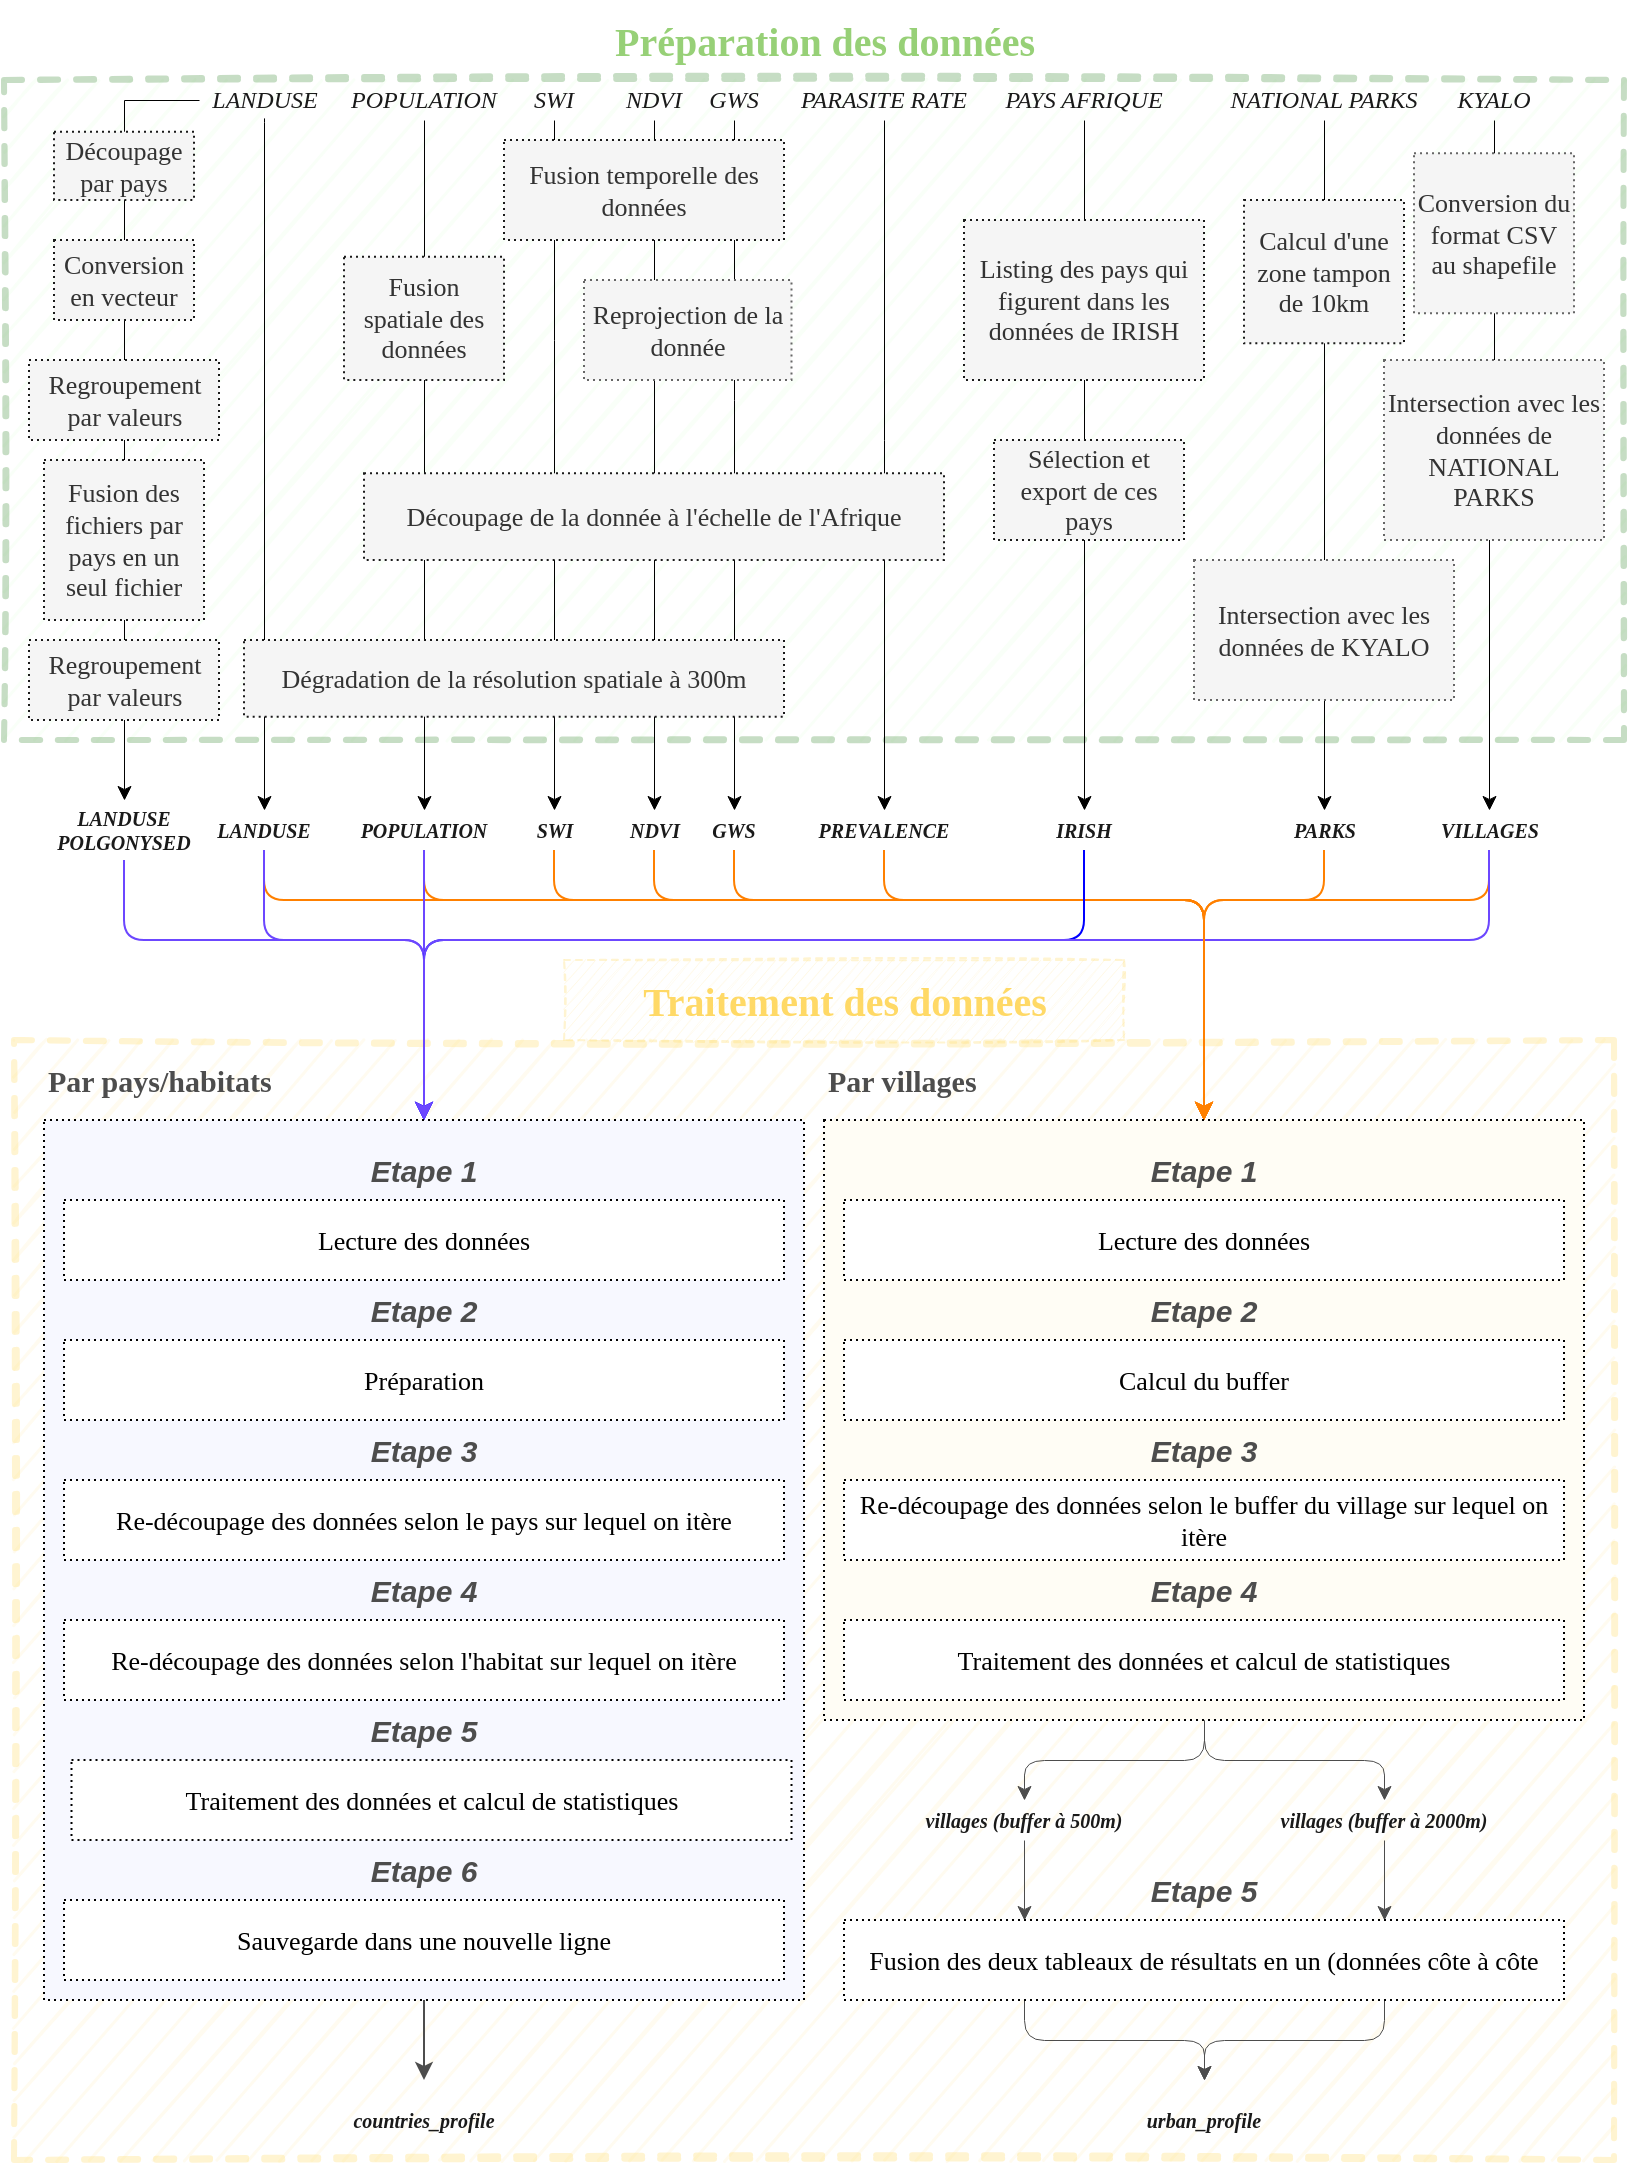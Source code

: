 <mxfile version="14.9.5" type="github" pages="4">
  <diagram id="YLtcainnFTUNkcoA6CSY" name="Global I/O">
    <mxGraphModel dx="1185" dy="673" grid="1" gridSize="10" guides="1" tooltips="1" connect="1" arrows="1" fold="1" page="1" pageScale="1" pageWidth="850" pageHeight="1100" math="0" shadow="0">
      <root>
        <mxCell id="0" />
        <mxCell id="1" parent="0" />
        <mxCell id="pdTfkMI7k9afYE7M75yk-17" value="" style="rounded=0;whiteSpace=wrap;html=1;dashed=1;strokeWidth=3;allowArrows=0;connectable=0;container=0;opacity=30;sketch=1;strokeColor=#FFD966;fillColor=#FFF2CC;" parent="1" vertex="1">
          <mxGeometry x="25" y="520" width="800" height="560" as="geometry" />
        </mxCell>
        <mxCell id="49MzPBeOzlvqZ0RAgaE--1" value="" style="rounded=0;whiteSpace=wrap;html=1;dashed=1;strokeWidth=3;allowArrows=0;connectable=0;container=0;opacity=30;shadow=0;sketch=1;fillColor=#EAFFE9;strokeColor=#438F3D;" parent="1" vertex="1">
          <mxGeometry x="20" y="40" width="810" height="330" as="geometry" />
        </mxCell>
        <mxCell id="49MzPBeOzlvqZ0RAgaE--2" value="Préparation des données" style="text;align=center;verticalAlign=middle;rounded=0;dashed=1;opacity=30;fontStyle=1;fontSize=20;fontColor=#97D077;labelBackgroundColor=none;labelBorderColor=none;html=1;labelPosition=center;verticalLabelPosition=middle;fontFamily=Georgia;" parent="1" vertex="1">
          <mxGeometry x="290" width="280" height="40" as="geometry" />
        </mxCell>
        <mxCell id="wq_lvgGx_w2eAz3UQXKo-16" style="edgeStyle=orthogonalEdgeStyle;rounded=0;orthogonalLoop=1;jettySize=auto;html=1;exitX=0.5;exitY=1;exitDx=0;exitDy=0;entryX=0.5;entryY=0;entryDx=0;entryDy=0;strokeWidth=0.5;" parent="1" source="49MzPBeOzlvqZ0RAgaE--24" target="wq_lvgGx_w2eAz3UQXKo-35" edge="1">
          <mxGeometry relative="1" as="geometry">
            <mxPoint x="190" y="448" as="targetPoint" />
            <Array as="points">
              <mxPoint x="150" y="61" />
            </Array>
          </mxGeometry>
        </mxCell>
        <mxCell id="wq_lvgGx_w2eAz3UQXKo-32" style="edgeStyle=orthogonalEdgeStyle;rounded=0;orthogonalLoop=1;jettySize=auto;html=1;exitX=0;exitY=0.5;exitDx=0;exitDy=0;entryX=0.5;entryY=0;entryDx=0;entryDy=0;strokeWidth=0.5;" parent="1" source="49MzPBeOzlvqZ0RAgaE--24" target="wq_lvgGx_w2eAz3UQXKo-33" edge="1">
          <mxGeometry relative="1" as="geometry">
            <mxPoint x="110" y="450.762" as="targetPoint" />
            <Array as="points">
              <mxPoint x="118" y="50" />
              <mxPoint x="80" y="50" />
            </Array>
          </mxGeometry>
        </mxCell>
        <mxCell id="49MzPBeOzlvqZ0RAgaE--24" value="LANDUSE" style="text;html=1;strokeColor=none;fillColor=none;align=center;verticalAlign=middle;whiteSpace=wrap;rounded=0;shadow=0;labelBackgroundColor=none;sketch=0;fontFamily=Georgia;fontSize=12;fontColor=#1A1A1A;fontStyle=2;rotation=0;direction=east;" parent="1" vertex="1">
          <mxGeometry x="117.5" y="41.05" width="65" height="17.91" as="geometry" />
        </mxCell>
        <mxCell id="49MzPBeOzlvqZ0RAgaE--26" value="Découpage par pays" style="rounded=0;whiteSpace=wrap;html=1;shadow=0;labelBackgroundColor=none;sketch=0;fontFamily=Georgia;fontSize=13;strokeWidth=1;dashed=1;dashPattern=1 2;fontColor=#333333;fillColor=#F5F5F5;glass=0;strokeColor=#1A1A1A;" parent="1" vertex="1">
          <mxGeometry x="45" y="65.84" width="70" height="34.16" as="geometry" />
        </mxCell>
        <mxCell id="49MzPBeOzlvqZ0RAgaE--27" value="Conversion en vecteur" style="rounded=0;whiteSpace=wrap;html=1;shadow=0;labelBackgroundColor=none;sketch=0;fontFamily=Georgia;fontSize=13;strokeWidth=1;dashed=1;dashPattern=1 2;fontColor=#333333;fillColor=#F5F5F5;glass=0;strokeColor=#1A1A1A;" parent="1" vertex="1">
          <mxGeometry x="45" y="120" width="70" height="40" as="geometry" />
        </mxCell>
        <mxCell id="49MzPBeOzlvqZ0RAgaE--29" value="Fusion des fichiers par pays en un seul fichier" style="rounded=0;whiteSpace=wrap;html=1;shadow=0;labelBackgroundColor=none;sketch=0;fontFamily=Georgia;fontSize=13;strokeWidth=1;dashed=1;dashPattern=1 2;fontColor=#333333;fillColor=#F5F5F5;glass=0;strokeColor=#1A1A1A;" parent="1" vertex="1">
          <mxGeometry x="40" y="230" width="80" height="80" as="geometry" />
        </mxCell>
        <mxCell id="wq_lvgGx_w2eAz3UQXKo-25" style="edgeStyle=orthogonalEdgeStyle;rounded=0;orthogonalLoop=1;jettySize=auto;html=1;exitX=0.5;exitY=1;exitDx=0;exitDy=0;entryX=0.5;entryY=0;entryDx=0;entryDy=0;strokeWidth=0.5;" parent="1" source="SCPs35aV1NnULm3B9HY3-4" target="wq_lvgGx_w2eAz3UQXKo-50" edge="1">
          <mxGeometry relative="1" as="geometry">
            <mxPoint x="290.207" y="449.995" as="targetPoint" />
          </mxGeometry>
        </mxCell>
        <mxCell id="SCPs35aV1NnULm3B9HY3-4" value="POPULATION" style="text;html=1;strokeColor=none;fillColor=none;align=center;verticalAlign=middle;whiteSpace=wrap;rounded=0;shadow=0;labelBackgroundColor=none;sketch=0;fontFamily=Georgia;fontSize=12;fontColor=#1A1A1A;fontStyle=2;rotation=0;direction=east;" parent="1" vertex="1">
          <mxGeometry x="190" y="40.01" width="80" height="20" as="geometry" />
        </mxCell>
        <mxCell id="wq_lvgGx_w2eAz3UQXKo-26" style="edgeStyle=orthogonalEdgeStyle;rounded=0;orthogonalLoop=1;jettySize=auto;html=1;exitX=0.5;exitY=1;exitDx=0;exitDy=0;entryX=0.5;entryY=0;entryDx=0;entryDy=0;strokeWidth=0.5;" parent="1" source="SCPs35aV1NnULm3B9HY3-10" target="wq_lvgGx_w2eAz3UQXKo-51" edge="1">
          <mxGeometry relative="1" as="geometry">
            <mxPoint x="380" y="448.34" as="targetPoint" />
            <Array as="points">
              <mxPoint x="295" y="170" />
              <mxPoint x="295" y="170" />
            </Array>
          </mxGeometry>
        </mxCell>
        <mxCell id="SCPs35aV1NnULm3B9HY3-10" value="SWI" style="text;html=1;strokeColor=none;fillColor=none;align=center;verticalAlign=middle;whiteSpace=wrap;rounded=0;shadow=0;labelBackgroundColor=none;sketch=0;fontFamily=Georgia;fontSize=12;fontColor=#1A1A1A;fontStyle=2;rotation=0;direction=east;" parent="1" vertex="1">
          <mxGeometry x="280" y="40.01" width="30" height="20" as="geometry" />
        </mxCell>
        <mxCell id="wq_lvgGx_w2eAz3UQXKo-28" style="edgeStyle=orthogonalEdgeStyle;rounded=0;orthogonalLoop=1;jettySize=auto;html=1;exitX=0.5;exitY=1;exitDx=0;exitDy=0;entryX=0.5;entryY=0;entryDx=0;entryDy=0;strokeWidth=0.5;" parent="1" source="SCPs35aV1NnULm3B9HY3-11" target="wq_lvgGx_w2eAz3UQXKo-53" edge="1">
          <mxGeometry relative="1" as="geometry">
            <mxPoint x="510.207" y="449.443" as="targetPoint" />
            <Array as="points">
              <mxPoint x="385" y="200" />
              <mxPoint x="385" y="200" />
            </Array>
          </mxGeometry>
        </mxCell>
        <mxCell id="SCPs35aV1NnULm3B9HY3-11" value="GWS" style="text;html=1;strokeColor=none;fillColor=none;align=center;verticalAlign=middle;whiteSpace=wrap;rounded=0;shadow=0;labelBackgroundColor=none;sketch=0;fontFamily=Georgia;fontSize=12;fontColor=#1A1A1A;fontStyle=2;rotation=0;direction=east;" parent="1" vertex="1">
          <mxGeometry x="370" y="40.01" width="30" height="20" as="geometry" />
        </mxCell>
        <mxCell id="wq_lvgGx_w2eAz3UQXKo-56" style="edgeStyle=orthogonalEdgeStyle;rounded=0;orthogonalLoop=1;jettySize=auto;html=1;exitX=0.5;exitY=1;exitDx=0;exitDy=0;fontSize=10;entryX=0.5;entryY=0;entryDx=0;entryDy=0;strokeWidth=0.5;" parent="1" source="wq_lvgGx_w2eAz3UQXKo-11" target="wq_lvgGx_w2eAz3UQXKo-59" edge="1">
          <mxGeometry relative="1" as="geometry">
            <mxPoint x="559.81" y="454.571" as="targetPoint" />
          </mxGeometry>
        </mxCell>
        <mxCell id="wq_lvgGx_w2eAz3UQXKo-11" value="PAYS AFRIQUE" style="text;html=1;strokeColor=none;fillColor=none;align=center;verticalAlign=middle;whiteSpace=wrap;rounded=0;shadow=0;labelBackgroundColor=none;sketch=0;fontFamily=Georgia;fontSize=12;fontColor=#1A1A1A;fontStyle=2;rotation=0;direction=east;" parent="1" vertex="1">
          <mxGeometry x="510" y="40.01" width="100" height="20" as="geometry" />
        </mxCell>
        <mxCell id="wq_lvgGx_w2eAz3UQXKo-37" style="edgeStyle=orthogonalEdgeStyle;rounded=0;orthogonalLoop=1;jettySize=auto;html=1;exitX=0.5;exitY=1;exitDx=0;exitDy=0;entryX=0.5;entryY=0;entryDx=0;entryDy=0;strokeWidth=0.5;" parent="1" source="wq_lvgGx_w2eAz3UQXKo-12" target="wq_lvgGx_w2eAz3UQXKo-60" edge="1">
          <mxGeometry relative="1" as="geometry">
            <mxPoint x="765" y="450.914" as="targetPoint" />
          </mxGeometry>
        </mxCell>
        <mxCell id="wq_lvgGx_w2eAz3UQXKo-12" value="KYALO" style="text;html=1;strokeColor=none;fillColor=none;align=center;verticalAlign=middle;whiteSpace=wrap;rounded=0;shadow=0;labelBackgroundColor=none;sketch=0;fontFamily=Georgia;fontSize=12;fontColor=#1A1A1A;fontStyle=2;rotation=0;direction=east;" parent="1" vertex="1">
          <mxGeometry x="740" y="40.01" width="50" height="20" as="geometry" />
        </mxCell>
        <mxCell id="wq_lvgGx_w2eAz3UQXKo-57" style="edgeStyle=orthogonalEdgeStyle;rounded=0;orthogonalLoop=1;jettySize=auto;html=1;exitX=0.5;exitY=1;exitDx=0;exitDy=0;fontSize=10;entryX=0.5;entryY=0;entryDx=0;entryDy=0;strokeWidth=0.5;" parent="1" source="wq_lvgGx_w2eAz3UQXKo-13" target="wq_lvgGx_w2eAz3UQXKo-61" edge="1">
          <mxGeometry relative="1" as="geometry">
            <mxPoint x="680" y="454" as="targetPoint" />
          </mxGeometry>
        </mxCell>
        <mxCell id="wq_lvgGx_w2eAz3UQXKo-13" value="NATIONAL PARKS" style="text;html=1;strokeColor=none;fillColor=none;align=center;verticalAlign=middle;whiteSpace=wrap;rounded=0;shadow=0;labelBackgroundColor=none;sketch=0;fontFamily=Georgia;fontSize=12;fontColor=#1A1A1A;fontStyle=2;rotation=0;direction=east;" parent="1" vertex="1">
          <mxGeometry x="620" y="40.01" width="120" height="20" as="geometry" />
        </mxCell>
        <mxCell id="wq_lvgGx_w2eAz3UQXKo-27" style="edgeStyle=orthogonalEdgeStyle;rounded=0;orthogonalLoop=1;jettySize=auto;html=1;exitX=0.5;exitY=1;exitDx=0;exitDy=0;entryX=0.5;entryY=0;entryDx=0;entryDy=0;strokeWidth=0.5;" parent="1" source="wq_lvgGx_w2eAz3UQXKo-14" target="wq_lvgGx_w2eAz3UQXKo-52" edge="1">
          <mxGeometry relative="1" as="geometry">
            <mxPoint x="444.69" y="449.444" as="targetPoint" />
            <Array as="points">
              <mxPoint x="345" y="180" />
              <mxPoint x="345" y="180" />
            </Array>
          </mxGeometry>
        </mxCell>
        <mxCell id="wq_lvgGx_w2eAz3UQXKo-14" value="NDVI" style="text;html=1;strokeColor=none;fillColor=none;align=center;verticalAlign=middle;whiteSpace=wrap;rounded=0;shadow=0;labelBackgroundColor=none;sketch=0;fontFamily=Georgia;fontSize=12;fontColor=#1A1A1A;fontStyle=2;rotation=0;direction=east;" parent="1" vertex="1">
          <mxGeometry x="320" y="40.01" width="50" height="20" as="geometry" />
        </mxCell>
        <mxCell id="wq_lvgGx_w2eAz3UQXKo-21" style="edgeStyle=orthogonalEdgeStyle;rounded=0;orthogonalLoop=1;jettySize=auto;html=1;exitX=0.5;exitY=1;exitDx=0;exitDy=0;entryX=0.5;entryY=0;entryDx=0;entryDy=0;strokeWidth=0.5;" parent="1" source="wq_lvgGx_w2eAz3UQXKo-15" target="wq_lvgGx_w2eAz3UQXKo-54" edge="1">
          <mxGeometry relative="1" as="geometry">
            <mxPoint x="585" y="448.34" as="targetPoint" />
            <Array as="points">
              <mxPoint x="460" y="220" />
              <mxPoint x="460" y="220" />
            </Array>
          </mxGeometry>
        </mxCell>
        <mxCell id="wq_lvgGx_w2eAz3UQXKo-15" value="PARASITE RATE" style="text;html=1;strokeColor=none;fillColor=none;align=center;verticalAlign=middle;whiteSpace=wrap;rounded=0;shadow=0;labelBackgroundColor=none;sketch=0;fontFamily=Georgia;fontSize=12;fontColor=#1A1A1A;fontStyle=2;rotation=0;direction=east;" parent="1" vertex="1">
          <mxGeometry x="410" y="40.01" width="100" height="20" as="geometry" />
        </mxCell>
        <mxCell id="49MzPBeOzlvqZ0RAgaE--14" value="Fusion spatiale des données" style="rounded=0;whiteSpace=wrap;html=1;shadow=0;labelBackgroundColor=none;sketch=0;fontFamily=Georgia;fontSize=13;strokeWidth=1;dashed=1;dashPattern=1 2;fontColor=#333333;fillColor=#F5F5F5;glass=0;strokeColor=#1A1A1A;" parent="1" vertex="1">
          <mxGeometry x="190" y="128.34" width="80" height="61.66" as="geometry" />
        </mxCell>
        <mxCell id="SCPs35aV1NnULm3B9HY3-12" value="Fusion temporelle des données" style="rounded=0;whiteSpace=wrap;html=1;shadow=0;labelBackgroundColor=none;sketch=0;fontFamily=Georgia;fontSize=13;strokeWidth=1;dashed=1;dashPattern=1 2;fontColor=#333333;fillColor=#F5F5F5;glass=0;strokeColor=#1A1A1A;" parent="1" vertex="1">
          <mxGeometry x="270" y="70" width="140" height="50" as="geometry" />
        </mxCell>
        <mxCell id="49MzPBeOzlvqZ0RAgaE--23" value="Dégradation de la résolution spatiale à 300m" style="rounded=0;whiteSpace=wrap;html=1;shadow=0;labelBackgroundColor=none;sketch=0;fontFamily=Georgia;fontSize=13;strokeWidth=1;dashed=1;dashPattern=1 2;fontColor=#333333;fillColor=#F5F5F5;glass=0;strokeColor=#1A1A1A;" parent="1" vertex="1">
          <mxGeometry x="140" y="320" width="270" height="38.34" as="geometry" />
        </mxCell>
        <mxCell id="49MzPBeOzlvqZ0RAgaE--15" value="Découpage de la donnée à l&#39;échelle de l&#39;Afrique" style="rounded=0;whiteSpace=wrap;html=1;shadow=0;labelBackgroundColor=none;sketch=0;fontFamily=Georgia;fontSize=13;strokeWidth=1;dashed=1;dashPattern=1 2;fontColor=#333333;fillColor=#F5F5F5;glass=0;strokeColor=#1A1A1A;" parent="1" vertex="1">
          <mxGeometry x="200" y="236.66" width="290" height="43.34" as="geometry" />
        </mxCell>
        <mxCell id="wq_lvgGx_w2eAz3UQXKo-31" value="Regroupement par valeurs" style="rounded=0;whiteSpace=wrap;html=1;shadow=0;labelBackgroundColor=none;sketch=0;fontFamily=Georgia;fontSize=13;strokeWidth=1;dashed=1;dashPattern=1 2;fontColor=#333333;fillColor=#F5F5F5;glass=0;strokeColor=#1A1A1A;" parent="1" vertex="1">
          <mxGeometry x="32.5" y="180" width="95" height="40" as="geometry" />
        </mxCell>
        <mxCell id="K0ugWXwgX_FUpqQaoqOF-15" style="edgeStyle=orthogonalEdgeStyle;orthogonalLoop=1;jettySize=auto;html=1;exitX=0.5;exitY=1;exitDx=0;exitDy=0;entryX=0.5;entryY=0;entryDx=0;entryDy=0;strokeWidth=1;fillColor=#dae8fc;rounded=1;strokeColor=#6C47FF;" parent="1" source="wq_lvgGx_w2eAz3UQXKo-33" target="K0ugWXwgX_FUpqQaoqOF-28" edge="1">
          <mxGeometry relative="1" as="geometry">
            <Array as="points">
              <mxPoint x="80" y="470" />
              <mxPoint x="230" y="470" />
            </Array>
          </mxGeometry>
        </mxCell>
        <mxCell id="wq_lvgGx_w2eAz3UQXKo-33" value="LANDUSE POLGONYSED" style="text;html=1;strokeColor=none;fillColor=none;align=center;verticalAlign=middle;whiteSpace=wrap;rounded=0;shadow=0;labelBackgroundColor=none;sketch=0;fontFamily=Georgia;fontSize=10;fontColor=#1A1A1A;fontStyle=3;rotation=0;direction=east;" parent="1" vertex="1">
          <mxGeometry x="40" y="400.0" width="80" height="30" as="geometry" />
        </mxCell>
        <mxCell id="K0ugWXwgX_FUpqQaoqOF-8" style="edgeStyle=orthogonalEdgeStyle;rounded=1;orthogonalLoop=1;jettySize=auto;html=1;exitX=0.5;exitY=1;exitDx=0;exitDy=0;entryX=0.5;entryY=0;entryDx=0;entryDy=0;strokeColor=#FF8000;" parent="1" source="wq_lvgGx_w2eAz3UQXKo-35" target="K0ugWXwgX_FUpqQaoqOF-29" edge="1">
          <mxGeometry relative="1" as="geometry">
            <Array as="points">
              <mxPoint x="150" y="450" />
              <mxPoint x="620" y="450" />
            </Array>
          </mxGeometry>
        </mxCell>
        <mxCell id="K0ugWXwgX_FUpqQaoqOF-14" style="edgeStyle=orthogonalEdgeStyle;orthogonalLoop=1;jettySize=auto;html=1;exitX=0.5;exitY=1;exitDx=0;exitDy=0;entryX=0.5;entryY=0;entryDx=0;entryDy=0;strokeWidth=1;fillColor=#dae8fc;rounded=1;strokeColor=#6C47FF;" parent="1" source="wq_lvgGx_w2eAz3UQXKo-35" target="K0ugWXwgX_FUpqQaoqOF-28" edge="1">
          <mxGeometry relative="1" as="geometry">
            <mxPoint x="65" y="520" as="targetPoint" />
            <Array as="points">
              <mxPoint x="150" y="470" />
              <mxPoint x="230" y="470" />
            </Array>
          </mxGeometry>
        </mxCell>
        <mxCell id="wq_lvgGx_w2eAz3UQXKo-35" value="LANDUSE" style="text;html=1;strokeColor=none;fillColor=none;align=center;verticalAlign=middle;whiteSpace=wrap;rounded=0;shadow=0;labelBackgroundColor=none;sketch=0;fontFamily=Georgia;fontSize=10;fontColor=#1A1A1A;fontStyle=3;rotation=0;direction=east;" parent="1" vertex="1">
          <mxGeometry x="120" y="405.0" width="60" height="20" as="geometry" />
        </mxCell>
        <mxCell id="wq_lvgGx_w2eAz3UQXKo-38" value="Conversion du format CSV au shapefile" style="rounded=0;whiteSpace=wrap;html=1;shadow=0;labelBackgroundColor=none;sketch=0;fontFamily=Georgia;fontSize=13;strokeWidth=1;dashed=1;dashPattern=1 2;fontColor=#333333;glass=0;strokeColor=#666666;fillColor=#f5f5f5;" parent="1" vertex="1">
          <mxGeometry x="725" y="76.66" width="80" height="80" as="geometry" />
        </mxCell>
        <mxCell id="wq_lvgGx_w2eAz3UQXKo-39" value="Regroupement par valeurs" style="rounded=0;whiteSpace=wrap;html=1;shadow=0;labelBackgroundColor=none;sketch=0;fontFamily=Georgia;fontSize=13;strokeWidth=1;dashed=1;dashPattern=1 2;fontColor=#333333;fillColor=#F5F5F5;glass=0;strokeColor=#1A1A1A;" parent="1" vertex="1">
          <mxGeometry x="32.5" y="320" width="95" height="40" as="geometry" />
        </mxCell>
        <mxCell id="K0ugWXwgX_FUpqQaoqOF-9" style="edgeStyle=orthogonalEdgeStyle;rounded=1;orthogonalLoop=1;jettySize=auto;html=1;exitX=0.5;exitY=1;exitDx=0;exitDy=0;entryX=0.5;entryY=0;entryDx=0;entryDy=0;strokeColor=#FF8000;" parent="1" source="wq_lvgGx_w2eAz3UQXKo-50" target="K0ugWXwgX_FUpqQaoqOF-29" edge="1">
          <mxGeometry relative="1" as="geometry">
            <Array as="points">
              <mxPoint x="230" y="450" />
              <mxPoint x="620" y="450" />
            </Array>
          </mxGeometry>
        </mxCell>
        <mxCell id="K0ugWXwgX_FUpqQaoqOF-16" style="edgeStyle=orthogonalEdgeStyle;orthogonalLoop=1;jettySize=auto;html=1;exitX=0.5;exitY=1;exitDx=0;exitDy=0;entryX=0.5;entryY=0;entryDx=0;entryDy=0;strokeWidth=1;fillColor=#dae8fc;rounded=1;strokeColor=#6C47FF;" parent="1" source="wq_lvgGx_w2eAz3UQXKo-50" target="K0ugWXwgX_FUpqQaoqOF-28" edge="1">
          <mxGeometry relative="1" as="geometry">
            <mxPoint x="65" y="520" as="targetPoint" />
            <Array as="points">
              <mxPoint x="230" y="480" />
              <mxPoint x="230" y="480" />
            </Array>
          </mxGeometry>
        </mxCell>
        <mxCell id="wq_lvgGx_w2eAz3UQXKo-50" value="POPULATION" style="text;html=1;strokeColor=none;fillColor=none;align=center;verticalAlign=middle;whiteSpace=wrap;rounded=0;shadow=0;labelBackgroundColor=none;sketch=0;fontFamily=Georgia;fontSize=10;fontColor=#1A1A1A;fontStyle=3;rotation=0;direction=east;" parent="1" vertex="1">
          <mxGeometry x="190" y="405.0" width="80" height="20" as="geometry" />
        </mxCell>
        <mxCell id="K0ugWXwgX_FUpqQaoqOF-11" style="edgeStyle=orthogonalEdgeStyle;rounded=1;orthogonalLoop=1;jettySize=auto;html=1;exitX=0.5;exitY=1;exitDx=0;exitDy=0;entryX=0.5;entryY=0;entryDx=0;entryDy=0;strokeColor=#FF8000;" parent="1" source="wq_lvgGx_w2eAz3UQXKo-51" target="K0ugWXwgX_FUpqQaoqOF-29" edge="1">
          <mxGeometry relative="1" as="geometry">
            <mxPoint x="645.12" y="490" as="targetPoint" />
            <Array as="points">
              <mxPoint x="295" y="450" />
              <mxPoint x="620" y="450" />
            </Array>
          </mxGeometry>
        </mxCell>
        <mxCell id="wq_lvgGx_w2eAz3UQXKo-51" value="SWI" style="text;html=1;strokeColor=none;fillColor=none;align=center;verticalAlign=middle;whiteSpace=wrap;rounded=0;shadow=0;labelBackgroundColor=none;sketch=0;fontFamily=Georgia;fontSize=10;fontColor=#1A1A1A;fontStyle=3;rotation=0;direction=east;" parent="1" vertex="1">
          <mxGeometry x="282.5" y="405.0" width="25" height="20" as="geometry" />
        </mxCell>
        <mxCell id="K0ugWXwgX_FUpqQaoqOF-12" style="edgeStyle=orthogonalEdgeStyle;rounded=1;orthogonalLoop=1;jettySize=auto;html=1;exitX=0.5;exitY=1;exitDx=0;exitDy=0;entryX=0.5;entryY=0;entryDx=0;entryDy=0;strokeColor=#FF8000;" parent="1" source="wq_lvgGx_w2eAz3UQXKo-52" target="K0ugWXwgX_FUpqQaoqOF-29" edge="1">
          <mxGeometry relative="1" as="geometry">
            <Array as="points">
              <mxPoint x="345" y="450" />
              <mxPoint x="620" y="450" />
            </Array>
          </mxGeometry>
        </mxCell>
        <mxCell id="wq_lvgGx_w2eAz3UQXKo-52" value="NDVI" style="text;html=1;strokeColor=none;fillColor=none;align=center;verticalAlign=middle;whiteSpace=wrap;rounded=0;shadow=0;labelBackgroundColor=none;sketch=0;fontFamily=Georgia;fontSize=10;fontColor=#1A1A1A;fontStyle=3;rotation=0;direction=east;" parent="1" vertex="1">
          <mxGeometry x="327.5" y="405.0" width="35" height="20" as="geometry" />
        </mxCell>
        <mxCell id="K0ugWXwgX_FUpqQaoqOF-13" style="edgeStyle=orthogonalEdgeStyle;rounded=1;orthogonalLoop=1;jettySize=auto;html=1;exitX=0.5;exitY=1;exitDx=0;exitDy=0;entryX=0.5;entryY=0;entryDx=0;entryDy=0;strokeColor=#FF8000;" parent="1" source="wq_lvgGx_w2eAz3UQXKo-53" target="K0ugWXwgX_FUpqQaoqOF-29" edge="1">
          <mxGeometry relative="1" as="geometry">
            <Array as="points">
              <mxPoint x="385" y="450" />
              <mxPoint x="620" y="450" />
            </Array>
          </mxGeometry>
        </mxCell>
        <mxCell id="wq_lvgGx_w2eAz3UQXKo-53" value="GWS" style="text;html=1;strokeColor=none;fillColor=none;align=center;verticalAlign=middle;whiteSpace=wrap;rounded=0;shadow=0;labelBackgroundColor=none;sketch=0;fontFamily=Georgia;fontSize=10;fontColor=#1A1A1A;fontStyle=3;rotation=0;direction=east;" parent="1" vertex="1">
          <mxGeometry x="370" y="405.0" width="30" height="20" as="geometry" />
        </mxCell>
        <mxCell id="49MzPBeOzlvqZ0RAgaE--4" value="Traitement des données" style="text;align=center;verticalAlign=middle;rounded=0;dashed=1;opacity=30;fontStyle=1;fontSize=20;labelBackgroundColor=none;labelBorderColor=none;html=1;labelPosition=center;verticalLabelPosition=middle;fontFamily=Georgia;strokeColor=#FFD966;fontColor=#FFD966;fillColor=#FFF2CC;sketch=1;" parent="1" vertex="1">
          <mxGeometry x="300" y="480" width="280" height="40" as="geometry" />
        </mxCell>
        <mxCell id="FRuTKILGjcJd7eueGVJ2-2" style="edgeStyle=orthogonalEdgeStyle;rounded=1;orthogonalLoop=1;jettySize=auto;html=1;exitX=0.5;exitY=1;exitDx=0;exitDy=0;entryX=0.5;entryY=0;entryDx=0;entryDy=0;fontSize=15;fontColor=#FFD966;strokeWidth=1;strokeColor=#FF8000;" parent="1" source="wq_lvgGx_w2eAz3UQXKo-54" target="K0ugWXwgX_FUpqQaoqOF-29" edge="1">
          <mxGeometry relative="1" as="geometry">
            <Array as="points">
              <mxPoint x="460" y="450" />
              <mxPoint x="620" y="450" />
            </Array>
          </mxGeometry>
        </mxCell>
        <mxCell id="wq_lvgGx_w2eAz3UQXKo-54" value="PREVALENCE" style="text;html=1;strokeColor=none;fillColor=none;align=center;verticalAlign=middle;whiteSpace=wrap;rounded=0;shadow=0;labelBackgroundColor=none;sketch=0;fontFamily=Georgia;fontSize=10;fontColor=#1A1A1A;fontStyle=3;rotation=0;direction=east;" parent="1" vertex="1">
          <mxGeometry x="420" y="405.0" width="80" height="20" as="geometry" />
        </mxCell>
        <mxCell id="wq_lvgGx_w2eAz3UQXKo-58" value="Intersection avec les données de KYALO" style="rounded=0;whiteSpace=wrap;html=1;shadow=0;labelBackgroundColor=none;sketch=0;fontFamily=Georgia;fontSize=13;strokeWidth=1;dashed=1;dashPattern=1 2;fontColor=#333333;glass=0;strokeColor=#666666;fillColor=#f5f5f5;" parent="1" vertex="1">
          <mxGeometry x="615" y="280" width="130" height="70" as="geometry" />
        </mxCell>
        <mxCell id="FRuTKILGjcJd7eueGVJ2-1" style="edgeStyle=orthogonalEdgeStyle;rounded=1;orthogonalLoop=1;jettySize=auto;html=1;exitX=0.5;exitY=1;exitDx=0;exitDy=0;entryX=0.5;entryY=1;entryDx=0;entryDy=0;fontSize=15;fontColor=#FFD966;strokeWidth=1;strokeColor=#0000FF;" parent="1" source="wq_lvgGx_w2eAz3UQXKo-59" target="pdTfkMI7k9afYE7M75yk-28" edge="1">
          <mxGeometry relative="1" as="geometry">
            <Array as="points">
              <mxPoint x="560" y="470" />
              <mxPoint x="230" y="470" />
            </Array>
          </mxGeometry>
        </mxCell>
        <mxCell id="wq_lvgGx_w2eAz3UQXKo-59" value="IRISH" style="text;html=1;strokeColor=none;fillColor=none;align=center;verticalAlign=middle;whiteSpace=wrap;rounded=0;shadow=0;labelBackgroundColor=none;sketch=0;fontFamily=Georgia;fontSize=10;fontColor=#1A1A1A;fontStyle=3;rotation=0;direction=east;" parent="1" vertex="1">
          <mxGeometry x="520" y="405.0" width="80" height="20" as="geometry" />
        </mxCell>
        <mxCell id="K0ugWXwgX_FUpqQaoqOF-5" style="edgeStyle=orthogonalEdgeStyle;rounded=1;orthogonalLoop=1;jettySize=auto;html=1;exitX=0.5;exitY=1;exitDx=0;exitDy=0;strokeColor=#FF8000;entryX=0.5;entryY=0;entryDx=0;entryDy=0;" parent="1" source="wq_lvgGx_w2eAz3UQXKo-60" target="K0ugWXwgX_FUpqQaoqOF-29" edge="1">
          <mxGeometry relative="1" as="geometry">
            <mxPoint x="610" y="520" as="targetPoint" />
            <Array as="points">
              <mxPoint x="762" y="450" />
              <mxPoint x="620" y="450" />
            </Array>
          </mxGeometry>
        </mxCell>
        <mxCell id="K0ugWXwgX_FUpqQaoqOF-17" style="edgeStyle=orthogonalEdgeStyle;orthogonalLoop=1;jettySize=auto;html=1;exitX=0.5;exitY=1;exitDx=0;exitDy=0;entryX=0.5;entryY=0;entryDx=0;entryDy=0;strokeWidth=1;fillColor=#dae8fc;rounded=1;strokeColor=#6C47FF;" parent="1" source="wq_lvgGx_w2eAz3UQXKo-60" target="K0ugWXwgX_FUpqQaoqOF-28" edge="1">
          <mxGeometry relative="1" as="geometry">
            <mxPoint x="65" y="520" as="targetPoint" />
            <Array as="points">
              <mxPoint x="762" y="470" />
              <mxPoint x="230" y="470" />
            </Array>
          </mxGeometry>
        </mxCell>
        <mxCell id="wq_lvgGx_w2eAz3UQXKo-60" value="VILLAGES" style="text;html=1;strokeColor=none;fillColor=none;align=center;verticalAlign=middle;whiteSpace=wrap;rounded=0;shadow=0;labelBackgroundColor=none;sketch=0;fontFamily=Georgia;fontSize=10;fontColor=#1A1A1A;fontStyle=3;rotation=0;direction=east;" parent="1" vertex="1">
          <mxGeometry x="737.5" y="405.0" width="50" height="20" as="geometry" />
        </mxCell>
        <mxCell id="K0ugWXwgX_FUpqQaoqOF-6" style="edgeStyle=orthogonalEdgeStyle;rounded=1;orthogonalLoop=1;jettySize=auto;html=1;exitX=0.5;exitY=1;exitDx=0;exitDy=0;entryX=0.5;entryY=0;entryDx=0;entryDy=0;strokeColor=#FF8000;" parent="1" source="wq_lvgGx_w2eAz3UQXKo-61" target="K0ugWXwgX_FUpqQaoqOF-29" edge="1">
          <mxGeometry relative="1" as="geometry">
            <Array as="points">
              <mxPoint x="680" y="450" />
              <mxPoint x="620" y="450" />
            </Array>
          </mxGeometry>
        </mxCell>
        <mxCell id="wq_lvgGx_w2eAz3UQXKo-61" value="PARKS" style="text;html=1;strokeColor=none;fillColor=none;align=center;verticalAlign=middle;whiteSpace=wrap;rounded=0;shadow=0;labelBackgroundColor=none;sketch=0;fontFamily=Georgia;fontSize=10;fontColor=#1A1A1A;fontStyle=3;rotation=0;direction=east;" parent="1" vertex="1">
          <mxGeometry x="622.5" y="405.0" width="115" height="20" as="geometry" />
        </mxCell>
        <mxCell id="wq_lvgGx_w2eAz3UQXKo-62" value="Intersection avec les données de NATIONAL PARKS" style="rounded=0;whiteSpace=wrap;html=1;shadow=0;labelBackgroundColor=none;sketch=0;fontFamily=Georgia;fontSize=13;strokeWidth=1;dashed=1;dashPattern=1 2;fontColor=#333333;glass=0;strokeColor=#666666;fillColor=#f5f5f5;" parent="1" vertex="1">
          <mxGeometry x="710" y="180.0" width="110" height="90" as="geometry" />
        </mxCell>
        <mxCell id="wq_lvgGx_w2eAz3UQXKo-63" value="Calcul d&#39;une zone tampon de 10km" style="rounded=0;whiteSpace=wrap;html=1;shadow=0;labelBackgroundColor=none;sketch=0;fontFamily=Georgia;fontSize=13;strokeWidth=1;dashed=1;dashPattern=1 2;fontColor=#333333;fillColor=#F5F5F5;glass=0;strokeColor=#1A1A1A;" parent="1" vertex="1">
          <mxGeometry x="640" y="100" width="80" height="71.66" as="geometry" />
        </mxCell>
        <mxCell id="wq_lvgGx_w2eAz3UQXKo-65" value="Sélection et export de ces pays" style="rounded=0;whiteSpace=wrap;html=1;shadow=0;labelBackgroundColor=none;sketch=0;fontFamily=Georgia;fontSize=13;strokeWidth=1;dashed=1;dashPattern=1 2;fontColor=#333333;fillColor=#F5F5F5;glass=0;strokeColor=#1A1A1A;" parent="1" vertex="1">
          <mxGeometry x="515" y="220" width="95" height="50" as="geometry" />
        </mxCell>
        <mxCell id="wq_lvgGx_w2eAz3UQXKo-67" value="Listing des pays qui figurent dans les données de IRISH" style="rounded=0;whiteSpace=wrap;html=1;shadow=0;labelBackgroundColor=none;sketch=0;fontFamily=Georgia;fontSize=13;strokeWidth=1;dashed=1;dashPattern=1 2;fontColor=#333333;fillColor=#F5F5F5;glass=0;strokeColor=#1A1A1A;" parent="1" vertex="1">
          <mxGeometry x="500" y="110" width="120" height="80" as="geometry" />
        </mxCell>
        <mxCell id="pdTfkMI7k9afYE7M75yk-12" value="Reprojection de la donnée" style="rounded=0;whiteSpace=wrap;html=1;shadow=0;labelBackgroundColor=none;sketch=0;fontFamily=Georgia;fontSize=13;strokeWidth=1;dashed=1;dashPattern=1 2;fontColor=#333333;glass=0;strokeColor=#666666;fillColor=#f5f5f5;" parent="1" vertex="1">
          <mxGeometry x="310" y="140" width="103.75" height="50" as="geometry" />
        </mxCell>
        <mxCell id="pdTfkMI7k9afYE7M75yk-28" value="Par pays/habitats" style="text;align=left;verticalAlign=middle;rounded=0;dashed=1;opacity=30;fontStyle=1;fontSize=15;labelBackgroundColor=none;labelBorderColor=none;html=1;labelPosition=center;verticalLabelPosition=middle;fontFamily=Georgia;fontColor=#4D4D4D;" parent="1" vertex="1">
          <mxGeometry x="40" y="520" width="380" height="40" as="geometry" />
        </mxCell>
        <mxCell id="pdTfkMI7k9afYE7M75yk-29" value="Par villages" style="text;align=left;verticalAlign=middle;rounded=0;dashed=1;opacity=30;fontStyle=1;fontSize=15;labelBackgroundColor=none;labelBorderColor=none;html=1;labelPosition=center;verticalLabelPosition=middle;fontFamily=Georgia;fontColor=#4D4D4D;" parent="1" vertex="1">
          <mxGeometry x="430" y="520" width="380" height="40" as="geometry" />
        </mxCell>
        <mxCell id="K0ugWXwgX_FUpqQaoqOF-2" value="urban_profile" style="text;html=1;strokeColor=none;fillColor=none;align=center;verticalAlign=middle;whiteSpace=wrap;rounded=0;shadow=0;labelBackgroundColor=none;sketch=0;fontFamily=Georgia;fontSize=10;fontColor=#1A1A1A;fontStyle=3;rotation=0;direction=east;" parent="1" vertex="1">
          <mxGeometry x="430" y="1040" width="380" height="40" as="geometry" />
        </mxCell>
        <mxCell id="K0ugWXwgX_FUpqQaoqOF-33" style="edgeStyle=orthogonalEdgeStyle;rounded=1;orthogonalLoop=1;jettySize=auto;html=1;exitX=0.5;exitY=1;exitDx=0;exitDy=0;entryX=0.5;entryY=0;entryDx=0;entryDy=0;strokeWidth=1;strokeColor=#4D4D4D;" parent="1" source="K0ugWXwgX_FUpqQaoqOF-28" target="K0ugWXwgX_FUpqQaoqOF-32" edge="1">
          <mxGeometry relative="1" as="geometry" />
        </mxCell>
        <mxCell id="K0ugWXwgX_FUpqQaoqOF-28" value="" style="rounded=0;whiteSpace=wrap;html=1;shadow=0;labelBackgroundColor=none;sketch=0;fontFamily=Georgia;fontSize=13;strokeWidth=1;dashed=1;dashPattern=1 2;glass=0;fillColor=#F7F8FF;" parent="1" vertex="1">
          <mxGeometry x="40" y="560" width="380" height="440" as="geometry" />
        </mxCell>
        <mxCell id="K0ugWXwgX_FUpqQaoqOF-72" style="edgeStyle=orthogonalEdgeStyle;rounded=1;orthogonalLoop=1;jettySize=auto;html=1;exitX=0.5;exitY=1;exitDx=0;exitDy=0;entryX=0.5;entryY=0;entryDx=0;entryDy=0;fontSize=15;fontColor=#FFD966;strokeColor=#4D4D4D;strokeWidth=0.5;" parent="1" source="K0ugWXwgX_FUpqQaoqOF-29" target="K0ugWXwgX_FUpqQaoqOF-70" edge="1">
          <mxGeometry relative="1" as="geometry">
            <Array as="points">
              <mxPoint x="620" y="880" />
              <mxPoint x="530" y="880" />
            </Array>
          </mxGeometry>
        </mxCell>
        <mxCell id="K0ugWXwgX_FUpqQaoqOF-73" style="edgeStyle=orthogonalEdgeStyle;rounded=1;orthogonalLoop=1;jettySize=auto;html=1;exitX=0.5;exitY=1;exitDx=0;exitDy=0;entryX=0.5;entryY=0;entryDx=0;entryDy=0;fontSize=15;fontColor=#FFD966;strokeColor=#4D4D4D;strokeWidth=0.5;" parent="1" source="K0ugWXwgX_FUpqQaoqOF-29" target="K0ugWXwgX_FUpqQaoqOF-71" edge="1">
          <mxGeometry relative="1" as="geometry">
            <Array as="points">
              <mxPoint x="620" y="880" />
              <mxPoint x="710" y="880" />
            </Array>
          </mxGeometry>
        </mxCell>
        <mxCell id="K0ugWXwgX_FUpqQaoqOF-29" value="" style="rounded=0;whiteSpace=wrap;html=1;shadow=0;labelBackgroundColor=none;sketch=0;fontFamily=Georgia;fontSize=13;strokeWidth=1;dashed=1;dashPattern=1 2;glass=0;fillColor=#FFFDF5;" parent="1" vertex="1">
          <mxGeometry x="430" y="560" width="380" height="300" as="geometry" />
        </mxCell>
        <mxCell id="K0ugWXwgX_FUpqQaoqOF-32" value="countries_profile" style="text;html=1;strokeColor=none;fillColor=none;align=center;verticalAlign=middle;whiteSpace=wrap;rounded=0;shadow=0;labelBackgroundColor=none;sketch=0;fontFamily=Georgia;fontSize=10;fontColor=#1A1A1A;fontStyle=3;rotation=0;direction=east;" parent="1" vertex="1">
          <mxGeometry x="40" y="1040" width="380" height="40" as="geometry" />
        </mxCell>
        <mxCell id="K0ugWXwgX_FUpqQaoqOF-34" value="Lecture des données" style="rounded=0;whiteSpace=wrap;html=1;shadow=0;labelBackgroundColor=none;sketch=0;fontFamily=Georgia;fontSize=13;strokeWidth=1;dashed=1;dashPattern=1 2;glass=0;" parent="1" vertex="1">
          <mxGeometry x="50" y="600" width="360" height="40" as="geometry" />
        </mxCell>
        <mxCell id="K0ugWXwgX_FUpqQaoqOF-36" value="Etape 1" style="text;html=1;strokeColor=none;fillColor=none;align=center;verticalAlign=middle;whiteSpace=wrap;rounded=0;fontColor=#4D4D4D;fontSize=15;fontStyle=3" parent="1" vertex="1">
          <mxGeometry x="50" y="570" width="360" height="30" as="geometry" />
        </mxCell>
        <mxCell id="K0ugWXwgX_FUpqQaoqOF-47" value="Re-découpage des données selon le pays sur lequel on itère" style="rounded=0;whiteSpace=wrap;html=1;shadow=0;labelBackgroundColor=none;sketch=0;fontFamily=Georgia;fontSize=13;strokeWidth=1;dashed=1;dashPattern=1 2;glass=0;" parent="1" vertex="1">
          <mxGeometry x="50" y="740" width="360" height="40" as="geometry" />
        </mxCell>
        <mxCell id="K0ugWXwgX_FUpqQaoqOF-48" value="Etape 2" style="text;html=1;strokeColor=none;fillColor=none;align=center;verticalAlign=middle;whiteSpace=wrap;rounded=0;fontColor=#4D4D4D;fontSize=15;fontStyle=3" parent="1" vertex="1">
          <mxGeometry x="50" y="640" width="360" height="30" as="geometry" />
        </mxCell>
        <mxCell id="K0ugWXwgX_FUpqQaoqOF-49" value="Re-découpage des données selon l&#39;habitat sur lequel on itère" style="rounded=0;whiteSpace=wrap;html=1;shadow=0;labelBackgroundColor=none;sketch=0;fontFamily=Georgia;fontSize=13;strokeWidth=1;dashed=1;dashPattern=1 2;glass=0;" parent="1" vertex="1">
          <mxGeometry x="50" y="810" width="360" height="40" as="geometry" />
        </mxCell>
        <mxCell id="K0ugWXwgX_FUpqQaoqOF-50" value="Etape 3" style="text;html=1;strokeColor=none;fillColor=none;align=center;verticalAlign=middle;whiteSpace=wrap;rounded=0;fontColor=#4D4D4D;fontSize=15;fontStyle=3" parent="1" vertex="1">
          <mxGeometry x="50" y="710" width="360" height="30" as="geometry" />
        </mxCell>
        <mxCell id="K0ugWXwgX_FUpqQaoqOF-51" value="Traitement des données et calcul de statistiques" style="rounded=0;whiteSpace=wrap;html=1;shadow=0;labelBackgroundColor=none;sketch=0;fontFamily=Georgia;fontSize=13;strokeWidth=1;dashed=1;dashPattern=1 2;glass=0;" parent="1" vertex="1">
          <mxGeometry x="53.75" y="880" width="360" height="40" as="geometry" />
        </mxCell>
        <mxCell id="K0ugWXwgX_FUpqQaoqOF-52" value="Etape 4" style="text;html=1;strokeColor=none;fillColor=none;align=center;verticalAlign=middle;whiteSpace=wrap;rounded=0;fontColor=#4D4D4D;fontSize=15;fontStyle=3" parent="1" vertex="1">
          <mxGeometry x="50" y="780" width="360" height="30" as="geometry" />
        </mxCell>
        <mxCell id="K0ugWXwgX_FUpqQaoqOF-54" value="Etape 5" style="text;html=1;strokeColor=none;fillColor=none;align=center;verticalAlign=middle;whiteSpace=wrap;rounded=0;fontColor=#4D4D4D;fontSize=15;fontStyle=3" parent="1" vertex="1">
          <mxGeometry x="50" y="850" width="360" height="30" as="geometry" />
        </mxCell>
        <mxCell id="K0ugWXwgX_FUpqQaoqOF-55" value="Sauvegarde dans une nouvelle ligne" style="rounded=0;whiteSpace=wrap;html=1;shadow=0;labelBackgroundColor=none;sketch=0;fontFamily=Georgia;fontSize=13;strokeWidth=1;dashed=1;dashPattern=1 2;glass=0;" parent="1" vertex="1">
          <mxGeometry x="50" y="950" width="360" height="40" as="geometry" />
        </mxCell>
        <mxCell id="K0ugWXwgX_FUpqQaoqOF-56" value="Etape 6" style="text;html=1;strokeColor=none;fillColor=none;align=center;verticalAlign=middle;whiteSpace=wrap;rounded=0;fontColor=#4D4D4D;fontSize=15;fontStyle=3" parent="1" vertex="1">
          <mxGeometry x="50" y="920" width="360" height="30" as="geometry" />
        </mxCell>
        <mxCell id="K0ugWXwgX_FUpqQaoqOF-57" value="Lecture des données" style="rounded=0;whiteSpace=wrap;html=1;shadow=0;labelBackgroundColor=none;sketch=0;fontFamily=Georgia;fontSize=13;strokeWidth=1;dashed=1;dashPattern=1 2;glass=0;" parent="1" vertex="1">
          <mxGeometry x="440" y="600" width="360" height="40" as="geometry" />
        </mxCell>
        <mxCell id="K0ugWXwgX_FUpqQaoqOF-58" value="Etape 1" style="text;html=1;strokeColor=none;fillColor=none;align=center;verticalAlign=middle;whiteSpace=wrap;rounded=0;fontColor=#4D4D4D;fontSize=15;fontStyle=3" parent="1" vertex="1">
          <mxGeometry x="440" y="570" width="360" height="30" as="geometry" />
        </mxCell>
        <mxCell id="K0ugWXwgX_FUpqQaoqOF-59" value="Calcul du buffer" style="rounded=0;whiteSpace=wrap;html=1;shadow=0;labelBackgroundColor=none;sketch=0;fontFamily=Georgia;fontSize=13;strokeWidth=1;dashed=1;dashPattern=1 2;glass=0;" parent="1" vertex="1">
          <mxGeometry x="440" y="670" width="360" height="40" as="geometry" />
        </mxCell>
        <mxCell id="K0ugWXwgX_FUpqQaoqOF-60" value="Etape 2" style="text;html=1;strokeColor=none;fillColor=none;align=center;verticalAlign=middle;whiteSpace=wrap;rounded=0;fontColor=#4D4D4D;fontSize=15;fontStyle=3" parent="1" vertex="1">
          <mxGeometry x="440" y="640" width="360" height="30" as="geometry" />
        </mxCell>
        <mxCell id="K0ugWXwgX_FUpqQaoqOF-61" value="Re-découpage des données selon le buffer du village sur lequel on itère" style="rounded=0;whiteSpace=wrap;html=1;shadow=0;labelBackgroundColor=none;sketch=0;fontFamily=Georgia;fontSize=13;strokeWidth=1;dashed=1;dashPattern=1 2;glass=0;" parent="1" vertex="1">
          <mxGeometry x="440" y="740" width="360" height="40" as="geometry" />
        </mxCell>
        <mxCell id="K0ugWXwgX_FUpqQaoqOF-62" value="Etape 3" style="text;html=1;strokeColor=none;fillColor=none;align=center;verticalAlign=middle;whiteSpace=wrap;rounded=0;fontColor=#4D4D4D;fontSize=15;fontStyle=3" parent="1" vertex="1">
          <mxGeometry x="440" y="710" width="360" height="30" as="geometry" />
        </mxCell>
        <mxCell id="K0ugWXwgX_FUpqQaoqOF-63" value="Traitement des données et calcul de statistiques" style="rounded=0;whiteSpace=wrap;html=1;shadow=0;labelBackgroundColor=none;sketch=0;fontFamily=Georgia;fontSize=13;strokeWidth=1;dashed=1;dashPattern=1 2;glass=0;" parent="1" vertex="1">
          <mxGeometry x="440" y="810" width="360" height="40" as="geometry" />
        </mxCell>
        <mxCell id="K0ugWXwgX_FUpqQaoqOF-64" value="Etape 4" style="text;html=1;strokeColor=none;fillColor=none;align=center;verticalAlign=middle;whiteSpace=wrap;rounded=0;fontColor=#4D4D4D;fontSize=15;fontStyle=3" parent="1" vertex="1">
          <mxGeometry x="440" y="780" width="360" height="30" as="geometry" />
        </mxCell>
        <mxCell id="K0ugWXwgX_FUpqQaoqOF-69" value="Préparation" style="rounded=0;whiteSpace=wrap;html=1;shadow=0;labelBackgroundColor=none;sketch=0;fontFamily=Georgia;fontSize=13;strokeWidth=1;dashed=1;dashPattern=1 2;glass=0;" parent="1" vertex="1">
          <mxGeometry x="50" y="670" width="360" height="40" as="geometry" />
        </mxCell>
        <mxCell id="K0ugWXwgX_FUpqQaoqOF-74" style="edgeStyle=orthogonalEdgeStyle;rounded=1;orthogonalLoop=1;jettySize=auto;html=1;exitX=0.5;exitY=1;exitDx=0;exitDy=0;entryX=0.25;entryY=0;entryDx=0;entryDy=0;fontSize=15;fontColor=#FFD966;strokeColor=#4D4D4D;strokeWidth=0.5;" parent="1" source="K0ugWXwgX_FUpqQaoqOF-70" target="K0ugWXwgX_FUpqQaoqOF-76" edge="1">
          <mxGeometry relative="1" as="geometry">
            <mxPoint x="620" y="970" as="targetPoint" />
            <Array as="points" />
          </mxGeometry>
        </mxCell>
        <mxCell id="K0ugWXwgX_FUpqQaoqOF-70" value="villages (buffer à 500m)&lt;span style=&quot;color: rgba(0 , 0 , 0 , 0) ; font-family: monospace ; font-size: 0px ; font-style: normal ; font-weight: 400&quot;&gt;%3CmxGraphModel%3E%3Croot%3E%3CmxCell%20id%3D%220%22%2F%3E%3CmxCell%20id%3D%221%22%20parent%3D%220%22%2F%3E%3CmxCell%20id%3D%222%22%20value%3D%22POPULATION%22%20style%3D%22text%3Bhtml%3D1%3BstrokeColor%3Dnone%3BfillColor%3Dnone%3Balign%3Dcenter%3BverticalAlign%3Dmiddle%3BwhiteSpace%3Dwrap%3Brounded%3D0%3Bshadow%3D0%3BlabelBackgroundColor%3Dnone%3Bsketch%3D0%3BfontFamily%3DGeorgia%3BfontSize%3D10%3BfontColor%3D%231A1A1A%3BfontStyle%3D3%3Brotation%3D0%3Bdirection%3Deast%3B%22%20vertex%3D%221%22%20parent%3D%221%22%3E%3CmxGeometry%20x%3D%2280%22%20y%3D%221000%22%20width%3D%22350%22%20height%3D%2240%22%20as%3D%22geometry%22%2F%3E%3C%2FmxCell%3E%3C%2Froot%3E%3C%2FmxGraphModel%3&lt;/span&gt;" style="text;html=1;strokeColor=none;fillColor=none;align=center;verticalAlign=middle;whiteSpace=wrap;rounded=0;shadow=0;labelBackgroundColor=none;sketch=0;fontFamily=Georgia;fontSize=10;fontColor=#1A1A1A;fontStyle=3;rotation=0;direction=east;" parent="1" vertex="1">
          <mxGeometry x="440" y="900" width="180" height="20" as="geometry" />
        </mxCell>
        <mxCell id="K0ugWXwgX_FUpqQaoqOF-75" style="edgeStyle=orthogonalEdgeStyle;rounded=1;orthogonalLoop=1;jettySize=auto;html=1;exitX=0.5;exitY=1;exitDx=0;exitDy=0;entryX=0.75;entryY=0;entryDx=0;entryDy=0;fontSize=15;fontColor=#FFD966;strokeColor=#4D4D4D;strokeWidth=0.5;" parent="1" source="K0ugWXwgX_FUpqQaoqOF-71" target="K0ugWXwgX_FUpqQaoqOF-76" edge="1">
          <mxGeometry relative="1" as="geometry">
            <mxPoint x="620" y="970" as="targetPoint" />
            <Array as="points" />
          </mxGeometry>
        </mxCell>
        <mxCell id="K0ugWXwgX_FUpqQaoqOF-71" value="villages (buffer à 2000m)" style="text;html=1;strokeColor=none;fillColor=none;align=center;verticalAlign=middle;whiteSpace=wrap;rounded=0;shadow=0;labelBackgroundColor=none;sketch=0;fontFamily=Georgia;fontSize=10;fontColor=#1A1A1A;fontStyle=3;rotation=0;direction=east;" parent="1" vertex="1">
          <mxGeometry x="620" y="900" width="180" height="20" as="geometry" />
        </mxCell>
        <mxCell id="K0ugWXwgX_FUpqQaoqOF-78" style="edgeStyle=orthogonalEdgeStyle;rounded=1;orthogonalLoop=1;jettySize=auto;html=1;exitX=0.25;exitY=1;exitDx=0;exitDy=0;entryX=0.5;entryY=0;entryDx=0;entryDy=0;fontSize=15;fontColor=#FFD966;strokeColor=#4D4D4D;strokeWidth=0.5;" parent="1" source="K0ugWXwgX_FUpqQaoqOF-76" target="K0ugWXwgX_FUpqQaoqOF-2" edge="1">
          <mxGeometry relative="1" as="geometry" />
        </mxCell>
        <mxCell id="K0ugWXwgX_FUpqQaoqOF-79" style="edgeStyle=orthogonalEdgeStyle;rounded=1;orthogonalLoop=1;jettySize=auto;html=1;exitX=0.75;exitY=1;exitDx=0;exitDy=0;entryX=0.5;entryY=0;entryDx=0;entryDy=0;fontSize=15;fontColor=#FFD966;strokeColor=#4D4D4D;strokeWidth=0.5;" parent="1" source="K0ugWXwgX_FUpqQaoqOF-76" target="K0ugWXwgX_FUpqQaoqOF-2" edge="1">
          <mxGeometry relative="1" as="geometry" />
        </mxCell>
        <mxCell id="K0ugWXwgX_FUpqQaoqOF-76" value="Fusion des deux tableaux de résultats en un (données côte à côte" style="rounded=0;whiteSpace=wrap;html=1;shadow=0;labelBackgroundColor=none;sketch=0;fontFamily=Georgia;fontSize=13;strokeWidth=1;dashed=1;dashPattern=1 2;glass=0;" parent="1" vertex="1">
          <mxGeometry x="440" y="960" width="360" height="40" as="geometry" />
        </mxCell>
        <mxCell id="K0ugWXwgX_FUpqQaoqOF-77" value="Etape 5" style="text;html=1;strokeColor=none;fillColor=none;align=center;verticalAlign=middle;whiteSpace=wrap;rounded=0;fontColor=#4D4D4D;fontSize=15;fontStyle=3" parent="1" vertex="1">
          <mxGeometry x="440" y="930" width="360" height="30" as="geometry" />
        </mxCell>
      </root>
    </mxGraphModel>
  </diagram>
  <diagram id="Zw-03qt0YeQONI19RAFV" name="Par villages">
    <mxGraphModel dx="1185" dy="673" grid="1" gridSize="10" guides="1" tooltips="1" connect="1" arrows="1" fold="1" page="1" pageScale="1" pageWidth="827" pageHeight="1169" math="0" shadow="0">
      <root>
        <mxCell id="hqocFmHOfBDxpCHPY2PE-0" />
        <mxCell id="hqocFmHOfBDxpCHPY2PE-1" parent="hqocFmHOfBDxpCHPY2PE-0" />
        <mxCell id="MNxkb6-DvF_cQoqUnSHj-0" value="" style="html=1;points=[];perimeter=orthogonalPerimeter;fillColor=#f5f5f5;strokeColor=#666666;fontColor=#333333;" parent="hqocFmHOfBDxpCHPY2PE-1" vertex="1">
          <mxGeometry x="470" y="256.25" width="20" height="120" as="geometry" />
        </mxCell>
        <mxCell id="MNxkb6-DvF_cQoqUnSHj-1" value="" style="rhombus;whiteSpace=wrap;html=1;rounded=0;shadow=0;glass=0;labelBackgroundColor=none;sketch=0;fontColor=#333333;strokeColor=#666666;strokeWidth=1;fillColor=#f5f5f5;" parent="hqocFmHOfBDxpCHPY2PE-1" vertex="1">
          <mxGeometry x="468.75" y="303.75" width="27.5" height="27.5" as="geometry" />
        </mxCell>
        <mxCell id="MNxkb6-DvF_cQoqUnSHj-2" value="" style="rounded=0;whiteSpace=wrap;html=1;labelBackgroundColor=none;dashed=1;strokeColor=#FFB570;fillColor=#FFFDF5;" parent="hqocFmHOfBDxpCHPY2PE-1" vertex="1">
          <mxGeometry x="10" y="180" width="100" height="262.5" as="geometry" />
        </mxCell>
        <mxCell id="MNxkb6-DvF_cQoqUnSHj-3" value="" style="rounded=0;whiteSpace=wrap;html=1;labelBackgroundColor=none;dashed=1;strokeColor=#FFB570;fillColor=#FFFDF5;" parent="hqocFmHOfBDxpCHPY2PE-1" vertex="1">
          <mxGeometry x="10" y="46.25" width="100" height="100" as="geometry" />
        </mxCell>
        <mxCell id="uqQFZgVOr5H4REjxxk1o-1" style="edgeStyle=orthogonalEdgeStyle;rounded=1;orthogonalLoop=1;jettySize=auto;html=1;exitX=1;exitY=0.5;exitDx=0;exitDy=0;entryX=0;entryY=0.5;entryDx=0;entryDy=0;fontSize=15;fontColor=#FFD966;strokeColor=#FF8000;strokeWidth=1;" parent="hqocFmHOfBDxpCHPY2PE-1" source="MNxkb6-DvF_cQoqUnSHj-8" target="MNxkb6-DvF_cQoqUnSHj-80" edge="1">
          <mxGeometry relative="1" as="geometry">
            <Array as="points">
              <mxPoint x="130" y="76.25" />
              <mxPoint x="130" y="96.25" />
            </Array>
          </mxGeometry>
        </mxCell>
        <mxCell id="MNxkb6-DvF_cQoqUnSHj-8" value="&lt;pre style=&quot;font-family: &amp;quot;fira code&amp;quot; , monospace&quot;&gt;&lt;span&gt;PARKS&lt;/span&gt;&lt;/pre&gt;" style="rounded=1;whiteSpace=wrap;html=1;sketch=0;shadow=0;labelBackgroundColor=none;strokeWidth=0.5;fontColor=#FFB570;fontStyle=3;fillColor=none;dashed=1;" parent="hqocFmHOfBDxpCHPY2PE-1" vertex="1">
          <mxGeometry x="20" y="56.25" width="80" height="40" as="geometry" />
        </mxCell>
        <mxCell id="MNxkb6-DvF_cQoqUnSHj-9" value="" style="html=1;points=[];perimeter=orthogonalPerimeter;fillColor=#f5f5f5;strokeColor=#666666;fontColor=#333333;" parent="hqocFmHOfBDxpCHPY2PE-1" vertex="1">
          <mxGeometry x="400" y="216.25" width="20" height="170" as="geometry" />
        </mxCell>
        <mxCell id="MNxkb6-DvF_cQoqUnSHj-10" value="get_nearest_park" style="html=1;verticalAlign=bottom;endArrow=block;entryX=0;entryY=0;" parent="hqocFmHOfBDxpCHPY2PE-1" edge="1">
          <mxGeometry relative="1" as="geometry">
            <mxPoint x="280" y="216.22" as="sourcePoint" />
            <mxPoint x="400" y="216.22" as="targetPoint" />
          </mxGeometry>
        </mxCell>
        <mxCell id="MNxkb6-DvF_cQoqUnSHj-11" value="return" style="html=1;verticalAlign=bottom;endArrow=open;dashed=1;endSize=8;" parent="hqocFmHOfBDxpCHPY2PE-1" edge="1">
          <mxGeometry relative="1" as="geometry">
            <mxPoint x="281" y="386.25" as="targetPoint" />
            <mxPoint x="400" y="386.25" as="sourcePoint" />
          </mxGeometry>
        </mxCell>
        <mxCell id="MNxkb6-DvF_cQoqUnSHj-12" value="" style="ellipse;html=1;shape=startState;fillColor=#000000;strokeColor=#ff0000;" parent="hqocFmHOfBDxpCHPY2PE-1" vertex="1">
          <mxGeometry x="205" y="10" width="40" height="40" as="geometry" />
        </mxCell>
        <mxCell id="MNxkb6-DvF_cQoqUnSHj-13" value="" style="edgeStyle=orthogonalEdgeStyle;html=1;verticalAlign=bottom;endArrow=open;endSize=8;strokeColor=#ff0000;entryX=0.5;entryY=0;entryDx=0;entryDy=0;exitX=0.5;exitY=1;exitDx=0;exitDy=0;" parent="hqocFmHOfBDxpCHPY2PE-1" source="MNxkb6-DvF_cQoqUnSHj-12" target="MNxkb6-DvF_cQoqUnSHj-23" edge="1">
          <mxGeometry relative="1" as="geometry">
            <mxPoint x="225" y="1060.25" as="targetPoint" />
            <Array as="points" />
            <mxPoint x="370" y="70" as="sourcePoint" />
          </mxGeometry>
        </mxCell>
        <mxCell id="MNxkb6-DvF_cQoqUnSHj-17" value="" style="html=1;points=[];perimeter=orthogonalPerimeter;fillColor=#f5f5f5;strokeColor=#666666;fontColor=#333333;" parent="hqocFmHOfBDxpCHPY2PE-1" vertex="1">
          <mxGeometry x="397.5" y="550" width="20" height="100" as="geometry" />
        </mxCell>
        <mxCell id="MNxkb6-DvF_cQoqUnSHj-18" value="raster_stats" style="html=1;verticalAlign=bottom;endArrow=block;entryX=0;entryY=0;" parent="hqocFmHOfBDxpCHPY2PE-1" target="MNxkb6-DvF_cQoqUnSHj-17" edge="1">
          <mxGeometry relative="1" as="geometry">
            <mxPoint x="277.5" y="550" as="sourcePoint" />
          </mxGeometry>
        </mxCell>
        <mxCell id="MNxkb6-DvF_cQoqUnSHj-19" value="return" style="html=1;verticalAlign=bottom;endArrow=open;dashed=1;endSize=8;exitX=0;exitY=1;exitDx=0;exitDy=0;exitPerimeter=0;entryX=1;entryY=0.975;entryDx=0;entryDy=0;entryPerimeter=0;" parent="hqocFmHOfBDxpCHPY2PE-1" source="MNxkb6-DvF_cQoqUnSHj-17" edge="1">
          <mxGeometry relative="1" as="geometry">
            <mxPoint x="277.5" y="649.875" as="targetPoint" />
            <mxPoint x="397.5" y="670" as="sourcePoint" />
          </mxGeometry>
        </mxCell>
        <mxCell id="MNxkb6-DvF_cQoqUnSHj-23" value="" style="ellipse;html=1;shape=endState;fillColor=#000000;strokeColor=#ff0000;" parent="hqocFmHOfBDxpCHPY2PE-1" vertex="1">
          <mxGeometry x="210" y="1010" width="30" height="30" as="geometry" />
        </mxCell>
        <mxCell id="MNxkb6-DvF_cQoqUnSHj-24" value="&lt;font color=&quot;#ffb570&quot;&gt;iteration sur chaque polygone (for i in range(len(gdf_villages)))&lt;/font&gt;" style="edgeStyle=orthogonalEdgeStyle;html=1;align=left;spacingLeft=2;endArrow=block;rounded=0;exitX=1;exitY=0.5;exitDx=0;exitDy=0;entryX=0.998;entryY=0.029;entryDx=0;entryDy=0;entryPerimeter=0;" parent="hqocFmHOfBDxpCHPY2PE-1" source="MNxkb6-DvF_cQoqUnSHj-25" target="MNxkb6-DvF_cQoqUnSHj-34" edge="1">
          <mxGeometry x="-0.227" y="10" relative="1" as="geometry">
            <mxPoint x="280" y="146.22" as="sourcePoint" />
            <Array as="points">
              <mxPoint x="300" y="146" />
              <mxPoint x="300" y="181" />
            </Array>
            <mxPoint x="340" y="177.25" as="targetPoint" />
            <mxPoint y="-1" as="offset" />
          </mxGeometry>
        </mxCell>
        <mxCell id="MNxkb6-DvF_cQoqUnSHj-25" value="&lt;pre style=&quot;font-family: &amp;quot;fira code&amp;quot;, monospace;&quot;&gt;&lt;pre style=&quot;font-family: &amp;quot;fira code&amp;quot; , monospace&quot;&gt;&lt;font&gt;gdf_villages&lt;/font&gt;&lt;/pre&gt;&lt;/pre&gt;" style="rounded=1;whiteSpace=wrap;html=1;sketch=0;shadow=0;labelBackgroundColor=none;fontColor=#7EA6E0;dashed=1;" parent="hqocFmHOfBDxpCHPY2PE-1" vertex="1">
          <mxGeometry x="180" y="126.25" width="90" height="39.97" as="geometry" />
        </mxCell>
        <mxCell id="MNxkb6-DvF_cQoqUnSHj-26" value="Start" style="text;html=1;strokeColor=none;fillColor=none;align=center;verticalAlign=middle;whiteSpace=wrap;rounded=0;" parent="hqocFmHOfBDxpCHPY2PE-1" vertex="1">
          <mxGeometry x="240" y="20" width="40" height="20" as="geometry" />
        </mxCell>
        <mxCell id="MNxkb6-DvF_cQoqUnSHj-27" value="End" style="text;html=1;strokeColor=none;fillColor=none;align=center;verticalAlign=middle;whiteSpace=wrap;rounded=0;" parent="hqocFmHOfBDxpCHPY2PE-1" vertex="1">
          <mxGeometry x="237.5" y="1015" width="40" height="20" as="geometry" />
        </mxCell>
        <mxCell id="MNxkb6-DvF_cQoqUnSHj-28" value="Vecteur" style="rounded=0;whiteSpace=wrap;html=1;labelBackgroundColor=none;glass=0;shadow=1;strokeColor=#FFB570;fillColor=#FFFDF5;" parent="hqocFmHOfBDxpCHPY2PE-1" vertex="1">
          <mxGeometry x="10" y="26.25" width="100" height="20" as="geometry" />
        </mxCell>
        <mxCell id="MNxkb6-DvF_cQoqUnSHj-29" value="Raster" style="rounded=0;whiteSpace=wrap;html=1;labelBackgroundColor=none;glass=0;shadow=1;strokeColor=#FFB570;fillColor=#FFFDF5;" parent="hqocFmHOfBDxpCHPY2PE-1" vertex="1">
          <mxGeometry x="10" y="160" width="100" height="20" as="geometry" />
        </mxCell>
        <mxCell id="uqQFZgVOr5H4REjxxk1o-6" style="edgeStyle=orthogonalEdgeStyle;rounded=1;orthogonalLoop=1;jettySize=auto;html=1;exitX=1;exitY=0.5;exitDx=0;exitDy=0;entryX=0;entryY=0.5;entryDx=0;entryDy=0;fontSize=15;fontColor=#FFB570;strokeColor=#FF8000;strokeWidth=1;" parent="hqocFmHOfBDxpCHPY2PE-1" source="MNxkb6-DvF_cQoqUnSHj-30" target="ctQiGe4M9oWUFr8axYFc-0" edge="1">
          <mxGeometry relative="1" as="geometry">
            <Array as="points">
              <mxPoint x="100" y="211" />
              <mxPoint x="130" y="211" />
              <mxPoint x="130" y="513" />
              <mxPoint x="260" y="513" />
            </Array>
            <mxPoint x="390.0" y="538.75" as="targetPoint" />
          </mxGeometry>
        </mxCell>
        <mxCell id="MNxkb6-DvF_cQoqUnSHj-30" value="&lt;pre style=&quot;font-family: &amp;quot;fira code&amp;quot; , monospace&quot;&gt;&lt;span&gt;LANDUSE&lt;/span&gt;&lt;/pre&gt;" style="rounded=1;whiteSpace=wrap;html=1;sketch=0;shadow=0;labelBackgroundColor=none;strokeWidth=0.5;fontColor=#FFB570;fontStyle=3;fillColor=none;dashed=1;" parent="hqocFmHOfBDxpCHPY2PE-1" vertex="1">
          <mxGeometry x="20" y="192.5" width="80" height="40" as="geometry" />
        </mxCell>
        <mxCell id="MNxkb6-DvF_cQoqUnSHj-34" value="" style="html=1;points=[];perimeter=orthogonalPerimeter;fillColor=#f5f5f5;strokeColor=#666666;fontColor=#333333;" parent="hqocFmHOfBDxpCHPY2PE-1" vertex="1">
          <mxGeometry x="260" y="156.25" width="20" height="843.75" as="geometry" />
        </mxCell>
        <mxCell id="MNxkb6-DvF_cQoqUnSHj-35" value="&lt;pre style=&quot;font-family: &amp;quot;fira code&amp;quot;, monospace;&quot;&gt;&lt;pre style=&quot;font-family: &amp;quot;fira code&amp;quot; , monospace&quot;&gt;&lt;font&gt;gdf_villages&lt;/font&gt;&lt;/pre&gt;&lt;/pre&gt;" style="rounded=1;whiteSpace=wrap;html=1;sketch=0;shadow=0;labelBackgroundColor=none;strokeWidth=1;fontColor=#FFB570;" parent="hqocFmHOfBDxpCHPY2PE-1" vertex="1">
          <mxGeometry x="180" y="126.25" width="90" height="39.97" as="geometry" />
        </mxCell>
        <mxCell id="MNxkb6-DvF_cQoqUnSHj-36" value="&lt;pre style=&quot;font-family: &amp;quot;fira code&amp;quot; , monospace&quot;&gt;&lt;pre style=&quot;font-family: &amp;quot;fira code&amp;quot; , monospace&quot;&gt;gdf_parks&lt;/pre&gt;&lt;/pre&gt;" style="rounded=1;whiteSpace=wrap;html=1;sketch=0;shadow=0;labelBackgroundColor=none;strokeWidth=1;fontColor=#FFB570;" parent="hqocFmHOfBDxpCHPY2PE-1" vertex="1">
          <mxGeometry x="410" y="226.28" width="70" height="39.97" as="geometry" />
        </mxCell>
        <mxCell id="MNxkb6-DvF_cQoqUnSHj-37" value="&lt;font color=&quot;#ffb570&quot;&gt;iteration sur chaque polygone&lt;/font&gt;" style="edgeStyle=orthogonalEdgeStyle;html=1;align=left;spacingLeft=2;endArrow=block;rounded=0;exitX=1;exitY=0.5;exitDx=0;exitDy=0;entryX=1.001;entryY=0.147;entryDx=0;entryDy=0;entryPerimeter=0;" parent="hqocFmHOfBDxpCHPY2PE-1" source="MNxkb6-DvF_cQoqUnSHj-36" target="MNxkb6-DvF_cQoqUnSHj-0" edge="1">
          <mxGeometry x="-0.234" y="12" relative="1" as="geometry">
            <mxPoint x="530" y="216.25" as="sourcePoint" />
            <Array as="points">
              <mxPoint x="510" y="246.25" />
              <mxPoint x="510" y="274.25" />
              <mxPoint x="490" y="274.25" />
            </Array>
            <mxPoint x="440" y="263.25" as="targetPoint" />
            <mxPoint x="-2" y="-7" as="offset" />
          </mxGeometry>
        </mxCell>
        <mxCell id="MNxkb6-DvF_cQoqUnSHj-38" value="lecture des données dans des GeoDataFrame" style="text;html=1;align=center;verticalAlign=middle;whiteSpace=wrap;rounded=0;shadow=0;glass=0;labelBackgroundColor=none;sketch=0;fontColor=#4D4D4D;fontStyle=2" parent="hqocFmHOfBDxpCHPY2PE-1" vertex="1">
          <mxGeometry x="240" y="86.25" width="260" height="20" as="geometry" />
        </mxCell>
        <mxCell id="MNxkb6-DvF_cQoqUnSHj-39" value="calcul de la distance jusqu&#39;à la bordure du parc le plus proche" style="text;html=1;align=center;verticalAlign=middle;whiteSpace=wrap;rounded=0;shadow=0;glass=0;labelBackgroundColor=none;sketch=0;fontColor=#4D4D4D;fontStyle=2" parent="hqocFmHOfBDxpCHPY2PE-1" vertex="1">
          <mxGeometry x="497" y="288.75" width="330" height="20" as="geometry" />
        </mxCell>
        <mxCell id="MNxkb6-DvF_cQoqUnSHj-40" value="recupération du nom du parc national le plus proche" style="text;html=1;align=center;verticalAlign=middle;whiteSpace=wrap;rounded=0;shadow=0;glass=0;labelBackgroundColor=none;sketch=0;fontColor=#4D4D4D;fontStyle=2" parent="hqocFmHOfBDxpCHPY2PE-1" vertex="1">
          <mxGeometry x="500" y="338.75" width="280" height="20" as="geometry" />
        </mxCell>
        <mxCell id="MNxkb6-DvF_cQoqUnSHj-41" value="return" style="html=1;verticalAlign=bottom;endArrow=open;dashed=1;endSize=8;exitX=0;exitY=0.992;exitDx=0;exitDy=0;exitPerimeter=0;entryX=1;entryY=0.936;entryDx=0;entryDy=0;entryPerimeter=0;" parent="hqocFmHOfBDxpCHPY2PE-1" source="MNxkb6-DvF_cQoqUnSHj-0" target="MNxkb6-DvF_cQoqUnSHj-9" edge="1">
          <mxGeometry relative="1" as="geometry">
            <mxPoint x="420" y="405.25" as="targetPoint" />
            <mxPoint x="470" y="446.81" as="sourcePoint" />
          </mxGeometry>
        </mxCell>
        <mxCell id="MNxkb6-DvF_cQoqUnSHj-42" value="" style="ellipse;whiteSpace=wrap;html=1;aspect=fixed;rounded=1;shadow=0;glass=0;labelBackgroundColor=none;sketch=0;fontColor=#333333;strokeColor=#666666;strokeWidth=1;fillColor=#f5f5f5;" parent="hqocFmHOfBDxpCHPY2PE-1" vertex="1">
          <mxGeometry x="260.04" y="468.75" width="25" height="25" as="geometry" />
        </mxCell>
        <mxCell id="MNxkb6-DvF_cQoqUnSHj-43" value="calcul d&#39;une zone tampon de 500m ou 2000m" style="text;html=1;align=center;verticalAlign=middle;whiteSpace=wrap;rounded=0;shadow=0;glass=0;labelBackgroundColor=none;sketch=0;fontColor=#4D4D4D;fontStyle=2" parent="hqocFmHOfBDxpCHPY2PE-1" vertex="1">
          <mxGeometry x="290.04" y="471.25" width="249.96" height="20" as="geometry" />
        </mxCell>
        <mxCell id="MNxkb6-DvF_cQoqUnSHj-44" value="" style="ellipse;whiteSpace=wrap;html=1;aspect=fixed;rounded=1;shadow=0;glass=0;labelBackgroundColor=none;sketch=0;fontColor=#333333;strokeColor=#666666;strokeWidth=1;fillColor=#f5f5f5;" parent="hqocFmHOfBDxpCHPY2PE-1" vertex="1">
          <mxGeometry x="260.04" y="436.25" width="25" height="25" as="geometry" />
        </mxCell>
        <mxCell id="MNxkb6-DvF_cQoqUnSHj-45" value="transformation de la GeoSeries en GeoDataFrame" style="text;html=1;align=center;verticalAlign=middle;whiteSpace=wrap;rounded=0;shadow=0;glass=0;labelBackgroundColor=none;sketch=0;fontColor=#4D4D4D;fontStyle=2" parent="hqocFmHOfBDxpCHPY2PE-1" vertex="1">
          <mxGeometry x="290.04" y="438.75" width="279.96" height="20" as="geometry" />
        </mxCell>
        <mxCell id="MNxkb6-DvF_cQoqUnSHj-46" value="si à l&#39;intérieur du polygone : la rendre négatif" style="text;html=1;align=center;verticalAlign=middle;whiteSpace=wrap;rounded=0;shadow=0;glass=0;labelBackgroundColor=none;sketch=0;fontColor=#4D4D4D;fontStyle=2" parent="hqocFmHOfBDxpCHPY2PE-1" vertex="1">
          <mxGeometry x="500" y="312.5" width="240" height="15" as="geometry" />
        </mxCell>
        <mxCell id="MNxkb6-DvF_cQoqUnSHj-47" value="" style="ellipse;whiteSpace=wrap;html=1;aspect=fixed;rounded=1;shadow=0;glass=0;labelBackgroundColor=none;sketch=0;fontColor=#333333;strokeColor=#666666;strokeWidth=1;fillColor=#f5f5f5;" parent="hqocFmHOfBDxpCHPY2PE-1" vertex="1">
          <mxGeometry x="260.04" y="406.25" width="25" height="25" as="geometry" />
        </mxCell>
        <mxCell id="MNxkb6-DvF_cQoqUnSHj-48" value="décompte du nombre d&#39;espèces de moustiques" style="text;html=1;align=center;verticalAlign=middle;whiteSpace=wrap;rounded=0;shadow=0;glass=0;labelBackgroundColor=none;sketch=0;fontColor=#4D4D4D;fontStyle=2" parent="hqocFmHOfBDxpCHPY2PE-1" vertex="1">
          <mxGeometry x="290.04" y="408.75" width="259.96" height="20" as="geometry" />
        </mxCell>
        <mxCell id="MNxkb6-DvF_cQoqUnSHj-59" value="lecture des rasters NDVI et SWI" style="text;html=1;align=center;verticalAlign=middle;whiteSpace=wrap;rounded=0;shadow=0;glass=0;labelBackgroundColor=none;sketch=0;fontColor=#4D4D4D;fontStyle=2" parent="hqocFmHOfBDxpCHPY2PE-1" vertex="1">
          <mxGeometry x="432.5" y="560" width="177.5" height="20" as="geometry" />
        </mxCell>
        <mxCell id="MNxkb6-DvF_cQoqUnSHj-60" value="suppression des valeurs de nodata" style="text;html=1;align=center;verticalAlign=middle;whiteSpace=wrap;rounded=0;shadow=0;glass=0;labelBackgroundColor=none;sketch=0;fontColor=#4D4D4D;fontStyle=2" parent="hqocFmHOfBDxpCHPY2PE-1" vertex="1">
          <mxGeometry x="427.5" y="587.5" width="195" height="20" as="geometry" />
        </mxCell>
        <mxCell id="MNxkb6-DvF_cQoqUnSHj-62" value="obtention des valeurs min, moyenne et max" style="text;html=1;align=center;verticalAlign=middle;whiteSpace=wrap;rounded=0;shadow=0;glass=0;labelBackgroundColor=none;sketch=0;fontColor=#4D4D4D;fontStyle=2" parent="hqocFmHOfBDxpCHPY2PE-1" vertex="1">
          <mxGeometry x="432.5" y="615" width="235" height="20" as="geometry" />
        </mxCell>
        <mxCell id="MNxkb6-DvF_cQoqUnSHj-69" value="" style="ellipse;whiteSpace=wrap;html=1;aspect=fixed;rounded=1;shadow=0;glass=0;labelBackgroundColor=none;sketch=0;fontColor=#333333;strokeColor=#666666;strokeWidth=1;fillColor=#f5f5f5;" parent="hqocFmHOfBDxpCHPY2PE-1" vertex="1">
          <mxGeometry x="397.5" y="560" width="25" height="25" as="geometry" />
        </mxCell>
        <mxCell id="MNxkb6-DvF_cQoqUnSHj-70" value="" style="ellipse;whiteSpace=wrap;html=1;aspect=fixed;rounded=1;shadow=0;glass=0;labelBackgroundColor=none;sketch=0;fontColor=#333333;strokeColor=#666666;strokeWidth=1;fillColor=#f5f5f5;" parent="hqocFmHOfBDxpCHPY2PE-1" vertex="1">
          <mxGeometry x="397.5" y="585" width="25" height="25" as="geometry" />
        </mxCell>
        <mxCell id="MNxkb6-DvF_cQoqUnSHj-71" value="" style="ellipse;whiteSpace=wrap;html=1;aspect=fixed;rounded=1;shadow=0;glass=0;labelBackgroundColor=none;sketch=0;fontColor=#333333;strokeColor=#666666;strokeWidth=1;fillColor=#f5f5f5;" parent="hqocFmHOfBDxpCHPY2PE-1" vertex="1">
          <mxGeometry x="397.5" y="610" width="25" height="25" as="geometry" />
        </mxCell>
        <mxCell id="MNxkb6-DvF_cQoqUnSHj-78" value="" style="ellipse;whiteSpace=wrap;html=1;aspect=fixed;rounded=1;shadow=0;glass=0;labelBackgroundColor=none;sketch=0;fontColor=#333333;strokeColor=#666666;strokeWidth=1;fillColor=#f5f5f5;" parent="hqocFmHOfBDxpCHPY2PE-1" vertex="1">
          <mxGeometry x="470" y="336.25" width="25" height="25" as="geometry" />
        </mxCell>
        <mxCell id="MNxkb6-DvF_cQoqUnSHj-80" value="" style="ellipse;whiteSpace=wrap;html=1;aspect=fixed;rounded=1;shadow=0;glass=0;labelBackgroundColor=none;sketch=0;fontColor=#333333;strokeColor=#666666;strokeWidth=1;fillColor=#f5f5f5;" parent="hqocFmHOfBDxpCHPY2PE-1" vertex="1">
          <mxGeometry x="212.5" y="83.72" width="25" height="25" as="geometry" />
        </mxCell>
        <mxCell id="MNxkb6-DvF_cQoqUnSHj-81" value="" style="ellipse;whiteSpace=wrap;html=1;aspect=fixed;rounded=1;shadow=0;glass=0;labelBackgroundColor=none;sketch=0;fontColor=#333333;strokeColor=#666666;strokeWidth=1;fillColor=#f5f5f5;" parent="hqocFmHOfBDxpCHPY2PE-1" vertex="1">
          <mxGeometry x="470" y="286.25" width="25" height="25" as="geometry" />
        </mxCell>
        <mxCell id="uqQFZgVOr5H4REjxxk1o-8" style="edgeStyle=orthogonalEdgeStyle;rounded=1;orthogonalLoop=1;jettySize=auto;html=1;exitX=1;exitY=0.5;exitDx=0;exitDy=0;entryX=0;entryY=0.5;entryDx=0;entryDy=0;fontSize=15;fontColor=#FFB570;strokeColor=#FF8000;strokeWidth=1;" parent="hqocFmHOfBDxpCHPY2PE-1" source="b9NPkoD2GSlF3F5L6xjM-1" target="ctQiGe4M9oWUFr8axYFc-0" edge="1">
          <mxGeometry relative="1" as="geometry">
            <Array as="points">
              <mxPoint x="100" y="251" />
              <mxPoint x="130" y="251" />
              <mxPoint x="130" y="513" />
              <mxPoint x="260" y="513" />
            </Array>
            <mxPoint x="390.0" y="538.75" as="targetPoint" />
          </mxGeometry>
        </mxCell>
        <mxCell id="b9NPkoD2GSlF3F5L6xjM-1" value="&lt;pre style=&quot;font-family: &amp;quot;fira code&amp;quot; , monospace&quot;&gt;&lt;span&gt;POPULATION&lt;/span&gt;&lt;/pre&gt;" style="rounded=1;whiteSpace=wrap;html=1;sketch=0;shadow=0;labelBackgroundColor=none;strokeWidth=0.5;fontColor=#FFB570;fontStyle=3;fillColor=none;dashed=1;" parent="hqocFmHOfBDxpCHPY2PE-1" vertex="1">
          <mxGeometry x="20" y="232.5" width="80" height="40" as="geometry" />
        </mxCell>
        <mxCell id="uqQFZgVOr5H4REjxxk1o-9" style="edgeStyle=orthogonalEdgeStyle;rounded=1;orthogonalLoop=1;jettySize=auto;html=1;exitX=1;exitY=0.5;exitDx=0;exitDy=0;entryX=0;entryY=0.5;entryDx=0;entryDy=0;fontSize=15;fontColor=#FFB570;strokeColor=#FF8000;strokeWidth=1;" parent="hqocFmHOfBDxpCHPY2PE-1" source="b9NPkoD2GSlF3F5L6xjM-3" target="ctQiGe4M9oWUFr8axYFc-0" edge="1">
          <mxGeometry relative="1" as="geometry">
            <Array as="points">
              <mxPoint x="100" y="291" />
              <mxPoint x="130" y="291" />
              <mxPoint x="130" y="513" />
              <mxPoint x="260" y="513" />
            </Array>
            <mxPoint x="390.0" y="538.75" as="targetPoint" />
          </mxGeometry>
        </mxCell>
        <mxCell id="b9NPkoD2GSlF3F5L6xjM-3" value="&lt;pre style=&quot;font-family: &amp;quot;fira code&amp;quot; , monospace&quot;&gt;&lt;span&gt;SWI&lt;/span&gt;&lt;/pre&gt;" style="rounded=1;whiteSpace=wrap;html=1;sketch=0;shadow=0;labelBackgroundColor=none;strokeWidth=0.5;fontColor=#FFB570;fontStyle=3;fillColor=none;dashed=1;" parent="hqocFmHOfBDxpCHPY2PE-1" vertex="1">
          <mxGeometry x="20" y="272.5" width="80" height="40" as="geometry" />
        </mxCell>
        <mxCell id="uqQFZgVOr5H4REjxxk1o-10" style="edgeStyle=orthogonalEdgeStyle;rounded=1;orthogonalLoop=1;jettySize=auto;html=1;exitX=1;exitY=0.5;exitDx=0;exitDy=0;entryX=0;entryY=0.5;entryDx=0;entryDy=0;fontSize=15;fontColor=#FFB570;strokeColor=#FF8000;strokeWidth=1;" parent="hqocFmHOfBDxpCHPY2PE-1" source="b9NPkoD2GSlF3F5L6xjM-4" target="ctQiGe4M9oWUFr8axYFc-0" edge="1">
          <mxGeometry relative="1" as="geometry">
            <Array as="points">
              <mxPoint x="100" y="331" />
              <mxPoint x="130" y="331" />
              <mxPoint x="130" y="513" />
              <mxPoint x="260" y="513" />
            </Array>
            <mxPoint x="390.0" y="538.75" as="targetPoint" />
          </mxGeometry>
        </mxCell>
        <mxCell id="b9NPkoD2GSlF3F5L6xjM-4" value="&lt;pre style=&quot;font-family: &amp;quot;fira code&amp;quot; , monospace&quot;&gt;&lt;span&gt;NDVI&lt;/span&gt;&lt;/pre&gt;" style="rounded=1;whiteSpace=wrap;html=1;sketch=0;shadow=0;labelBackgroundColor=none;strokeWidth=0.5;fontColor=#FFB570;fontStyle=3;fillColor=none;dashed=1;" parent="hqocFmHOfBDxpCHPY2PE-1" vertex="1">
          <mxGeometry x="20" y="312.5" width="80" height="40" as="geometry" />
        </mxCell>
        <mxCell id="uqQFZgVOr5H4REjxxk1o-11" style="edgeStyle=orthogonalEdgeStyle;rounded=1;orthogonalLoop=1;jettySize=auto;html=1;exitX=1;exitY=0.5;exitDx=0;exitDy=0;entryX=0;entryY=0.5;entryDx=0;entryDy=0;fontSize=15;fontColor=#FFB570;strokeColor=#FF8000;strokeWidth=1;" parent="hqocFmHOfBDxpCHPY2PE-1" source="PRGxG1gD0puO2YTsVzua-0" target="ctQiGe4M9oWUFr8axYFc-0" edge="1">
          <mxGeometry relative="1" as="geometry">
            <Array as="points">
              <mxPoint x="100" y="371" />
              <mxPoint x="130" y="371" />
              <mxPoint x="130" y="513" />
              <mxPoint x="260" y="513" />
            </Array>
            <mxPoint x="390.0" y="538.75" as="targetPoint" />
          </mxGeometry>
        </mxCell>
        <mxCell id="PRGxG1gD0puO2YTsVzua-0" value="&lt;pre style=&quot;font-family: &amp;quot;fira code&amp;quot; , monospace&quot;&gt;&lt;span&gt;GWS&lt;/span&gt;&lt;/pre&gt;" style="rounded=1;whiteSpace=wrap;html=1;sketch=0;shadow=0;labelBackgroundColor=none;strokeWidth=0.5;fontColor=#FFB570;fontStyle=3;fillColor=none;dashed=1;" parent="hqocFmHOfBDxpCHPY2PE-1" vertex="1">
          <mxGeometry x="20" y="352.5" width="80" height="40" as="geometry" />
        </mxCell>
        <mxCell id="uqQFZgVOr5H4REjxxk1o-12" style="edgeStyle=orthogonalEdgeStyle;rounded=1;orthogonalLoop=1;jettySize=auto;html=1;exitX=1;exitY=0.5;exitDx=0;exitDy=0;entryX=0;entryY=0.5;entryDx=0;entryDy=0;fontSize=15;fontColor=#FFB570;strokeColor=#FF8000;strokeWidth=1;" parent="hqocFmHOfBDxpCHPY2PE-1" source="PRGxG1gD0puO2YTsVzua-2" target="ctQiGe4M9oWUFr8axYFc-0" edge="1">
          <mxGeometry relative="1" as="geometry">
            <Array as="points">
              <mxPoint x="100" y="411" />
              <mxPoint x="130" y="411" />
              <mxPoint x="130" y="513" />
              <mxPoint x="260" y="513" />
            </Array>
            <mxPoint x="390.0" y="538.75" as="targetPoint" />
          </mxGeometry>
        </mxCell>
        <mxCell id="PRGxG1gD0puO2YTsVzua-2" value="&lt;pre style=&quot;font-family: &amp;quot;fira code&amp;quot; , monospace&quot;&gt;&lt;span&gt;PREVALENCE&lt;/span&gt;&lt;/pre&gt;" style="rounded=1;whiteSpace=wrap;html=1;sketch=0;shadow=0;labelBackgroundColor=none;strokeWidth=0.5;fontColor=#FFB570;fontStyle=3;fillColor=none;dashed=1;" parent="hqocFmHOfBDxpCHPY2PE-1" vertex="1">
          <mxGeometry x="20" y="392.5" width="80" height="40" as="geometry" />
        </mxCell>
        <mxCell id="9qlFl2cnMh-p-JT4MYlX-0" style="edgeStyle=orthogonalEdgeStyle;rounded=0;orthogonalLoop=1;jettySize=auto;html=1;exitX=0;exitY=0.5;exitDx=0;exitDy=0;entryX=1;entryY=0.5;entryDx=0;entryDy=0;dashed=1;strokeColor=#808080;" edge="1" parent="hqocFmHOfBDxpCHPY2PE-1" source="EiOJNo7rYK3jlQuKzQjx-0" target="MNxkb6-DvF_cQoqUnSHj-43">
          <mxGeometry relative="1" as="geometry">
            <Array as="points">
              <mxPoint x="680" y="469" />
              <mxPoint x="680" y="481" />
            </Array>
          </mxGeometry>
        </mxCell>
        <mxCell id="EiOJNo7rYK3jlQuKzQjx-0" value="&lt;pre style=&quot;font-family: &amp;quot;fira code&amp;quot;, monospace; font-size: 15px;&quot;&gt;&lt;pre style=&quot;font-family: &amp;quot;fira code&amp;quot;, monospace; font-size: 15px;&quot;&gt;&lt;font color=&quot;#4d4d4d&quot; style=&quot;line-height: 100%; font-size: 15px;&quot;&gt;Etape 2&lt;/font&gt;&lt;/pre&gt;&lt;/pre&gt;" style="rounded=1;whiteSpace=wrap;html=1;sketch=0;shadow=0;labelBackgroundColor=#ffffff;strokeWidth=1;fontSize=15;fontStyle=3" parent="hqocFmHOfBDxpCHPY2PE-1" vertex="1">
          <mxGeometry x="710" y="442.5" width="90" height="52.5" as="geometry" />
        </mxCell>
        <mxCell id="Elv09-L--qvPXGr67emA-0" style="edgeStyle=orthogonalEdgeStyle;rounded=0;orthogonalLoop=1;jettySize=auto;html=1;exitX=0;exitY=0.5;exitDx=0;exitDy=0;entryX=1;entryY=0.5;entryDx=0;entryDy=0;dashed=1;strokeColor=#999999;" edge="1" parent="hqocFmHOfBDxpCHPY2PE-1" source="wUIh-ANOtra2ZR7zjSMI-0" target="ctQiGe4M9oWUFr8axYFc-1">
          <mxGeometry relative="1" as="geometry">
            <Array as="points">
              <mxPoint x="680" y="521" />
              <mxPoint x="680" y="513" />
            </Array>
          </mxGeometry>
        </mxCell>
        <mxCell id="wUIh-ANOtra2ZR7zjSMI-0" value="&lt;pre style=&quot;font-family: &amp;quot;fira code&amp;quot; , monospace ; font-size: 15px&quot;&gt;&lt;pre style=&quot;font-family: &amp;quot;fira code&amp;quot; , monospace ; font-size: 15px&quot;&gt;&lt;font color=&quot;#4d4d4d&quot; style=&quot;line-height: 100% ; font-size: 15px&quot;&gt;Etape 3&lt;/font&gt;&lt;/pre&gt;&lt;/pre&gt;" style="rounded=1;whiteSpace=wrap;html=1;sketch=0;shadow=0;labelBackgroundColor=#ffffff;strokeWidth=1;fontSize=15;fontStyle=3" parent="hqocFmHOfBDxpCHPY2PE-1" vertex="1">
          <mxGeometry x="710" y="495" width="90" height="52.5" as="geometry" />
        </mxCell>
        <mxCell id="4C3e2lHGQYRc34MVKjCh-0" style="edgeStyle=orthogonalEdgeStyle;rounded=0;orthogonalLoop=1;jettySize=auto;html=1;exitX=1;exitY=0.5;exitDx=0;exitDy=0;entryX=0;entryY=0.5;entryDx=0;entryDy=0;dashed=1;fontSize=15;fontColor=#4D4D4D;strokeWidth=1;strokeColor=#808080;" parent="hqocFmHOfBDxpCHPY2PE-1" source="9okgcm40bwbtUW_3E8vR-0" target="MNxkb6-DvF_cQoqUnSHj-71" edge="1">
          <mxGeometry relative="1" as="geometry">
            <Array as="points">
              <mxPoint x="160" y="633" />
              <mxPoint x="160" y="623" />
              <mxPoint x="200" y="623" />
            </Array>
          </mxGeometry>
        </mxCell>
        <mxCell id="4C3e2lHGQYRc34MVKjCh-1" style="edgeStyle=orthogonalEdgeStyle;rounded=0;orthogonalLoop=1;jettySize=auto;html=1;exitX=1;exitY=0.5;exitDx=0;exitDy=0;entryX=0;entryY=0.5;entryDx=0;entryDy=0;dashed=1;fontSize=15;fontColor=#4D4D4D;strokeWidth=1;strokeColor=#808080;" parent="hqocFmHOfBDxpCHPY2PE-1" source="9okgcm40bwbtUW_3E8vR-0" target="MNxkb6-DvF_cQoqUnSHj-47" edge="1">
          <mxGeometry relative="1" as="geometry">
            <Array as="points">
              <mxPoint x="160" y="633" />
              <mxPoint x="160" y="419" />
            </Array>
          </mxGeometry>
        </mxCell>
        <mxCell id="4C3e2lHGQYRc34MVKjCh-2" style="edgeStyle=orthogonalEdgeStyle;rounded=0;orthogonalLoop=1;jettySize=auto;html=1;exitX=1;exitY=0.5;exitDx=0;exitDy=0;entryX=0;entryY=0.5;entryDx=0;entryDy=0;dashed=1;fontSize=15;fontColor=#4D4D4D;strokeWidth=1;strokeColor=#808080;" parent="hqocFmHOfBDxpCHPY2PE-1" source="9okgcm40bwbtUW_3E8vR-0" target="MNxkb6-DvF_cQoqUnSHj-78" edge="1">
          <mxGeometry relative="1" as="geometry">
            <Array as="points">
              <mxPoint x="160" y="633" />
              <mxPoint x="160" y="349" />
            </Array>
          </mxGeometry>
        </mxCell>
        <mxCell id="4C3e2lHGQYRc34MVKjCh-3" style="edgeStyle=orthogonalEdgeStyle;rounded=0;orthogonalLoop=1;jettySize=auto;html=1;exitX=1;exitY=0.5;exitDx=0;exitDy=0;entryX=0;entryY=0.5;entryDx=0;entryDy=0;dashed=1;fontSize=15;fontColor=#4D4D4D;strokeWidth=1;strokeColor=#808080;" parent="hqocFmHOfBDxpCHPY2PE-1" source="9okgcm40bwbtUW_3E8vR-0" target="MNxkb6-DvF_cQoqUnSHj-81" edge="1">
          <mxGeometry relative="1" as="geometry">
            <Array as="points">
              <mxPoint x="160" y="633" />
              <mxPoint x="160" y="299" />
            </Array>
          </mxGeometry>
        </mxCell>
        <mxCell id="6al_0THLswVGchNo6uJl-0" style="edgeStyle=orthogonalEdgeStyle;rounded=0;orthogonalLoop=1;jettySize=auto;html=1;exitX=1;exitY=0.5;exitDx=0;exitDy=0;dashed=1;strokeColor=#808080;entryX=0;entryY=0.5;entryDx=0;entryDy=0;" edge="1" parent="hqocFmHOfBDxpCHPY2PE-1" source="9okgcm40bwbtUW_3E8vR-0" target="ALPIpOB687EMA76oWhX6-8">
          <mxGeometry relative="1" as="geometry">
            <mxPoint x="240" y="710" as="targetPoint" />
            <Array as="points">
              <mxPoint x="160" y="633" />
              <mxPoint x="160" y="753" />
              <mxPoint x="400" y="753" />
            </Array>
          </mxGeometry>
        </mxCell>
        <mxCell id="6al_0THLswVGchNo6uJl-1" style="edgeStyle=orthogonalEdgeStyle;rounded=0;orthogonalLoop=1;jettySize=auto;html=1;exitX=1;exitY=0.5;exitDx=0;exitDy=0;entryX=0;entryY=0.5;entryDx=0;entryDy=0;dashed=1;strokeColor=#808080;" edge="1" parent="hqocFmHOfBDxpCHPY2PE-1" source="9okgcm40bwbtUW_3E8vR-0" target="ALPIpOB687EMA76oWhX6-17">
          <mxGeometry relative="1" as="geometry">
            <Array as="points">
              <mxPoint x="160" y="633" />
              <mxPoint x="160" y="918" />
            </Array>
          </mxGeometry>
        </mxCell>
        <mxCell id="9okgcm40bwbtUW_3E8vR-0" value="&lt;pre style=&quot;font-family: &amp;#34;fira code&amp;#34; , monospace ; font-size: 15px&quot;&gt;&lt;pre style=&quot;font-family: &amp;#34;fira code&amp;#34; , monospace ; font-size: 15px&quot;&gt;&lt;font color=&quot;#4d4d4d&quot; style=&quot;line-height: 100% ; font-size: 15px&quot;&gt;Etape 4&lt;/font&gt;&lt;/pre&gt;&lt;/pre&gt;" style="rounded=1;whiteSpace=wrap;html=1;sketch=0;shadow=0;labelBackgroundColor=#ffffff;strokeWidth=1;fontSize=15;fontStyle=3" parent="hqocFmHOfBDxpCHPY2PE-1" vertex="1">
          <mxGeometry x="50" y="606.25" width="90" height="52.5" as="geometry" />
        </mxCell>
        <mxCell id="9qlFl2cnMh-p-JT4MYlX-2" style="edgeStyle=orthogonalEdgeStyle;rounded=0;orthogonalLoop=1;jettySize=auto;html=1;exitX=0;exitY=0.5;exitDx=0;exitDy=0;entryX=1;entryY=0.5;entryDx=0;entryDy=0;dashed=1;strokeColor=#808080;" edge="1" parent="hqocFmHOfBDxpCHPY2PE-1" source="voy2KZg8OXFhzyU66lcW-0" target="MNxkb6-DvF_cQoqUnSHj-38">
          <mxGeometry relative="1" as="geometry" />
        </mxCell>
        <mxCell id="voy2KZg8OXFhzyU66lcW-0" value="&lt;pre style=&quot;font-family: &amp;#34;fira code&amp;#34; , monospace ; font-size: 15px&quot;&gt;&lt;pre style=&quot;font-family: &amp;#34;fira code&amp;#34; , monospace ; font-size: 15px&quot;&gt;&lt;font color=&quot;#4d4d4d&quot; style=&quot;line-height: 100% ; font-size: 15px&quot;&gt;Etape 1&lt;/font&gt;&lt;/pre&gt;&lt;/pre&gt;" style="rounded=1;whiteSpace=wrap;html=1;sketch=0;shadow=0;labelBackgroundColor=none;strokeWidth=1;fontSize=15;fontStyle=3" parent="hqocFmHOfBDxpCHPY2PE-1" vertex="1">
          <mxGeometry x="595" y="69.97" width="90" height="52.5" as="geometry" />
        </mxCell>
        <mxCell id="uqQFZgVOr5H4REjxxk1o-15" style="edgeStyle=orthogonalEdgeStyle;rounded=1;orthogonalLoop=1;jettySize=auto;html=1;exitX=1;exitY=0.5;exitDx=0;exitDy=0;entryX=0;entryY=0.5;entryDx=0;entryDy=0;fontSize=15;fontColor=#FFB570;strokeColor=#FF8000;strokeWidth=1;" parent="hqocFmHOfBDxpCHPY2PE-1" source="uqQFZgVOr5H4REjxxk1o-3" target="MNxkb6-DvF_cQoqUnSHj-80" edge="1">
          <mxGeometry relative="1" as="geometry">
            <Array as="points">
              <mxPoint x="130" y="116.25" />
              <mxPoint x="130" y="96.25" />
            </Array>
          </mxGeometry>
        </mxCell>
        <mxCell id="uqQFZgVOr5H4REjxxk1o-3" value="&lt;pre style=&quot;font-family: &amp;quot;fira code&amp;quot; , monospace&quot;&gt;&lt;span&gt;VILLAGES&lt;/span&gt;&lt;/pre&gt;" style="rounded=1;whiteSpace=wrap;html=1;sketch=0;shadow=0;labelBackgroundColor=none;strokeWidth=0.5;fontColor=#FFB570;fontStyle=3;fillColor=none;dashed=1;" parent="hqocFmHOfBDxpCHPY2PE-1" vertex="1">
          <mxGeometry x="20" y="96.25" width="80" height="40" as="geometry" />
        </mxCell>
        <mxCell id="ctQiGe4M9oWUFr8axYFc-2" style="edgeStyle=orthogonalEdgeStyle;rounded=1;orthogonalLoop=1;jettySize=auto;html=1;exitX=0.5;exitY=1;exitDx=0;exitDy=0;entryX=0;entryY=0.5;entryDx=0;entryDy=0;strokeColor=#FF8000;" edge="1" parent="hqocFmHOfBDxpCHPY2PE-1" source="ctQiGe4M9oWUFr8axYFc-0" target="MNxkb6-DvF_cQoqUnSHj-69">
          <mxGeometry relative="1" as="geometry" />
        </mxCell>
        <mxCell id="zsP20GAxNqIhzaj92k5U-2" style="edgeStyle=orthogonalEdgeStyle;rounded=1;orthogonalLoop=1;jettySize=auto;html=1;exitX=0.5;exitY=1;exitDx=0;exitDy=0;entryX=0;entryY=0.5;entryDx=0;entryDy=0;strokeColor=#FF8000;" edge="1" parent="hqocFmHOfBDxpCHPY2PE-1" source="ctQiGe4M9oWUFr8axYFc-0" target="ALPIpOB687EMA76oWhX6-6">
          <mxGeometry relative="1" as="geometry" />
        </mxCell>
        <mxCell id="zsP20GAxNqIhzaj92k5U-3" style="edgeStyle=orthogonalEdgeStyle;rounded=1;orthogonalLoop=1;jettySize=auto;html=1;exitX=0.5;exitY=1;exitDx=0;exitDy=0;entryX=0;entryY=0.5;entryDx=0;entryDy=0;strokeColor=#FF8000;" edge="1" parent="hqocFmHOfBDxpCHPY2PE-1" source="ctQiGe4M9oWUFr8axYFc-0" target="zsP20GAxNqIhzaj92k5U-5">
          <mxGeometry relative="1" as="geometry" />
        </mxCell>
        <mxCell id="ctQiGe4M9oWUFr8axYFc-0" value="" style="ellipse;whiteSpace=wrap;html=1;aspect=fixed;rounded=1;shadow=0;glass=0;labelBackgroundColor=none;sketch=0;fontColor=#333333;strokeColor=#666666;strokeWidth=1;fillColor=#f5f5f5;" vertex="1" parent="hqocFmHOfBDxpCHPY2PE-1">
          <mxGeometry x="260.04" y="500" width="25" height="25" as="geometry" />
        </mxCell>
        <mxCell id="ctQiGe4M9oWUFr8axYFc-1" value="découpage de chaque fichiers raster" style="text;html=1;align=center;verticalAlign=middle;whiteSpace=wrap;rounded=0;shadow=0;glass=0;labelBackgroundColor=none;sketch=0;fontColor=#4D4D4D;fontStyle=2" vertex="1" parent="hqocFmHOfBDxpCHPY2PE-1">
          <mxGeometry x="290.04" y="502.5" width="199.96" height="20" as="geometry" />
        </mxCell>
        <mxCell id="ALPIpOB687EMA76oWhX6-0" value="" style="html=1;points=[];perimeter=orthogonalPerimeter;fillColor=#f5f5f5;strokeColor=#666666;fontColor=#333333;" vertex="1" parent="hqocFmHOfBDxpCHPY2PE-1">
          <mxGeometry x="400" y="680" width="20" height="100" as="geometry" />
        </mxCell>
        <mxCell id="ALPIpOB687EMA76oWhX6-1" value="density" style="html=1;verticalAlign=bottom;endArrow=block;entryX=0;entryY=0;" edge="1" parent="hqocFmHOfBDxpCHPY2PE-1" target="ALPIpOB687EMA76oWhX6-0">
          <mxGeometry relative="1" as="geometry">
            <mxPoint x="280" y="680" as="sourcePoint" />
          </mxGeometry>
        </mxCell>
        <mxCell id="ALPIpOB687EMA76oWhX6-2" value="return" style="html=1;verticalAlign=bottom;endArrow=open;dashed=1;endSize=8;exitX=0;exitY=1;exitDx=0;exitDy=0;exitPerimeter=0;entryX=1;entryY=0.975;entryDx=0;entryDy=0;entryPerimeter=0;" edge="1" parent="hqocFmHOfBDxpCHPY2PE-1" source="ALPIpOB687EMA76oWhX6-0">
          <mxGeometry relative="1" as="geometry">
            <mxPoint x="280" y="779.875" as="targetPoint" />
            <mxPoint x="400" y="800" as="sourcePoint" />
          </mxGeometry>
        </mxCell>
        <mxCell id="ALPIpOB687EMA76oWhX6-3" value="transformation des pixels en vecteur" style="text;html=1;align=center;verticalAlign=middle;whiteSpace=wrap;rounded=0;shadow=0;glass=0;labelBackgroundColor=none;sketch=0;fontColor=#4D4D4D;fontStyle=2" vertex="1" parent="hqocFmHOfBDxpCHPY2PE-1">
          <mxGeometry x="435" y="690" width="195" height="20" as="geometry" />
        </mxCell>
        <mxCell id="ALPIpOB687EMA76oWhX6-4" value="découpage des pixels selon le buffer du village" style="text;html=1;align=center;verticalAlign=middle;whiteSpace=wrap;rounded=0;shadow=0;glass=0;labelBackgroundColor=none;sketch=0;fontColor=#4D4D4D;fontStyle=2" vertex="1" parent="hqocFmHOfBDxpCHPY2PE-1">
          <mxGeometry x="430" y="717.5" width="260" height="20" as="geometry" />
        </mxCell>
        <mxCell id="ALPIpOB687EMA76oWhX6-5" value="normalisation de la valeur de population par la surface obtenue selon la surface initiale" style="text;html=1;align=center;verticalAlign=middle;whiteSpace=wrap;rounded=0;shadow=0;glass=0;labelBackgroundColor=none;sketch=0;fontColor=#4D4D4D;fontStyle=2" vertex="1" parent="hqocFmHOfBDxpCHPY2PE-1">
          <mxGeometry x="427.5" y="745" width="242.5" height="20" as="geometry" />
        </mxCell>
        <mxCell id="ALPIpOB687EMA76oWhX6-6" value="" style="ellipse;whiteSpace=wrap;html=1;aspect=fixed;rounded=1;shadow=0;glass=0;labelBackgroundColor=none;sketch=0;fontColor=#333333;strokeColor=#666666;strokeWidth=1;fillColor=#f5f5f5;" vertex="1" parent="hqocFmHOfBDxpCHPY2PE-1">
          <mxGeometry x="400" y="690" width="25" height="25" as="geometry" />
        </mxCell>
        <mxCell id="ALPIpOB687EMA76oWhX6-7" value="" style="ellipse;whiteSpace=wrap;html=1;aspect=fixed;rounded=1;shadow=0;glass=0;labelBackgroundColor=none;sketch=0;fontColor=#333333;strokeColor=#666666;strokeWidth=1;fillColor=#f5f5f5;" vertex="1" parent="hqocFmHOfBDxpCHPY2PE-1">
          <mxGeometry x="400" y="715" width="25" height="25" as="geometry" />
        </mxCell>
        <mxCell id="ALPIpOB687EMA76oWhX6-8" value="" style="ellipse;whiteSpace=wrap;html=1;aspect=fixed;rounded=1;shadow=0;glass=0;labelBackgroundColor=none;sketch=0;fontColor=#333333;strokeColor=#666666;strokeWidth=1;fillColor=#f5f5f5;" vertex="1" parent="hqocFmHOfBDxpCHPY2PE-1">
          <mxGeometry x="400" y="740" width="25" height="25" as="geometry" />
        </mxCell>
        <mxCell id="ALPIpOB687EMA76oWhX6-9" value="" style="html=1;points=[];perimeter=orthogonalPerimeter;fillColor=#f5f5f5;strokeColor=#666666;fontColor=#333333;" vertex="1" parent="hqocFmHOfBDxpCHPY2PE-1">
          <mxGeometry x="400" y="820" width="20" height="160" as="geometry" />
        </mxCell>
        <mxCell id="ALPIpOB687EMA76oWhX6-10" value="get_landuse" style="html=1;verticalAlign=bottom;endArrow=block;entryX=0;entryY=0;" edge="1" parent="hqocFmHOfBDxpCHPY2PE-1" target="ALPIpOB687EMA76oWhX6-9">
          <mxGeometry relative="1" as="geometry">
            <mxPoint x="280" y="820" as="sourcePoint" />
          </mxGeometry>
        </mxCell>
        <mxCell id="ALPIpOB687EMA76oWhX6-11" value="return" style="html=1;verticalAlign=bottom;endArrow=open;dashed=1;endSize=8;exitX=0;exitY=1;exitDx=0;exitDy=0;exitPerimeter=0;entryX=1.167;entryY=0.974;entryDx=0;entryDy=0;entryPerimeter=0;" edge="1" parent="hqocFmHOfBDxpCHPY2PE-1" source="ALPIpOB687EMA76oWhX6-9" target="MNxkb6-DvF_cQoqUnSHj-34">
          <mxGeometry relative="1" as="geometry">
            <mxPoint x="280" y="919.875" as="targetPoint" />
            <mxPoint x="400" y="940" as="sourcePoint" />
          </mxGeometry>
        </mxCell>
        <mxCell id="ALPIpOB687EMA76oWhX6-12" value="récupération des valeurs et labels des catégories d&#39;occupation du sol" style="text;html=1;align=center;verticalAlign=middle;whiteSpace=wrap;rounded=0;shadow=0;glass=0;labelBackgroundColor=none;sketch=0;fontColor=#4D4D4D;fontStyle=2" vertex="1" parent="hqocFmHOfBDxpCHPY2PE-1">
          <mxGeometry x="435" y="855" width="375" height="20" as="geometry" />
        </mxCell>
        <mxCell id="ALPIpOB687EMA76oWhX6-13" value="décompte du nombre de pixels selon leurs valeurs" style="text;html=1;align=center;verticalAlign=middle;whiteSpace=wrap;rounded=0;shadow=0;glass=0;labelBackgroundColor=none;sketch=0;fontColor=#4D4D4D;fontStyle=2" vertex="1" parent="hqocFmHOfBDxpCHPY2PE-1">
          <mxGeometry x="435" y="882.5" width="280" height="20" as="geometry" />
        </mxCell>
        <mxCell id="ALPIpOB687EMA76oWhX6-14" value="calcul des pourcentages de recouvrement de chaque catégorie selon la surface du village" style="text;html=1;align=center;verticalAlign=middle;whiteSpace=wrap;rounded=0;shadow=0;glass=0;labelBackgroundColor=none;sketch=0;fontColor=#4D4D4D;fontStyle=2" vertex="1" parent="hqocFmHOfBDxpCHPY2PE-1">
          <mxGeometry x="435" y="910" width="375" height="20" as="geometry" />
        </mxCell>
        <mxCell id="ALPIpOB687EMA76oWhX6-15" value="" style="ellipse;whiteSpace=wrap;html=1;aspect=fixed;rounded=1;shadow=0;glass=0;labelBackgroundColor=none;sketch=0;fontColor=#333333;strokeColor=#666666;strokeWidth=1;fillColor=#f5f5f5;" vertex="1" parent="hqocFmHOfBDxpCHPY2PE-1">
          <mxGeometry x="400" y="855" width="25" height="25" as="geometry" />
        </mxCell>
        <mxCell id="ALPIpOB687EMA76oWhX6-16" value="" style="ellipse;whiteSpace=wrap;html=1;aspect=fixed;rounded=1;shadow=0;glass=0;labelBackgroundColor=none;sketch=0;fontColor=#333333;strokeColor=#666666;strokeWidth=1;fillColor=#f5f5f5;" vertex="1" parent="hqocFmHOfBDxpCHPY2PE-1">
          <mxGeometry x="400" y="880" width="25" height="25" as="geometry" />
        </mxCell>
        <mxCell id="ALPIpOB687EMA76oWhX6-17" value="" style="ellipse;whiteSpace=wrap;html=1;aspect=fixed;rounded=1;shadow=0;glass=0;labelBackgroundColor=none;sketch=0;fontColor=#333333;strokeColor=#666666;strokeWidth=1;fillColor=#f5f5f5;" vertex="1" parent="hqocFmHOfBDxpCHPY2PE-1">
          <mxGeometry x="400" y="905" width="25" height="25" as="geometry" />
        </mxCell>
        <mxCell id="zsP20GAxNqIhzaj92k5U-0" value="pivotement du résultat pour que chaque labels correspondent à une colonne" style="text;html=1;align=center;verticalAlign=middle;whiteSpace=wrap;rounded=0;shadow=0;glass=0;labelBackgroundColor=none;sketch=0;fontColor=#4D4D4D;fontStyle=2" vertex="1" parent="hqocFmHOfBDxpCHPY2PE-1">
          <mxGeometry x="435" y="945" width="345" height="20" as="geometry" />
        </mxCell>
        <mxCell id="zsP20GAxNqIhzaj92k5U-1" value="" style="ellipse;whiteSpace=wrap;html=1;aspect=fixed;rounded=1;shadow=0;glass=0;labelBackgroundColor=none;sketch=0;fontColor=#333333;strokeColor=#666666;strokeWidth=1;fillColor=#f5f5f5;" vertex="1" parent="hqocFmHOfBDxpCHPY2PE-1">
          <mxGeometry x="400" y="940" width="25" height="25" as="geometry" />
        </mxCell>
        <mxCell id="zsP20GAxNqIhzaj92k5U-4" value="lecture des rasters de LANDUSE et GWS" style="text;html=1;align=center;verticalAlign=middle;whiteSpace=wrap;rounded=0;shadow=0;glass=0;labelBackgroundColor=none;sketch=0;fontColor=#4D4D4D;fontStyle=2" vertex="1" parent="hqocFmHOfBDxpCHPY2PE-1">
          <mxGeometry x="435" y="830" width="225" height="20" as="geometry" />
        </mxCell>
        <mxCell id="zsP20GAxNqIhzaj92k5U-5" value="" style="ellipse;whiteSpace=wrap;html=1;aspect=fixed;rounded=1;shadow=0;glass=0;labelBackgroundColor=none;sketch=0;fontColor=#333333;strokeColor=#666666;strokeWidth=1;fillColor=#f5f5f5;" vertex="1" parent="hqocFmHOfBDxpCHPY2PE-1">
          <mxGeometry x="400" y="830" width="25" height="25" as="geometry" />
        </mxCell>
      </root>
    </mxGraphModel>
  </diagram>
  <diagram name="Par pays/habitats" id="CiXZvNalAMgdjyfP5z9L">
    <mxGraphModel dx="1185" dy="673" grid="1" gridSize="10" guides="1" tooltips="1" connect="1" arrows="1" fold="1" page="1" pageScale="1" pageWidth="827" pageHeight="1169" math="0" shadow="0">
      <root>
        <mxCell id="bAt47FRoh4k6tToitiFb-0" />
        <mxCell id="bAt47FRoh4k6tToitiFb-1" parent="bAt47FRoh4k6tToitiFb-0" />
        <mxCell id="bAt47FRoh4k6tToitiFb-4" value="" style="rounded=0;whiteSpace=wrap;html=1;labelBackgroundColor=none;dashed=1;strokeColor=#FFB570;fillColor=#FFFDF5;" parent="bAt47FRoh4k6tToitiFb-1" vertex="1">
          <mxGeometry x="20" y="197.5" width="100" height="110" as="geometry" />
        </mxCell>
        <mxCell id="bAt47FRoh4k6tToitiFb-5" value="" style="rounded=0;whiteSpace=wrap;html=1;labelBackgroundColor=none;dashed=1;strokeColor=#FFB570;fillColor=#FFFDF5;" parent="bAt47FRoh4k6tToitiFb-1" vertex="1">
          <mxGeometry x="10" y="30" width="150" height="133.75" as="geometry" />
        </mxCell>
        <mxCell id="bAt47FRoh4k6tToitiFb-6" style="edgeStyle=orthogonalEdgeStyle;rounded=1;orthogonalLoop=1;jettySize=auto;html=1;exitX=1;exitY=0.5;exitDx=0;exitDy=0;entryX=0;entryY=0.5;entryDx=0;entryDy=0;fontSize=15;fontColor=#FFD966;strokeColor=#FF8000;strokeWidth=1;" parent="bAt47FRoh4k6tToitiFb-1" source="bAt47FRoh4k6tToitiFb-7" target="bAt47FRoh4k6tToitiFb-58" edge="1">
          <mxGeometry relative="1" as="geometry">
            <Array as="points">
              <mxPoint x="170" y="60" />
              <mxPoint x="170" y="74" />
            </Array>
          </mxGeometry>
        </mxCell>
        <mxCell id="bAt47FRoh4k6tToitiFb-7" value="&lt;pre style=&quot;font-family: &amp;#34;fira code&amp;#34; , monospace&quot;&gt;LANDUSE POLYGONIZED&lt;/pre&gt;" style="rounded=1;whiteSpace=wrap;html=1;sketch=0;shadow=0;labelBackgroundColor=none;strokeWidth=0.5;fontColor=#FFB570;fontStyle=3;fillColor=none;dashed=1;" parent="bAt47FRoh4k6tToitiFb-1" vertex="1">
          <mxGeometry x="20" y="40" width="130" height="40" as="geometry" />
        </mxCell>
        <mxCell id="bAt47FRoh4k6tToitiFb-11" value="" style="ellipse;html=1;shape=startState;fillColor=#000000;strokeColor=#ff0000;" parent="bAt47FRoh4k6tToitiFb-1" vertex="1">
          <mxGeometry x="205" y="10" width="40" height="40" as="geometry" />
        </mxCell>
        <mxCell id="bAt47FRoh4k6tToitiFb-12" value="" style="edgeStyle=orthogonalEdgeStyle;html=1;verticalAlign=bottom;endArrow=open;endSize=8;strokeColor=#ff0000;exitX=0.5;exitY=1;exitDx=0;exitDy=0;entryX=0.5;entryY=0;entryDx=0;entryDy=0;" parent="bAt47FRoh4k6tToitiFb-1" source="bAt47FRoh4k6tToitiFb-11" target="bAt47FRoh4k6tToitiFb-19" edge="1">
          <mxGeometry relative="1" as="geometry">
            <mxPoint x="225" y="1090.25" as="targetPoint" />
            <Array as="points">
              <mxPoint x="225" y="360" />
              <mxPoint x="225" y="360" />
            </Array>
          </mxGeometry>
        </mxCell>
        <mxCell id="bAt47FRoh4k6tToitiFb-19" value="" style="ellipse;html=1;shape=endState;fillColor=#000000;strokeColor=#ff0000;" parent="bAt47FRoh4k6tToitiFb-1" vertex="1">
          <mxGeometry x="210" y="500" width="30" height="30" as="geometry" />
        </mxCell>
        <mxCell id="bAt47FRoh4k6tToitiFb-22" value="Start" style="text;html=1;strokeColor=none;fillColor=none;align=center;verticalAlign=middle;whiteSpace=wrap;rounded=0;" parent="bAt47FRoh4k6tToitiFb-1" vertex="1">
          <mxGeometry x="240" y="20" width="40" height="20" as="geometry" />
        </mxCell>
        <mxCell id="bAt47FRoh4k6tToitiFb-24" value="Données Vecteur" style="rounded=0;whiteSpace=wrap;html=1;labelBackgroundColor=none;glass=0;shadow=1;strokeColor=#FFB570;fillColor=#FFFDF5;" parent="bAt47FRoh4k6tToitiFb-1" vertex="1">
          <mxGeometry x="10" y="10" width="150" height="20" as="geometry" />
        </mxCell>
        <mxCell id="bAt47FRoh4k6tToitiFb-25" value="Données Raster" style="rounded=0;whiteSpace=wrap;html=1;labelBackgroundColor=none;glass=0;shadow=1;strokeColor=#FFB570;fillColor=#FFFDF5;" parent="bAt47FRoh4k6tToitiFb-1" vertex="1">
          <mxGeometry x="20" y="177.5" width="100" height="20" as="geometry" />
        </mxCell>
        <mxCell id="bAt47FRoh4k6tToitiFb-26" style="edgeStyle=orthogonalEdgeStyle;rounded=1;orthogonalLoop=1;jettySize=auto;html=1;exitX=1;exitY=0.5;exitDx=0;exitDy=0;entryX=0;entryY=0.5;entryDx=0;entryDy=0;fontSize=15;fontColor=#FFB570;strokeColor=#FF8000;strokeWidth=1;" parent="bAt47FRoh4k6tToitiFb-1" source="bAt47FRoh4k6tToitiFb-27" target="56QpGQYKummIBWFxpFbp-1" edge="1">
          <mxGeometry relative="1" as="geometry">
            <Array as="points">
              <mxPoint x="160" y="234" />
              <mxPoint x="160" y="223" />
            </Array>
            <mxPoint x="400" y="242.5" as="targetPoint" />
          </mxGeometry>
        </mxCell>
        <mxCell id="bAt47FRoh4k6tToitiFb-27" value="&lt;pre style=&quot;font-family: &amp;quot;fira code&amp;quot; , monospace&quot;&gt;&lt;span&gt;LANDUSE&lt;/span&gt;&lt;/pre&gt;" style="rounded=1;whiteSpace=wrap;html=1;sketch=0;shadow=0;labelBackgroundColor=none;strokeWidth=0.5;fontColor=#FFB570;fontStyle=3;fillColor=none;dashed=1;" parent="bAt47FRoh4k6tToitiFb-1" vertex="1">
          <mxGeometry x="30" y="217.5" width="80" height="32.5" as="geometry" />
        </mxCell>
        <mxCell id="bAt47FRoh4k6tToitiFb-32" value="lecture des données dans des GeoDataFrame" style="text;html=1;align=center;verticalAlign=middle;whiteSpace=wrap;rounded=0;shadow=0;glass=0;labelBackgroundColor=none;sketch=0;fontColor=#4D4D4D;fontStyle=2" parent="bAt47FRoh4k6tToitiFb-1" vertex="1">
          <mxGeometry x="240" y="63.78" width="250" height="20" as="geometry" />
        </mxCell>
        <mxCell id="bAt47FRoh4k6tToitiFb-58" value="" style="ellipse;whiteSpace=wrap;html=1;aspect=fixed;rounded=1;shadow=0;glass=0;labelBackgroundColor=none;sketch=0;fontColor=#333333;strokeColor=#666666;strokeWidth=1;fillColor=#f5f5f5;" parent="bAt47FRoh4k6tToitiFb-1" vertex="1">
          <mxGeometry x="212.5" y="61.25" width="25" height="25" as="geometry" />
        </mxCell>
        <mxCell id="bAt47FRoh4k6tToitiFb-61" value="&lt;pre style=&quot;font-family: &amp;quot;fira code&amp;quot; , monospace&quot;&gt;&lt;span&gt;POPULATION&lt;/span&gt;&lt;/pre&gt;" style="rounded=1;whiteSpace=wrap;html=1;sketch=0;shadow=0;labelBackgroundColor=none;strokeWidth=0.5;fontColor=#FFB570;fontStyle=3;fillColor=none;dashed=1;" parent="bAt47FRoh4k6tToitiFb-1" vertex="1">
          <mxGeometry x="30" y="250" width="80" height="40" as="geometry" />
        </mxCell>
        <mxCell id="zOAiv17pHctjlqV1tnY--4" style="edgeStyle=orthogonalEdgeStyle;rounded=0;orthogonalLoop=1;jettySize=auto;html=1;exitX=0;exitY=0.5;exitDx=0;exitDy=0;entryX=1;entryY=0.5;entryDx=0;entryDy=0;dashed=1;strokeColor=#808080;" edge="1" parent="bAt47FRoh4k6tToitiFb-1" source="bAt47FRoh4k6tToitiFb-70" target="4LEx_vTF4DCoUYzIlV8y-0">
          <mxGeometry relative="1" as="geometry" />
        </mxCell>
        <mxCell id="bAt47FRoh4k6tToitiFb-70" value="&lt;pre style=&quot;font-family: &amp;quot;fira code&amp;quot;, monospace; font-size: 15px;&quot;&gt;&lt;pre style=&quot;font-family: &amp;quot;fira code&amp;quot;, monospace; font-size: 15px;&quot;&gt;&lt;font color=&quot;#4d4d4d&quot; style=&quot;line-height: 100%; font-size: 15px;&quot;&gt;Etape 2&lt;/font&gt;&lt;/pre&gt;&lt;/pre&gt;" style="rounded=1;whiteSpace=wrap;html=1;sketch=0;shadow=0;labelBackgroundColor=#ffffff;strokeWidth=1;fontSize=15;fontStyle=3" parent="bAt47FRoh4k6tToitiFb-1" vertex="1">
          <mxGeometry x="674.96" y="80" width="90.04" height="54.97" as="geometry" />
        </mxCell>
        <mxCell id="ip1We-gfLD0DGVDh8s1G-0" style="edgeStyle=orthogonalEdgeStyle;rounded=0;orthogonalLoop=1;jettySize=auto;html=1;exitX=0;exitY=0.5;exitDx=0;exitDy=0;entryX=1;entryY=0.5;entryDx=0;entryDy=0;strokeColor=#808080;dashed=1;" edge="1" parent="bAt47FRoh4k6tToitiFb-1" source="bAt47FRoh4k6tToitiFb-76" target="bAt47FRoh4k6tToitiFb-39">
          <mxGeometry relative="1" as="geometry">
            <Array as="points">
              <mxPoint x="690" y="409" />
              <mxPoint x="690" y="413" />
            </Array>
          </mxGeometry>
        </mxCell>
        <mxCell id="ip1We-gfLD0DGVDh8s1G-1" style="edgeStyle=orthogonalEdgeStyle;rounded=0;orthogonalLoop=1;jettySize=auto;html=1;exitX=0;exitY=0.5;exitDx=0;exitDy=0;entryX=1;entryY=0.5;entryDx=0;entryDy=0;strokeColor=#808080;dashed=1;" edge="1" parent="bAt47FRoh4k6tToitiFb-1" source="bAt47FRoh4k6tToitiFb-76" target="bAt47FRoh4k6tToitiFb-37">
          <mxGeometry relative="1" as="geometry">
            <Array as="points">
              <mxPoint x="690" y="409" />
              <mxPoint x="690" y="445" />
            </Array>
          </mxGeometry>
        </mxCell>
        <mxCell id="bAt47FRoh4k6tToitiFb-76" value="&lt;pre style=&quot;font-family: &amp;#34;fira code&amp;#34; , monospace ; font-size: 15px&quot;&gt;&lt;pre style=&quot;font-family: &amp;#34;fira code&amp;#34; , monospace ; font-size: 15px&quot;&gt;&lt;font color=&quot;#4d4d4d&quot; style=&quot;line-height: 100% ; font-size: 15px&quot;&gt;Etape 5&lt;/font&gt;&lt;/pre&gt;&lt;/pre&gt;" style="rounded=1;whiteSpace=wrap;html=1;sketch=0;shadow=0;labelBackgroundColor=#ffffff;strokeWidth=1;fontSize=15;fontStyle=3" parent="bAt47FRoh4k6tToitiFb-1" vertex="1">
          <mxGeometry x="720" y="382.5" width="90" height="52.5" as="geometry" />
        </mxCell>
        <mxCell id="zOAiv17pHctjlqV1tnY--5" style="edgeStyle=orthogonalEdgeStyle;rounded=0;orthogonalLoop=1;jettySize=auto;html=1;exitX=0;exitY=0.5;exitDx=0;exitDy=0;entryX=1;entryY=0.5;entryDx=0;entryDy=0;dashed=1;strokeColor=#808080;" edge="1" parent="bAt47FRoh4k6tToitiFb-1" source="bAt47FRoh4k6tToitiFb-77" target="bAt47FRoh4k6tToitiFb-32">
          <mxGeometry relative="1" as="geometry" />
        </mxCell>
        <mxCell id="bAt47FRoh4k6tToitiFb-77" value="&lt;pre style=&quot;font-family: &amp;#34;fira code&amp;#34; , monospace ; font-size: 15px&quot;&gt;&lt;pre style=&quot;font-family: &amp;#34;fira code&amp;#34; , monospace ; font-size: 15px&quot;&gt;&lt;font color=&quot;#4d4d4d&quot; style=&quot;line-height: 100% ; font-size: 15px&quot;&gt;Etape 1&lt;/font&gt;&lt;/pre&gt;&lt;/pre&gt;" style="rounded=1;whiteSpace=wrap;html=1;sketch=0;shadow=0;labelBackgroundColor=none;strokeWidth=1;fontSize=15;fontStyle=3" parent="bAt47FRoh4k6tToitiFb-1" vertex="1">
          <mxGeometry x="560.04" y="47.53" width="90" height="52.5" as="geometry" />
        </mxCell>
        <mxCell id="bAt47FRoh4k6tToitiFb-78" style="edgeStyle=orthogonalEdgeStyle;rounded=1;orthogonalLoop=1;jettySize=auto;html=1;exitX=1;exitY=0.5;exitDx=0;exitDy=0;entryX=0;entryY=0.5;entryDx=0;entryDy=0;fontSize=15;fontColor=#FFB570;strokeColor=#FF8000;strokeWidth=1;" parent="bAt47FRoh4k6tToitiFb-1" source="bAt47FRoh4k6tToitiFb-79" target="bAt47FRoh4k6tToitiFb-58" edge="1">
          <mxGeometry relative="1" as="geometry">
            <Array as="points">
              <mxPoint x="170" y="100" />
              <mxPoint x="170" y="74" />
            </Array>
          </mxGeometry>
        </mxCell>
        <mxCell id="bAt47FRoh4k6tToitiFb-79" value="&lt;pre style=&quot;font-family: &amp;quot;fira code&amp;quot; , monospace&quot;&gt;&lt;span&gt;VILLAGES&lt;/span&gt;&lt;/pre&gt;" style="rounded=1;whiteSpace=wrap;html=1;sketch=0;shadow=0;labelBackgroundColor=none;strokeWidth=0.5;fontColor=#FFB570;fontStyle=3;fillColor=none;dashed=1;" parent="bAt47FRoh4k6tToitiFb-1" vertex="1">
          <mxGeometry x="20" y="80" width="80" height="40" as="geometry" />
        </mxCell>
        <mxCell id="P9r2804Cd_kNBGgPkYsS-1" value="&lt;font color=&quot;#ffb570&quot;&gt;iteration sur chaque polygone (for i in range(len(gdf_irish)))&lt;/font&gt;" style="edgeStyle=orthogonalEdgeStyle;html=1;align=left;spacingLeft=2;endArrow=block;rounded=0;exitX=1;exitY=0.5;exitDx=0;exitDy=0;entryX=0.998;entryY=0.029;entryDx=0;entryDy=0;entryPerimeter=0;" parent="bAt47FRoh4k6tToitiFb-1" target="P9r2804Cd_kNBGgPkYsS-2" edge="1">
          <mxGeometry x="-0.244" y="10" relative="1" as="geometry">
            <mxPoint x="270" y="164.985" as="sourcePoint" />
            <Array as="points">
              <mxPoint x="300" y="165" />
              <mxPoint x="300" y="191" />
            </Array>
            <mxPoint x="340" y="196" as="targetPoint" />
            <mxPoint as="offset" />
          </mxGeometry>
        </mxCell>
        <mxCell id="P9r2804Cd_kNBGgPkYsS-2" value="" style="html=1;points=[];perimeter=orthogonalPerimeter;fillColor=#f5f5f5;strokeColor=#666666;fontColor=#333333;" parent="bAt47FRoh4k6tToitiFb-1" vertex="1">
          <mxGeometry x="260" y="175" width="20" height="315" as="geometry" />
        </mxCell>
        <mxCell id="P9r2804Cd_kNBGgPkYsS-3" value="&lt;pre style=&quot;font-family: &amp;#34;fira code&amp;#34; , monospace&quot;&gt;&lt;pre style=&quot;font-family: &amp;#34;fira code&amp;#34; , monospace&quot;&gt;&lt;font&gt;gdf_irish&lt;/font&gt;&lt;/pre&gt;&lt;/pre&gt;" style="rounded=1;whiteSpace=wrap;html=1;sketch=0;shadow=0;labelBackgroundColor=none;strokeWidth=1;fontColor=#FFB570;" parent="bAt47FRoh4k6tToitiFb-1" vertex="1">
          <mxGeometry x="180" y="145" width="90" height="39.97" as="geometry" />
        </mxCell>
        <mxCell id="bAt47FRoh4k6tToitiFb-23" value="End" style="text;html=1;strokeColor=none;fillColor=none;align=center;verticalAlign=middle;whiteSpace=wrap;rounded=0;" parent="bAt47FRoh4k6tToitiFb-1" vertex="1">
          <mxGeometry x="240" y="505" width="40" height="20" as="geometry" />
        </mxCell>
        <mxCell id="bAt47FRoh4k6tToitiFb-28" value="" style="html=1;points=[];perimeter=orthogonalPerimeter;fillColor=#f5f5f5;strokeColor=#666666;fontColor=#333333;" parent="bAt47FRoh4k6tToitiFb-1" vertex="1">
          <mxGeometry x="307.5" y="300" width="20" height="170" as="geometry" />
        </mxCell>
        <mxCell id="bAt47FRoh4k6tToitiFb-37" value="calcul des distances moyennes entre villages" style="text;html=1;align=center;verticalAlign=middle;whiteSpace=wrap;rounded=0;shadow=0;glass=0;labelBackgroundColor=none;sketch=0;fontColor=#4D4D4D;fontStyle=2" parent="bAt47FRoh4k6tToitiFb-1" vertex="1">
          <mxGeometry x="345" y="435" width="245" height="20" as="geometry" />
        </mxCell>
        <mxCell id="bAt47FRoh4k6tToitiFb-39" value="calcul de la population" style="text;html=1;align=center;verticalAlign=middle;whiteSpace=wrap;rounded=0;shadow=0;glass=0;labelBackgroundColor=none;sketch=0;fontColor=#4D4D4D;fontStyle=2" parent="bAt47FRoh4k6tToitiFb-1" vertex="1">
          <mxGeometry x="345" y="402.5" width="125" height="20" as="geometry" />
        </mxCell>
        <mxCell id="bAt47FRoh4k6tToitiFb-42" value="calcul des occupations du sol" style="text;html=1;align=center;verticalAlign=middle;whiteSpace=wrap;rounded=0;shadow=0;glass=0;labelBackgroundColor=none;sketch=0;fontColor=#4D4D4D;fontStyle=2" parent="bAt47FRoh4k6tToitiFb-1" vertex="1">
          <mxGeometry x="345" y="372.5" width="165" height="20" as="geometry" />
        </mxCell>
        <mxCell id="qgDoYqfTLB4UPsOsimKn-2" style="edgeStyle=orthogonalEdgeStyle;rounded=0;orthogonalLoop=1;jettySize=auto;html=1;exitX=0;exitY=0.5;exitDx=0;exitDy=0;entryX=1;entryY=0.5;entryDx=0;entryDy=0;dashed=1;strokeColor=#999999;" edge="1" parent="bAt47FRoh4k6tToitiFb-1" source="bAt47FRoh4k6tToitiFb-71" target="6y8JfZrLbC9ucjPVKvw0-0">
          <mxGeometry relative="1" as="geometry" />
        </mxCell>
        <mxCell id="bAt47FRoh4k6tToitiFb-71" value="&lt;pre style=&quot;font-family: &amp;#34;fira code&amp;#34; , monospace ; font-size: 15px&quot;&gt;&lt;pre style=&quot;font-family: &amp;#34;fira code&amp;#34; , monospace ; font-size: 15px&quot;&gt;&lt;font color=&quot;#4d4d4d&quot; style=&quot;line-height: 100% ; font-size: 15px&quot;&gt;Etape 4&lt;/font&gt;&lt;/pre&gt;&lt;/pre&gt;" style="rounded=1;whiteSpace=wrap;html=1;sketch=0;shadow=0;labelBackgroundColor=#ffffff;strokeWidth=1;fontSize=15;fontStyle=3" parent="bAt47FRoh4k6tToitiFb-1" vertex="1">
          <mxGeometry x="720" y="316.25" width="90" height="52.5" as="geometry" />
        </mxCell>
        <mxCell id="zOAiv17pHctjlqV1tnY--1" style="edgeStyle=orthogonalEdgeStyle;rounded=0;orthogonalLoop=1;jettySize=auto;html=1;exitX=0;exitY=0.5;exitDx=0;exitDy=0;dashed=1;strokeColor=#808080;" edge="1" parent="bAt47FRoh4k6tToitiFb-1" source="P9r2804Cd_kNBGgPkYsS-0">
          <mxGeometry relative="1" as="geometry">
            <mxPoint x="299.9" y="470.0" as="targetPoint" />
            <Array as="points">
              <mxPoint x="299.9" y="494.0" />
            </Array>
          </mxGeometry>
        </mxCell>
        <mxCell id="P9r2804Cd_kNBGgPkYsS-0" value="&lt;pre style=&quot;font-family: &amp;#34;fira code&amp;#34; , monospace ; font-size: 15px&quot;&gt;&lt;pre style=&quot;font-family: &amp;#34;fira code&amp;#34; , monospace ; font-size: 15px&quot;&gt;&lt;font color=&quot;#4d4d4d&quot; style=&quot;line-height: 100% ; font-size: 15px&quot;&gt;Etape 6&lt;/font&gt;&lt;/pre&gt;&lt;/pre&gt;" style="rounded=1;whiteSpace=wrap;html=1;sketch=0;shadow=0;labelBackgroundColor=#ffffff;strokeWidth=1;fontSize=15;fontStyle=3" parent="bAt47FRoh4k6tToitiFb-1" vertex="1">
          <mxGeometry x="399.9" y="467.5" width="90" height="52.5" as="geometry" />
        </mxCell>
        <mxCell id="bAt47FRoh4k6tToitiFb-60" style="edgeStyle=orthogonalEdgeStyle;rounded=1;orthogonalLoop=1;jettySize=auto;html=1;exitX=1;exitY=0.5;exitDx=0;exitDy=0;entryX=0;entryY=0.5;entryDx=0;entryDy=0;fontSize=15;fontColor=#FFB570;strokeColor=#FF8000;strokeWidth=1;" parent="bAt47FRoh4k6tToitiFb-1" source="bAt47FRoh4k6tToitiFb-61" target="56QpGQYKummIBWFxpFbp-1" edge="1">
          <mxGeometry relative="1" as="geometry">
            <Array as="points">
              <mxPoint x="160" y="270" />
              <mxPoint x="160" y="223" />
              <mxPoint x="260" y="223" />
            </Array>
            <mxPoint x="400" y="242.5" as="targetPoint" />
          </mxGeometry>
        </mxCell>
        <mxCell id="Uc3ELol0Bu1_hT3ojeHR-2" style="edgeStyle=orthogonalEdgeStyle;rounded=1;orthogonalLoop=1;jettySize=auto;html=1;exitX=1;exitY=0.5;exitDx=0;exitDy=0;entryX=0;entryY=0.5;entryDx=0;entryDy=0;strokeColor=#FF8000;" parent="bAt47FRoh4k6tToitiFb-1" source="Uc3ELol0Bu1_hT3ojeHR-0" target="bAt47FRoh4k6tToitiFb-58" edge="1">
          <mxGeometry relative="1" as="geometry">
            <Array as="points">
              <mxPoint x="170" y="140" />
              <mxPoint x="170" y="74" />
            </Array>
          </mxGeometry>
        </mxCell>
        <mxCell id="Uc3ELol0Bu1_hT3ojeHR-0" value="&lt;pre style=&quot;font-family: &amp;#34;fira code&amp;#34; , monospace&quot;&gt;&lt;span&gt;IRISH&lt;/span&gt;&lt;/pre&gt;" style="rounded=1;whiteSpace=wrap;html=1;sketch=0;shadow=0;labelBackgroundColor=none;strokeWidth=0.5;fontColor=#FFB570;fontStyle=3;fillColor=none;dashed=1;" parent="bAt47FRoh4k6tToitiFb-1" vertex="1">
          <mxGeometry x="20" y="120" width="80" height="40" as="geometry" />
        </mxCell>
        <mxCell id="bAt47FRoh4k6tToitiFb-73" style="edgeStyle=orthogonalEdgeStyle;rounded=0;orthogonalLoop=1;jettySize=auto;html=1;exitX=0;exitY=0.5;exitDx=0;exitDy=0;entryX=1;entryY=0.5;entryDx=0;entryDy=0;dashed=1;fontSize=15;fontColor=#4D4D4D;strokeColor=#808080;strokeWidth=1;" parent="bAt47FRoh4k6tToitiFb-1" source="bAt47FRoh4k6tToitiFb-76" target="bAt47FRoh4k6tToitiFb-42" edge="1">
          <mxGeometry relative="1" as="geometry">
            <Array as="points">
              <mxPoint x="690" y="409" />
              <mxPoint x="690" y="383" />
            </Array>
          </mxGeometry>
        </mxCell>
        <mxCell id="bAt47FRoh4k6tToitiFb-36" value="" style="ellipse;whiteSpace=wrap;html=1;aspect=fixed;rounded=1;shadow=0;glass=0;labelBackgroundColor=none;sketch=0;fontColor=#333333;strokeColor=#666666;strokeWidth=1;fillColor=#f5f5f5;" parent="bAt47FRoh4k6tToitiFb-1" vertex="1">
          <mxGeometry x="315" y="432.5" width="25" height="25" as="geometry" />
        </mxCell>
        <mxCell id="bAt47FRoh4k6tToitiFb-38" value="" style="ellipse;whiteSpace=wrap;html=1;aspect=fixed;rounded=1;shadow=0;glass=0;labelBackgroundColor=none;sketch=0;fontColor=#333333;strokeColor=#666666;strokeWidth=1;fillColor=#f5f5f5;" parent="bAt47FRoh4k6tToitiFb-1" vertex="1">
          <mxGeometry x="315" y="400" width="25" height="25" as="geometry" />
        </mxCell>
        <mxCell id="bAt47FRoh4k6tToitiFb-41" value="" style="ellipse;whiteSpace=wrap;html=1;aspect=fixed;rounded=1;shadow=0;glass=0;labelBackgroundColor=none;sketch=0;fontColor=#333333;strokeColor=#666666;strokeWidth=1;fillColor=#f5f5f5;" parent="bAt47FRoh4k6tToitiFb-1" vertex="1">
          <mxGeometry x="315" y="370" width="25" height="25" as="geometry" />
        </mxCell>
        <mxCell id="4LEx_vTF4DCoUYzIlV8y-0" value="préparation des données" style="text;html=1;align=center;verticalAlign=middle;whiteSpace=wrap;rounded=0;shadow=0;glass=0;labelBackgroundColor=none;sketch=0;fontColor=#4D4D4D;fontStyle=2" vertex="1" parent="bAt47FRoh4k6tToitiFb-1">
          <mxGeometry x="240" y="97.52" width="140" height="20" as="geometry" />
        </mxCell>
        <mxCell id="4LEx_vTF4DCoUYzIlV8y-1" value="" style="ellipse;whiteSpace=wrap;html=1;aspect=fixed;rounded=1;shadow=0;glass=0;labelBackgroundColor=none;sketch=0;fontColor=#333333;strokeColor=#666666;strokeWidth=1;fillColor=#f5f5f5;" vertex="1" parent="bAt47FRoh4k6tToitiFb-1">
          <mxGeometry x="212.5" y="94.99" width="25" height="25" as="geometry" />
        </mxCell>
        <mxCell id="bAt47FRoh4k6tToitiFb-29" value="&lt;pre style=&quot;font-family: &amp;#34;fira code&amp;#34; , monospace&quot;&gt;&lt;pre style=&quot;font-family: &amp;#34;fira code&amp;#34; , monospace&quot;&gt;&lt;font&gt;gdf_habitats&lt;/font&gt;&lt;/pre&gt;&lt;/pre&gt;" style="rounded=1;whiteSpace=wrap;html=1;sketch=0;shadow=0;labelBackgroundColor=none;strokeWidth=1;fontColor=#FFB570;" parent="bAt47FRoh4k6tToitiFb-1" vertex="1">
          <mxGeometry x="225" y="267.53" width="90" height="39.97" as="geometry" />
        </mxCell>
        <mxCell id="zOAiv17pHctjlqV1tnY--0" value="return" style="html=1;verticalAlign=bottom;endArrow=open;dashed=1;endSize=8;exitX=-0.003;exitY=1;exitDx=0;exitDy=0;exitPerimeter=0;entryX=1.005;entryY=0.951;entryDx=0;entryDy=0;entryPerimeter=0;" edge="1" parent="bAt47FRoh4k6tToitiFb-1">
          <mxGeometry relative="1" as="geometry">
            <mxPoint x="280.0" y="467.415" as="targetPoint" />
            <mxPoint x="307.34" y="467.5" as="sourcePoint" />
          </mxGeometry>
        </mxCell>
        <mxCell id="bAt47FRoh4k6tToitiFb-20" value="&lt;font color=&quot;#ffb570&quot;&gt;iteration sur chaque polygone (for i in range(len(gdf_habitats)))&lt;/font&gt;" style="edgeStyle=orthogonalEdgeStyle;html=1;align=left;spacingLeft=2;endArrow=block;rounded=0;exitX=1;exitY=0.5;exitDx=0;exitDy=0;entryX=1.025;entryY=0.015;entryDx=0;entryDy=0;entryPerimeter=0;" parent="bAt47FRoh4k6tToitiFb-1" target="bAt47FRoh4k6tToitiFb-28" edge="1">
          <mxGeometry x="-0.223" y="15" relative="1" as="geometry">
            <mxPoint x="315" y="279.985" as="sourcePoint" />
            <Array as="points">
              <mxPoint x="350" y="280" />
              <mxPoint x="350" y="306" />
            </Array>
            <mxPoint x="420" y="310" as="targetPoint" />
            <mxPoint as="offset" />
          </mxGeometry>
        </mxCell>
        <mxCell id="56QpGQYKummIBWFxpFbp-0" value="découpage de chaque fichiers raster" style="text;html=1;align=center;verticalAlign=middle;whiteSpace=wrap;rounded=0;shadow=0;glass=0;labelBackgroundColor=none;sketch=0;fontColor=#4D4D4D;fontStyle=2" vertex="1" parent="bAt47FRoh4k6tToitiFb-1">
          <mxGeometry x="287.5" y="212.53" width="202.5" height="20" as="geometry" />
        </mxCell>
        <mxCell id="56QpGQYKummIBWFxpFbp-1" value="" style="ellipse;whiteSpace=wrap;html=1;aspect=fixed;rounded=1;shadow=0;glass=0;labelBackgroundColor=none;sketch=0;fontColor=#333333;strokeColor=#666666;strokeWidth=1;fillColor=#f5f5f5;" vertex="1" parent="bAt47FRoh4k6tToitiFb-1">
          <mxGeometry x="260" y="210" width="25" height="25" as="geometry" />
        </mxCell>
        <mxCell id="6y8JfZrLbC9ucjPVKvw0-0" value="découpage de chaque fichiers raster" style="text;html=1;align=center;verticalAlign=middle;whiteSpace=wrap;rounded=0;shadow=0;glass=0;labelBackgroundColor=none;sketch=0;fontColor=#4D4D4D;fontStyle=2" vertex="1" parent="bAt47FRoh4k6tToitiFb-1">
          <mxGeometry x="342.5" y="332.53" width="202.5" height="20" as="geometry" />
        </mxCell>
        <mxCell id="6y8JfZrLbC9ucjPVKvw0-1" value="" style="ellipse;whiteSpace=wrap;html=1;aspect=fixed;rounded=1;shadow=0;glass=0;labelBackgroundColor=none;sketch=0;fontColor=#333333;strokeColor=#666666;strokeWidth=1;fillColor=#f5f5f5;" vertex="1" parent="bAt47FRoh4k6tToitiFb-1">
          <mxGeometry x="315" y="330" width="25" height="25" as="geometry" />
        </mxCell>
        <mxCell id="qgDoYqfTLB4UPsOsimKn-1" style="edgeStyle=orthogonalEdgeStyle;rounded=0;orthogonalLoop=1;jettySize=auto;html=1;exitX=0;exitY=0.5;exitDx=0;exitDy=0;entryX=1;entryY=0.5;entryDx=0;entryDy=0;dashed=1;strokeColor=#999999;" edge="1" parent="bAt47FRoh4k6tToitiFb-1" source="qgDoYqfTLB4UPsOsimKn-0" target="56QpGQYKummIBWFxpFbp-0">
          <mxGeometry relative="1" as="geometry" />
        </mxCell>
        <mxCell id="qgDoYqfTLB4UPsOsimKn-0" value="&lt;pre style=&quot;font-family: &amp;quot;fira code&amp;quot; , monospace ; font-size: 15px&quot;&gt;&lt;pre style=&quot;font-family: &amp;quot;fira code&amp;quot; , monospace ; font-size: 15px&quot;&gt;&lt;font color=&quot;#4d4d4d&quot; style=&quot;line-height: 100% ; font-size: 15px&quot;&gt;Etape 3&lt;/font&gt;&lt;/pre&gt;&lt;/pre&gt;" style="rounded=1;whiteSpace=wrap;html=1;sketch=0;shadow=0;labelBackgroundColor=#ffffff;strokeWidth=1;fontSize=15;fontStyle=3" vertex="1" parent="bAt47FRoh4k6tToitiFb-1">
          <mxGeometry x="720" y="196.25" width="90" height="52.5" as="geometry" />
        </mxCell>
      </root>
    </mxGraphModel>
  </diagram>
  <diagram name="concept:Par pays/habitats" id="lBvvFuZXw3inColnkDHJ">
    <mxGraphModel dx="1422" dy="808" grid="1" gridSize="10" guides="1" tooltips="1" connect="1" arrows="1" fold="1" page="1" pageScale="1" pageWidth="827" pageHeight="1169" math="0" shadow="0">
      <root>
        <mxCell id="vPSJ_YkBlQE-338K9ckB-0" />
        <mxCell id="vPSJ_YkBlQE-338K9ckB-1" parent="vPSJ_YkBlQE-338K9ckB-0" />
        <mxCell id="vPSJ_YkBlQE-338K9ckB-5" value="&lt;pre style=&quot;font-family: &amp;#34;fira code&amp;#34; , monospace&quot;&gt;LANDUSE POLYGONIZED&lt;/pre&gt;" style="rounded=1;whiteSpace=wrap;html=1;sketch=0;shadow=0;labelBackgroundColor=none;strokeWidth=0.5;fontColor=#FFB570;fontStyle=3;fillColor=none;dashed=1;" vertex="1" parent="vPSJ_YkBlQE-338K9ckB-1">
          <mxGeometry x="35" y="258.74" width="130" height="40" as="geometry" />
        </mxCell>
        <mxCell id="vPSJ_YkBlQE-338K9ckB-6" value="" style="ellipse;html=1;shape=startState;fillColor=#000000;strokeColor=#ff0000;" vertex="1" parent="vPSJ_YkBlQE-338K9ckB-1">
          <mxGeometry x="205" y="10" width="40" height="40" as="geometry" />
        </mxCell>
        <mxCell id="vPSJ_YkBlQE-338K9ckB-7" value="" style="edgeStyle=orthogonalEdgeStyle;html=1;verticalAlign=bottom;endArrow=open;endSize=8;strokeColor=#ff0000;exitX=0.5;exitY=1;exitDx=0;exitDy=0;entryX=0.5;entryY=0;entryDx=0;entryDy=0;" edge="1" parent="vPSJ_YkBlQE-338K9ckB-1" source="vPSJ_YkBlQE-338K9ckB-6" target="vPSJ_YkBlQE-338K9ckB-8">
          <mxGeometry relative="1" as="geometry">
            <mxPoint x="225" y="1090.25" as="targetPoint" />
            <Array as="points">
              <mxPoint x="225" y="360" />
              <mxPoint x="225" y="360" />
            </Array>
          </mxGeometry>
        </mxCell>
        <mxCell id="vPSJ_YkBlQE-338K9ckB-8" value="" style="ellipse;html=1;shape=endState;fillColor=#000000;strokeColor=#ff0000;" vertex="1" parent="vPSJ_YkBlQE-338K9ckB-1">
          <mxGeometry x="210" y="730" width="30" height="30" as="geometry" />
        </mxCell>
        <mxCell id="vPSJ_YkBlQE-338K9ckB-9" value="Start" style="text;html=1;strokeColor=none;fillColor=none;align=center;verticalAlign=middle;whiteSpace=wrap;rounded=0;" vertex="1" parent="vPSJ_YkBlQE-338K9ckB-1">
          <mxGeometry x="240" y="20" width="40" height="20" as="geometry" />
        </mxCell>
        <mxCell id="vPSJ_YkBlQE-338K9ckB-13" value="&lt;pre style=&quot;font-family: &amp;quot;fira code&amp;quot; , monospace&quot;&gt;&lt;span&gt;LANDUSE&lt;/span&gt;&lt;/pre&gt;" style="rounded=1;whiteSpace=wrap;html=1;sketch=0;shadow=0;labelBackgroundColor=none;strokeWidth=0.5;fontColor=#FFB570;fontStyle=3;fillColor=none;dashed=1;" vertex="1" parent="vPSJ_YkBlQE-338K9ckB-1">
          <mxGeometry x="42.5" y="488.78" width="80" height="32.5" as="geometry" />
        </mxCell>
        <mxCell id="vPSJ_YkBlQE-338K9ckB-14" value="lecture des données dans des GeoDataFrame" style="text;html=1;align=center;verticalAlign=middle;whiteSpace=wrap;rounded=0;shadow=0;glass=0;labelBackgroundColor=none;sketch=0;fontColor=#4D4D4D;fontStyle=2" vertex="1" parent="vPSJ_YkBlQE-338K9ckB-1">
          <mxGeometry x="240" y="63.78" width="250" height="20" as="geometry" />
        </mxCell>
        <mxCell id="vPSJ_YkBlQE-338K9ckB-15" value="" style="ellipse;whiteSpace=wrap;html=1;aspect=fixed;rounded=1;shadow=0;glass=0;labelBackgroundColor=none;sketch=0;fontColor=#333333;strokeColor=#666666;strokeWidth=1;fillColor=#f5f5f5;" vertex="1" parent="vPSJ_YkBlQE-338K9ckB-1">
          <mxGeometry x="212.5" y="61.25" width="25" height="25" as="geometry" />
        </mxCell>
        <mxCell id="vPSJ_YkBlQE-338K9ckB-16" value="&lt;pre style=&quot;font-family: &amp;quot;fira code&amp;quot; , monospace&quot;&gt;&lt;span&gt;POPULATION&lt;/span&gt;&lt;/pre&gt;" style="rounded=1;whiteSpace=wrap;html=1;sketch=0;shadow=0;labelBackgroundColor=none;strokeWidth=0.5;fontColor=#FFB570;fontStyle=3;fillColor=none;dashed=1;" vertex="1" parent="vPSJ_YkBlQE-338K9ckB-1">
          <mxGeometry x="42.5" y="521.28" width="80" height="40" as="geometry" />
        </mxCell>
        <mxCell id="vPSJ_YkBlQE-338K9ckB-17" style="edgeStyle=orthogonalEdgeStyle;rounded=0;orthogonalLoop=1;jettySize=auto;html=1;exitX=0;exitY=0.5;exitDx=0;exitDy=0;entryX=1;entryY=0.5;entryDx=0;entryDy=0;dashed=1;strokeColor=#808080;" edge="1" parent="vPSJ_YkBlQE-338K9ckB-1" source="vPSJ_YkBlQE-338K9ckB-18" target="vPSJ_YkBlQE-338K9ckB-58">
          <mxGeometry relative="1" as="geometry" />
        </mxCell>
        <mxCell id="vPSJ_YkBlQE-338K9ckB-18" value="&lt;pre style=&quot;font-family: &amp;quot;fira code&amp;quot;, monospace; font-size: 15px;&quot;&gt;&lt;pre style=&quot;font-family: &amp;quot;fira code&amp;quot;, monospace; font-size: 15px;&quot;&gt;&lt;font color=&quot;#4d4d4d&quot; style=&quot;line-height: 100%; font-size: 15px;&quot;&gt;Etape 2&lt;/font&gt;&lt;/pre&gt;&lt;/pre&gt;" style="rounded=1;whiteSpace=wrap;html=1;sketch=0;shadow=0;labelBackgroundColor=#ffffff;strokeWidth=1;fontSize=15;fontStyle=3" vertex="1" parent="vPSJ_YkBlQE-338K9ckB-1">
          <mxGeometry x="674.96" y="80" width="90.04" height="54.97" as="geometry" />
        </mxCell>
        <mxCell id="vPSJ_YkBlQE-338K9ckB-19" style="edgeStyle=orthogonalEdgeStyle;rounded=0;orthogonalLoop=1;jettySize=auto;html=1;exitX=0;exitY=0.5;exitDx=0;exitDy=0;entryX=1;entryY=0.5;entryDx=0;entryDy=0;strokeColor=#808080;dashed=1;" edge="1" parent="vPSJ_YkBlQE-338K9ckB-1" source="vPSJ_YkBlQE-338K9ckB-21" target="vPSJ_YkBlQE-338K9ckB-36">
          <mxGeometry relative="1" as="geometry" />
        </mxCell>
        <mxCell id="vPSJ_YkBlQE-338K9ckB-20" style="edgeStyle=orthogonalEdgeStyle;rounded=0;orthogonalLoop=1;jettySize=auto;html=1;exitX=0;exitY=0.5;exitDx=0;exitDy=0;entryX=1;entryY=0.5;entryDx=0;entryDy=0;strokeColor=#808080;dashed=1;" edge="1" parent="vPSJ_YkBlQE-338K9ckB-1" source="vPSJ_YkBlQE-338K9ckB-21" target="vPSJ_YkBlQE-338K9ckB-35">
          <mxGeometry relative="1" as="geometry" />
        </mxCell>
        <mxCell id="vPSJ_YkBlQE-338K9ckB-21" value="&lt;pre style=&quot;font-family: &amp;#34;fira code&amp;#34; , monospace ; font-size: 15px&quot;&gt;&lt;pre style=&quot;font-family: &amp;#34;fira code&amp;#34; , monospace ; font-size: 15px&quot;&gt;&lt;font color=&quot;#4d4d4d&quot; style=&quot;line-height: 100% ; font-size: 15px&quot;&gt;Etape 5&lt;/font&gt;&lt;/pre&gt;&lt;/pre&gt;" style="rounded=1;whiteSpace=wrap;html=1;sketch=0;shadow=0;labelBackgroundColor=#ffffff;strokeWidth=1;fontSize=15;fontStyle=3" vertex="1" parent="vPSJ_YkBlQE-338K9ckB-1">
          <mxGeometry x="710" y="587.52" width="90" height="52.5" as="geometry" />
        </mxCell>
        <mxCell id="vPSJ_YkBlQE-338K9ckB-22" style="edgeStyle=orthogonalEdgeStyle;rounded=0;orthogonalLoop=1;jettySize=auto;html=1;exitX=0;exitY=0.5;exitDx=0;exitDy=0;entryX=1;entryY=0.5;entryDx=0;entryDy=0;dashed=1;strokeColor=#808080;" edge="1" parent="vPSJ_YkBlQE-338K9ckB-1" source="vPSJ_YkBlQE-338K9ckB-23" target="vPSJ_YkBlQE-338K9ckB-14">
          <mxGeometry relative="1" as="geometry" />
        </mxCell>
        <mxCell id="vPSJ_YkBlQE-338K9ckB-23" value="&lt;pre style=&quot;font-family: &amp;#34;fira code&amp;#34; , monospace ; font-size: 15px&quot;&gt;&lt;pre style=&quot;font-family: &amp;#34;fira code&amp;#34; , monospace ; font-size: 15px&quot;&gt;&lt;font color=&quot;#4d4d4d&quot; style=&quot;line-height: 100% ; font-size: 15px&quot;&gt;Etape 1&lt;/font&gt;&lt;/pre&gt;&lt;/pre&gt;" style="rounded=1;whiteSpace=wrap;html=1;sketch=0;shadow=0;labelBackgroundColor=none;strokeWidth=1;fontSize=15;fontStyle=3" vertex="1" parent="vPSJ_YkBlQE-338K9ckB-1">
          <mxGeometry x="560.04" y="47.53" width="90" height="52.5" as="geometry" />
        </mxCell>
        <mxCell id="vPSJ_YkBlQE-338K9ckB-25" value="&lt;pre style=&quot;font-family: &amp;quot;fira code&amp;quot; , monospace&quot;&gt;&lt;span&gt;VILLAGES&lt;/span&gt;&lt;/pre&gt;" style="rounded=1;whiteSpace=wrap;html=1;sketch=0;shadow=0;labelBackgroundColor=none;strokeWidth=0.5;fontColor=#FFB570;fontStyle=3;fillColor=none;dashed=1;" vertex="1" parent="vPSJ_YkBlQE-338K9ckB-1">
          <mxGeometry x="35" y="298.74" width="80" height="40" as="geometry" />
        </mxCell>
        <mxCell id="vPSJ_YkBlQE-338K9ckB-26" value="&lt;font color=&quot;#ffb570&quot;&gt;iteration sur chaque polygone (for i in range(len(gdf_irish)))&lt;/font&gt;" style="edgeStyle=orthogonalEdgeStyle;html=1;align=left;spacingLeft=2;endArrow=block;rounded=0;exitX=1;exitY=0.5;exitDx=0;exitDy=0;entryX=0.998;entryY=0.029;entryDx=0;entryDy=0;entryPerimeter=0;" edge="1" parent="vPSJ_YkBlQE-338K9ckB-1" target="vPSJ_YkBlQE-338K9ckB-27">
          <mxGeometry x="-0.244" y="10" relative="1" as="geometry">
            <mxPoint x="270" y="164.985" as="sourcePoint" />
            <Array as="points">
              <mxPoint x="300" y="165" />
              <mxPoint x="300" y="191" />
            </Array>
            <mxPoint x="340" y="196" as="targetPoint" />
            <mxPoint as="offset" />
          </mxGeometry>
        </mxCell>
        <mxCell id="vPSJ_YkBlQE-338K9ckB-27" value="" style="html=1;points=[];perimeter=orthogonalPerimeter;fillColor=#f5f5f5;strokeColor=#666666;fontColor=#333333;" vertex="1" parent="vPSJ_YkBlQE-338K9ckB-1">
          <mxGeometry x="260" y="175" width="20" height="555" as="geometry" />
        </mxCell>
        <mxCell id="vPSJ_YkBlQE-338K9ckB-28" value="&lt;pre style=&quot;font-family: &amp;#34;fira code&amp;#34; , monospace&quot;&gt;&lt;pre style=&quot;font-family: &amp;#34;fira code&amp;#34; , monospace&quot;&gt;&lt;font&gt;gdf_irish&lt;/font&gt;&lt;/pre&gt;&lt;/pre&gt;" style="rounded=1;whiteSpace=wrap;html=1;sketch=0;shadow=0;labelBackgroundColor=none;strokeWidth=1;fontColor=#FFB570;" vertex="1" parent="vPSJ_YkBlQE-338K9ckB-1">
          <mxGeometry x="180" y="145" width="90" height="39.97" as="geometry" />
        </mxCell>
        <mxCell id="vPSJ_YkBlQE-338K9ckB-29" value="" style="html=1;points=[];perimeter=orthogonalPerimeter;fillColor=#f5f5f5;strokeColor=#666666;fontColor=#333333;" vertex="1" parent="vPSJ_YkBlQE-338K9ckB-1">
          <mxGeometry x="445" y="442.52" width="20" height="100" as="geometry" />
        </mxCell>
        <mxCell id="vPSJ_YkBlQE-338K9ckB-30" value="raster_crop" style="html=1;verticalAlign=bottom;endArrow=block;entryX=0;entryY=0;" edge="1" parent="vPSJ_YkBlQE-338K9ckB-1" target="vPSJ_YkBlQE-338K9ckB-29">
          <mxGeometry relative="1" as="geometry">
            <mxPoint x="325" y="442.52" as="sourcePoint" />
          </mxGeometry>
        </mxCell>
        <mxCell id="vPSJ_YkBlQE-338K9ckB-31" value="return" style="html=1;verticalAlign=bottom;endArrow=open;dashed=1;endSize=8;exitX=0;exitY=0.996;exitDx=0;exitDy=0;exitPerimeter=0;entryX=1.05;entryY=0.254;entryDx=0;entryDy=0;entryPerimeter=0;" edge="1" parent="vPSJ_YkBlQE-338K9ckB-1" source="vPSJ_YkBlQE-338K9ckB-29">
          <mxGeometry relative="1" as="geometry">
            <mxPoint x="326" y="542.44" as="targetPoint" />
            <mxPoint x="435" y="651.52" as="sourcePoint" />
          </mxGeometry>
        </mxCell>
        <mxCell id="vPSJ_YkBlQE-338K9ckB-32" value="&lt;pre style=&quot;font-family: &amp;quot;fira code&amp;quot;, monospace;&quot;&gt;&lt;pre style=&quot;font-family: &amp;quot;fira code&amp;quot; , monospace&quot;&gt;&lt;font&gt;gdf_villages&lt;/font&gt;&lt;/pre&gt;&lt;/pre&gt;" style="rounded=1;whiteSpace=wrap;html=1;sketch=0;shadow=0;labelBackgroundColor=none;fontColor=#7EA6E0;dashed=1;" vertex="1" parent="vPSJ_YkBlQE-338K9ckB-1">
          <mxGeometry x="225" y="358.77" width="90" height="39.97" as="geometry" />
        </mxCell>
        <mxCell id="vPSJ_YkBlQE-338K9ckB-33" value="End" style="text;html=1;strokeColor=none;fillColor=none;align=center;verticalAlign=middle;whiteSpace=wrap;rounded=0;" vertex="1" parent="vPSJ_YkBlQE-338K9ckB-1">
          <mxGeometry x="240" y="735" width="40" height="20" as="geometry" />
        </mxCell>
        <mxCell id="vPSJ_YkBlQE-338K9ckB-34" value="" style="html=1;points=[];perimeter=orthogonalPerimeter;fillColor=#f5f5f5;strokeColor=#666666;fontColor=#333333;" vertex="1" parent="vPSJ_YkBlQE-338K9ckB-1">
          <mxGeometry x="307.5" y="382.5" width="20" height="317.5" as="geometry" />
        </mxCell>
        <mxCell id="vPSJ_YkBlQE-338K9ckB-35" value="calcul des distances moyennes entre villages" style="text;html=1;align=center;verticalAlign=middle;whiteSpace=wrap;rounded=0;shadow=0;glass=0;labelBackgroundColor=none;sketch=0;fontColor=#4D4D4D;fontStyle=2" vertex="1" parent="vPSJ_YkBlQE-338K9ckB-1">
          <mxGeometry x="335" y="640.02" width="245" height="20" as="geometry" />
        </mxCell>
        <mxCell id="vPSJ_YkBlQE-338K9ckB-36" value="calcul de la population" style="text;html=1;align=center;verticalAlign=middle;whiteSpace=wrap;rounded=0;shadow=0;glass=0;labelBackgroundColor=none;sketch=0;fontColor=#4D4D4D;fontStyle=2" vertex="1" parent="vPSJ_YkBlQE-338K9ckB-1">
          <mxGeometry x="335" y="607.52" width="125" height="20" as="geometry" />
        </mxCell>
        <mxCell id="vPSJ_YkBlQE-338K9ckB-37" value="calcul des occupations du sol" style="text;html=1;align=center;verticalAlign=middle;whiteSpace=wrap;rounded=0;shadow=0;glass=0;labelBackgroundColor=none;sketch=0;fontColor=#4D4D4D;fontStyle=2" vertex="1" parent="vPSJ_YkBlQE-338K9ckB-1">
          <mxGeometry x="335" y="577.52" width="165" height="20" as="geometry" />
        </mxCell>
        <mxCell id="vPSJ_YkBlQE-338K9ckB-38" value="&lt;div&gt;lecture des raster un à un&lt;/div&gt;" style="text;html=1;align=center;verticalAlign=middle;whiteSpace=wrap;rounded=0;shadow=0;glass=0;labelBackgroundColor=none;sketch=0;fontColor=#4D4D4D;fontStyle=2" vertex="1" parent="vPSJ_YkBlQE-338K9ckB-1">
          <mxGeometry x="479.99" y="455.02" width="160.01" height="20" as="geometry" />
        </mxCell>
        <mxCell id="vPSJ_YkBlQE-338K9ckB-39" value="&lt;div&gt;découpage du raster selon le buffer&lt;/div&gt;" style="text;html=1;align=center;verticalAlign=middle;whiteSpace=wrap;rounded=0;shadow=0;glass=0;labelBackgroundColor=none;sketch=0;fontColor=#4D4D4D;fontStyle=2" vertex="1" parent="vPSJ_YkBlQE-338K9ckB-1">
          <mxGeometry x="479.99" y="480.02" width="195.01" height="20" as="geometry" />
        </mxCell>
        <mxCell id="vPSJ_YkBlQE-338K9ckB-40" value="sauvegarde du raster dans un nouveau fichier" style="text;html=1;align=center;verticalAlign=middle;whiteSpace=wrap;rounded=0;shadow=0;glass=0;labelBackgroundColor=none;sketch=0;fontColor=#4D4D4D;fontStyle=2" vertex="1" parent="vPSJ_YkBlQE-338K9ckB-1">
          <mxGeometry x="480.04" y="505.02" width="250" height="20" as="geometry" />
        </mxCell>
        <mxCell id="vPSJ_YkBlQE-338K9ckB-41" value="" style="ellipse;whiteSpace=wrap;html=1;aspect=fixed;rounded=1;shadow=0;glass=0;labelBackgroundColor=none;sketch=0;fontColor=#333333;strokeColor=#666666;strokeWidth=1;fillColor=#f5f5f5;" vertex="1" parent="vPSJ_YkBlQE-338K9ckB-1">
          <mxGeometry x="445" y="452.52" width="25" height="25" as="geometry" />
        </mxCell>
        <mxCell id="vPSJ_YkBlQE-338K9ckB-42" value="" style="ellipse;whiteSpace=wrap;html=1;aspect=fixed;rounded=1;shadow=0;glass=0;labelBackgroundColor=none;sketch=0;fontColor=#333333;strokeColor=#666666;strokeWidth=1;fillColor=#f5f5f5;" vertex="1" parent="vPSJ_YkBlQE-338K9ckB-1">
          <mxGeometry x="445" y="477.52" width="25" height="25" as="geometry" />
        </mxCell>
        <mxCell id="vPSJ_YkBlQE-338K9ckB-44" value="" style="ellipse;whiteSpace=wrap;html=1;aspect=fixed;rounded=1;shadow=0;glass=0;labelBackgroundColor=none;sketch=0;fontColor=#333333;strokeColor=#666666;strokeWidth=1;fillColor=#f5f5f5;" vertex="1" parent="vPSJ_YkBlQE-338K9ckB-1">
          <mxGeometry x="445" y="502.52" width="25" height="25" as="geometry" />
        </mxCell>
        <mxCell id="vPSJ_YkBlQE-338K9ckB-45" style="edgeStyle=orthogonalEdgeStyle;rounded=0;orthogonalLoop=1;jettySize=auto;html=1;exitX=0;exitY=0.5;exitDx=0;exitDy=0;entryX=1;entryY=0.5;entryDx=0;entryDy=0;dashed=1;strokeColor=#808080;" edge="1" parent="vPSJ_YkBlQE-338K9ckB-1" source="vPSJ_YkBlQE-338K9ckB-46" target="vPSJ_YkBlQE-338K9ckB-64">
          <mxGeometry relative="1" as="geometry" />
        </mxCell>
        <mxCell id="vPSJ_YkBlQE-338K9ckB-46" value="&lt;pre style=&quot;font-family: &amp;quot;fira code&amp;quot; , monospace ; font-size: 15px&quot;&gt;&lt;pre style=&quot;font-family: &amp;quot;fira code&amp;quot; , monospace ; font-size: 15px&quot;&gt;&lt;font color=&quot;#4d4d4d&quot; style=&quot;line-height: 100% ; font-size: 15px&quot;&gt;Etape 3&lt;/font&gt;&lt;/pre&gt;&lt;/pre&gt;" style="rounded=1;whiteSpace=wrap;html=1;sketch=0;shadow=0;labelBackgroundColor=#ffffff;strokeWidth=1;fontSize=15;fontStyle=3" vertex="1" parent="vPSJ_YkBlQE-338K9ckB-1">
          <mxGeometry x="714.96" y="241.25" width="90" height="52.5" as="geometry" />
        </mxCell>
        <mxCell id="vPSJ_YkBlQE-338K9ckB-47" style="edgeStyle=orthogonalEdgeStyle;rounded=0;orthogonalLoop=1;jettySize=auto;html=1;exitX=0;exitY=0.5;exitDx=0;exitDy=0;entryX=1;entryY=0.5;entryDx=0;entryDy=0;dashed=1;strokeColor=#808080;" edge="1" parent="vPSJ_YkBlQE-338K9ckB-1" source="vPSJ_YkBlQE-338K9ckB-48" target="vPSJ_YkBlQE-338K9ckB-39">
          <mxGeometry relative="1" as="geometry" />
        </mxCell>
        <mxCell id="vPSJ_YkBlQE-338K9ckB-48" value="&lt;pre style=&quot;font-family: &amp;#34;fira code&amp;#34; , monospace ; font-size: 15px&quot;&gt;&lt;pre style=&quot;font-family: &amp;#34;fira code&amp;#34; , monospace ; font-size: 15px&quot;&gt;&lt;font color=&quot;#4d4d4d&quot; style=&quot;line-height: 100% ; font-size: 15px&quot;&gt;Etape 4&lt;/font&gt;&lt;/pre&gt;&lt;/pre&gt;" style="rounded=1;whiteSpace=wrap;html=1;sketch=0;shadow=0;labelBackgroundColor=#ffffff;strokeWidth=1;fontSize=15;fontStyle=3" vertex="1" parent="vPSJ_YkBlQE-338K9ckB-1">
          <mxGeometry x="730.04" y="463.77" width="90" height="52.5" as="geometry" />
        </mxCell>
        <mxCell id="vPSJ_YkBlQE-338K9ckB-49" style="edgeStyle=orthogonalEdgeStyle;rounded=0;orthogonalLoop=1;jettySize=auto;html=1;exitX=0;exitY=0.5;exitDx=0;exitDy=0;dashed=1;strokeColor=#808080;" edge="1" parent="vPSJ_YkBlQE-338K9ckB-1" source="vPSJ_YkBlQE-338K9ckB-50">
          <mxGeometry relative="1" as="geometry">
            <mxPoint x="302.5" y="702.59" as="targetPoint" />
            <Array as="points">
              <mxPoint x="302.5" y="726.59" />
            </Array>
          </mxGeometry>
        </mxCell>
        <mxCell id="vPSJ_YkBlQE-338K9ckB-50" value="&lt;pre style=&quot;font-family: &amp;#34;fira code&amp;#34; , monospace ; font-size: 15px&quot;&gt;&lt;pre style=&quot;font-family: &amp;#34;fira code&amp;#34; , monospace ; font-size: 15px&quot;&gt;&lt;font color=&quot;#4d4d4d&quot; style=&quot;line-height: 100% ; font-size: 15px&quot;&gt;Etape 6&lt;/font&gt;&lt;/pre&gt;&lt;/pre&gt;" style="rounded=1;whiteSpace=wrap;html=1;sketch=0;shadow=0;labelBackgroundColor=#ffffff;strokeWidth=1;fontSize=15;fontStyle=3" vertex="1" parent="vPSJ_YkBlQE-338K9ckB-1">
          <mxGeometry x="402.5" y="700.09" width="90" height="52.5" as="geometry" />
        </mxCell>
        <mxCell id="vPSJ_YkBlQE-338K9ckB-53" value="&lt;pre style=&quot;font-family: &amp;#34;fira code&amp;#34; , monospace&quot;&gt;&lt;span&gt;IRISH&lt;/span&gt;&lt;/pre&gt;" style="rounded=1;whiteSpace=wrap;html=1;sketch=0;shadow=0;labelBackgroundColor=none;strokeWidth=0.5;fontColor=#FFB570;fontStyle=3;fillColor=none;dashed=1;" vertex="1" parent="vPSJ_YkBlQE-338K9ckB-1">
          <mxGeometry x="35" y="338.74" width="80" height="40" as="geometry" />
        </mxCell>
        <mxCell id="vPSJ_YkBlQE-338K9ckB-54" style="edgeStyle=orthogonalEdgeStyle;rounded=0;orthogonalLoop=1;jettySize=auto;html=1;exitX=0;exitY=0.5;exitDx=0;exitDy=0;entryX=1;entryY=0.5;entryDx=0;entryDy=0;dashed=1;fontSize=15;fontColor=#4D4D4D;strokeColor=#808080;strokeWidth=1;" edge="1" parent="vPSJ_YkBlQE-338K9ckB-1" source="vPSJ_YkBlQE-338K9ckB-21" target="vPSJ_YkBlQE-338K9ckB-37">
          <mxGeometry relative="1" as="geometry">
            <Array as="points" />
          </mxGeometry>
        </mxCell>
        <mxCell id="vPSJ_YkBlQE-338K9ckB-55" value="" style="ellipse;whiteSpace=wrap;html=1;aspect=fixed;rounded=1;shadow=0;glass=0;labelBackgroundColor=none;sketch=0;fontColor=#333333;strokeColor=#666666;strokeWidth=1;fillColor=#f5f5f5;" vertex="1" parent="vPSJ_YkBlQE-338K9ckB-1">
          <mxGeometry x="305" y="637.52" width="25" height="25" as="geometry" />
        </mxCell>
        <mxCell id="vPSJ_YkBlQE-338K9ckB-56" value="" style="ellipse;whiteSpace=wrap;html=1;aspect=fixed;rounded=1;shadow=0;glass=0;labelBackgroundColor=none;sketch=0;fontColor=#333333;strokeColor=#666666;strokeWidth=1;fillColor=#f5f5f5;" vertex="1" parent="vPSJ_YkBlQE-338K9ckB-1">
          <mxGeometry x="305" y="605.02" width="25" height="25" as="geometry" />
        </mxCell>
        <mxCell id="vPSJ_YkBlQE-338K9ckB-57" value="" style="ellipse;whiteSpace=wrap;html=1;aspect=fixed;rounded=1;shadow=0;glass=0;labelBackgroundColor=none;sketch=0;fontColor=#333333;strokeColor=#666666;strokeWidth=1;fillColor=#f5f5f5;" vertex="1" parent="vPSJ_YkBlQE-338K9ckB-1">
          <mxGeometry x="305" y="575.02" width="25" height="25" as="geometry" />
        </mxCell>
        <mxCell id="vPSJ_YkBlQE-338K9ckB-58" value="préparation des données" style="text;html=1;align=center;verticalAlign=middle;whiteSpace=wrap;rounded=0;shadow=0;glass=0;labelBackgroundColor=none;sketch=0;fontColor=#4D4D4D;fontStyle=2" vertex="1" parent="vPSJ_YkBlQE-338K9ckB-1">
          <mxGeometry x="240" y="97.52" width="140" height="20" as="geometry" />
        </mxCell>
        <mxCell id="vPSJ_YkBlQE-338K9ckB-59" value="" style="ellipse;whiteSpace=wrap;html=1;aspect=fixed;rounded=1;shadow=0;glass=0;labelBackgroundColor=none;sketch=0;fontColor=#333333;strokeColor=#666666;strokeWidth=1;fillColor=#f5f5f5;" vertex="1" parent="vPSJ_YkBlQE-338K9ckB-1">
          <mxGeometry x="212.5" y="94.99" width="25" height="25" as="geometry" />
        </mxCell>
        <mxCell id="vPSJ_YkBlQE-338K9ckB-60" value="" style="html=1;points=[];perimeter=orthogonalPerimeter;fillColor=#f5f5f5;strokeColor=#666666;fontColor=#333333;" vertex="1" parent="vPSJ_YkBlQE-338K9ckB-1">
          <mxGeometry x="400" y="220" width="20" height="100" as="geometry" />
        </mxCell>
        <mxCell id="vPSJ_YkBlQE-338K9ckB-61" value="raster_crop" style="html=1;verticalAlign=bottom;endArrow=block;entryX=0;entryY=0;" edge="1" parent="vPSJ_YkBlQE-338K9ckB-1" target="vPSJ_YkBlQE-338K9ckB-60">
          <mxGeometry relative="1" as="geometry">
            <mxPoint x="280" y="220" as="sourcePoint" />
          </mxGeometry>
        </mxCell>
        <mxCell id="vPSJ_YkBlQE-338K9ckB-62" value="return" style="html=1;verticalAlign=bottom;endArrow=open;dashed=1;endSize=8;exitX=0;exitY=0.996;exitDx=0;exitDy=0;exitPerimeter=0;entryX=1.05;entryY=0.254;entryDx=0;entryDy=0;entryPerimeter=0;" edge="1" parent="vPSJ_YkBlQE-338K9ckB-1" source="vPSJ_YkBlQE-338K9ckB-60">
          <mxGeometry relative="1" as="geometry">
            <mxPoint x="281" y="319.92" as="targetPoint" />
            <mxPoint x="390" y="429" as="sourcePoint" />
          </mxGeometry>
        </mxCell>
        <mxCell id="vPSJ_YkBlQE-338K9ckB-63" value="&lt;div&gt;lecture des fichiers de type raster un à un&lt;/div&gt;" style="text;html=1;align=center;verticalAlign=middle;whiteSpace=wrap;rounded=0;shadow=0;glass=0;labelBackgroundColor=none;sketch=0;fontColor=#4D4D4D;fontStyle=2" vertex="1" parent="vPSJ_YkBlQE-338K9ckB-1">
          <mxGeometry x="434.99" y="232.5" width="225.01" height="20" as="geometry" />
        </mxCell>
        <mxCell id="vPSJ_YkBlQE-338K9ckB-64" value="&lt;div&gt;découpage du raster selon le buffer&lt;/div&gt;" style="text;html=1;align=center;verticalAlign=middle;whiteSpace=wrap;rounded=0;shadow=0;glass=0;labelBackgroundColor=none;sketch=0;fontColor=#4D4D4D;fontStyle=2" vertex="1" parent="vPSJ_YkBlQE-338K9ckB-1">
          <mxGeometry x="434.99" y="257.5" width="195.01" height="20" as="geometry" />
        </mxCell>
        <mxCell id="vPSJ_YkBlQE-338K9ckB-65" value="sauvegarde du raster dans un nouveau fichier" style="text;html=1;align=center;verticalAlign=middle;whiteSpace=wrap;rounded=0;shadow=0;glass=0;labelBackgroundColor=none;sketch=0;fontColor=#4D4D4D;fontStyle=2" vertex="1" parent="vPSJ_YkBlQE-338K9ckB-1">
          <mxGeometry x="435.04" y="282.5" width="250" height="20" as="geometry" />
        </mxCell>
        <mxCell id="vPSJ_YkBlQE-338K9ckB-66" value="" style="ellipse;whiteSpace=wrap;html=1;aspect=fixed;rounded=1;shadow=0;glass=0;labelBackgroundColor=none;sketch=0;fontColor=#333333;strokeColor=#666666;strokeWidth=1;fillColor=#f5f5f5;" vertex="1" parent="vPSJ_YkBlQE-338K9ckB-1">
          <mxGeometry x="400" y="230" width="25" height="25" as="geometry" />
        </mxCell>
        <mxCell id="vPSJ_YkBlQE-338K9ckB-67" value="" style="ellipse;whiteSpace=wrap;html=1;aspect=fixed;rounded=1;shadow=0;glass=0;labelBackgroundColor=none;sketch=0;fontColor=#333333;strokeColor=#666666;strokeWidth=1;fillColor=#f5f5f5;" vertex="1" parent="vPSJ_YkBlQE-338K9ckB-1">
          <mxGeometry x="400" y="255" width="25" height="25" as="geometry" />
        </mxCell>
        <mxCell id="vPSJ_YkBlQE-338K9ckB-69" value="" style="ellipse;whiteSpace=wrap;html=1;aspect=fixed;rounded=1;shadow=0;glass=0;labelBackgroundColor=none;sketch=0;fontColor=#333333;strokeColor=#666666;strokeWidth=1;fillColor=#f5f5f5;" vertex="1" parent="vPSJ_YkBlQE-338K9ckB-1">
          <mxGeometry x="400" y="280" width="25" height="25" as="geometry" />
        </mxCell>
        <mxCell id="vPSJ_YkBlQE-338K9ckB-70" value="&lt;pre style=&quot;font-family: &amp;#34;fira code&amp;#34; , monospace&quot;&gt;&lt;pre style=&quot;font-family: &amp;#34;fira code&amp;#34; , monospace&quot;&gt;&lt;font&gt;gdf_habitats&lt;/font&gt;&lt;/pre&gt;&lt;/pre&gt;" style="rounded=1;whiteSpace=wrap;html=1;sketch=0;shadow=0;labelBackgroundColor=none;strokeWidth=1;fontColor=#FFB570;" vertex="1" parent="vPSJ_YkBlQE-338K9ckB-1">
          <mxGeometry x="225" y="358.77" width="90" height="39.97" as="geometry" />
        </mxCell>
        <mxCell id="vPSJ_YkBlQE-338K9ckB-71" value="return" style="html=1;verticalAlign=bottom;endArrow=open;dashed=1;endSize=8;exitX=-0.003;exitY=1;exitDx=0;exitDy=0;exitPerimeter=0;entryX=1.005;entryY=0.951;entryDx=0;entryDy=0;entryPerimeter=0;" edge="1" parent="vPSJ_YkBlQE-338K9ckB-1">
          <mxGeometry relative="1" as="geometry">
            <mxPoint x="282.6" y="700.005" as="targetPoint" />
            <mxPoint x="309.94" y="700.09" as="sourcePoint" />
          </mxGeometry>
        </mxCell>
        <mxCell id="vPSJ_YkBlQE-338K9ckB-72" value="&lt;font color=&quot;#ffb570&quot;&gt;iteration sur chaque polygone (for i in range(len(gdf_habitats)))&lt;/font&gt;" style="edgeStyle=orthogonalEdgeStyle;html=1;align=left;spacingLeft=2;endArrow=block;rounded=0;exitX=1;exitY=0.5;exitDx=0;exitDy=0;entryX=1;entryY=1;entryDx=0;entryDy=0;" edge="1" parent="vPSJ_YkBlQE-338K9ckB-1" source="vPSJ_YkBlQE-338K9ckB-32" target="vPSJ_YkBlQE-338K9ckB-70">
          <mxGeometry x="-0.223" y="15" relative="1" as="geometry">
            <mxPoint x="325" y="378.74" as="sourcePoint" />
            <Array as="points">
              <mxPoint x="346" y="379" />
              <mxPoint x="346" y="420" />
              <mxPoint x="315" y="420" />
            </Array>
            <mxPoint x="324.96" y="406.315" as="targetPoint" />
            <mxPoint as="offset" />
          </mxGeometry>
        </mxCell>
        <mxCell id="D2kHV3Tx0caSXNCSzrnt-0" value="type:&lt;br&gt;raster" style="shape=umlFrame;whiteSpace=wrap;html=1;" vertex="1" parent="vPSJ_YkBlQE-338K9ckB-1">
          <mxGeometry x="10" y="438.78" width="142.5" height="152.48" as="geometry" />
        </mxCell>
        <mxCell id="tU8U1l_XKF4peZIFTxLG-0" value="type:&lt;br&gt;vecteur" style="shape=umlFrame;whiteSpace=wrap;html=1;" vertex="1" parent="vPSJ_YkBlQE-338K9ckB-1">
          <mxGeometry x="10" y="215" width="170" height="183.74" as="geometry" />
        </mxCell>
      </root>
    </mxGraphModel>
  </diagram>
</mxfile>
